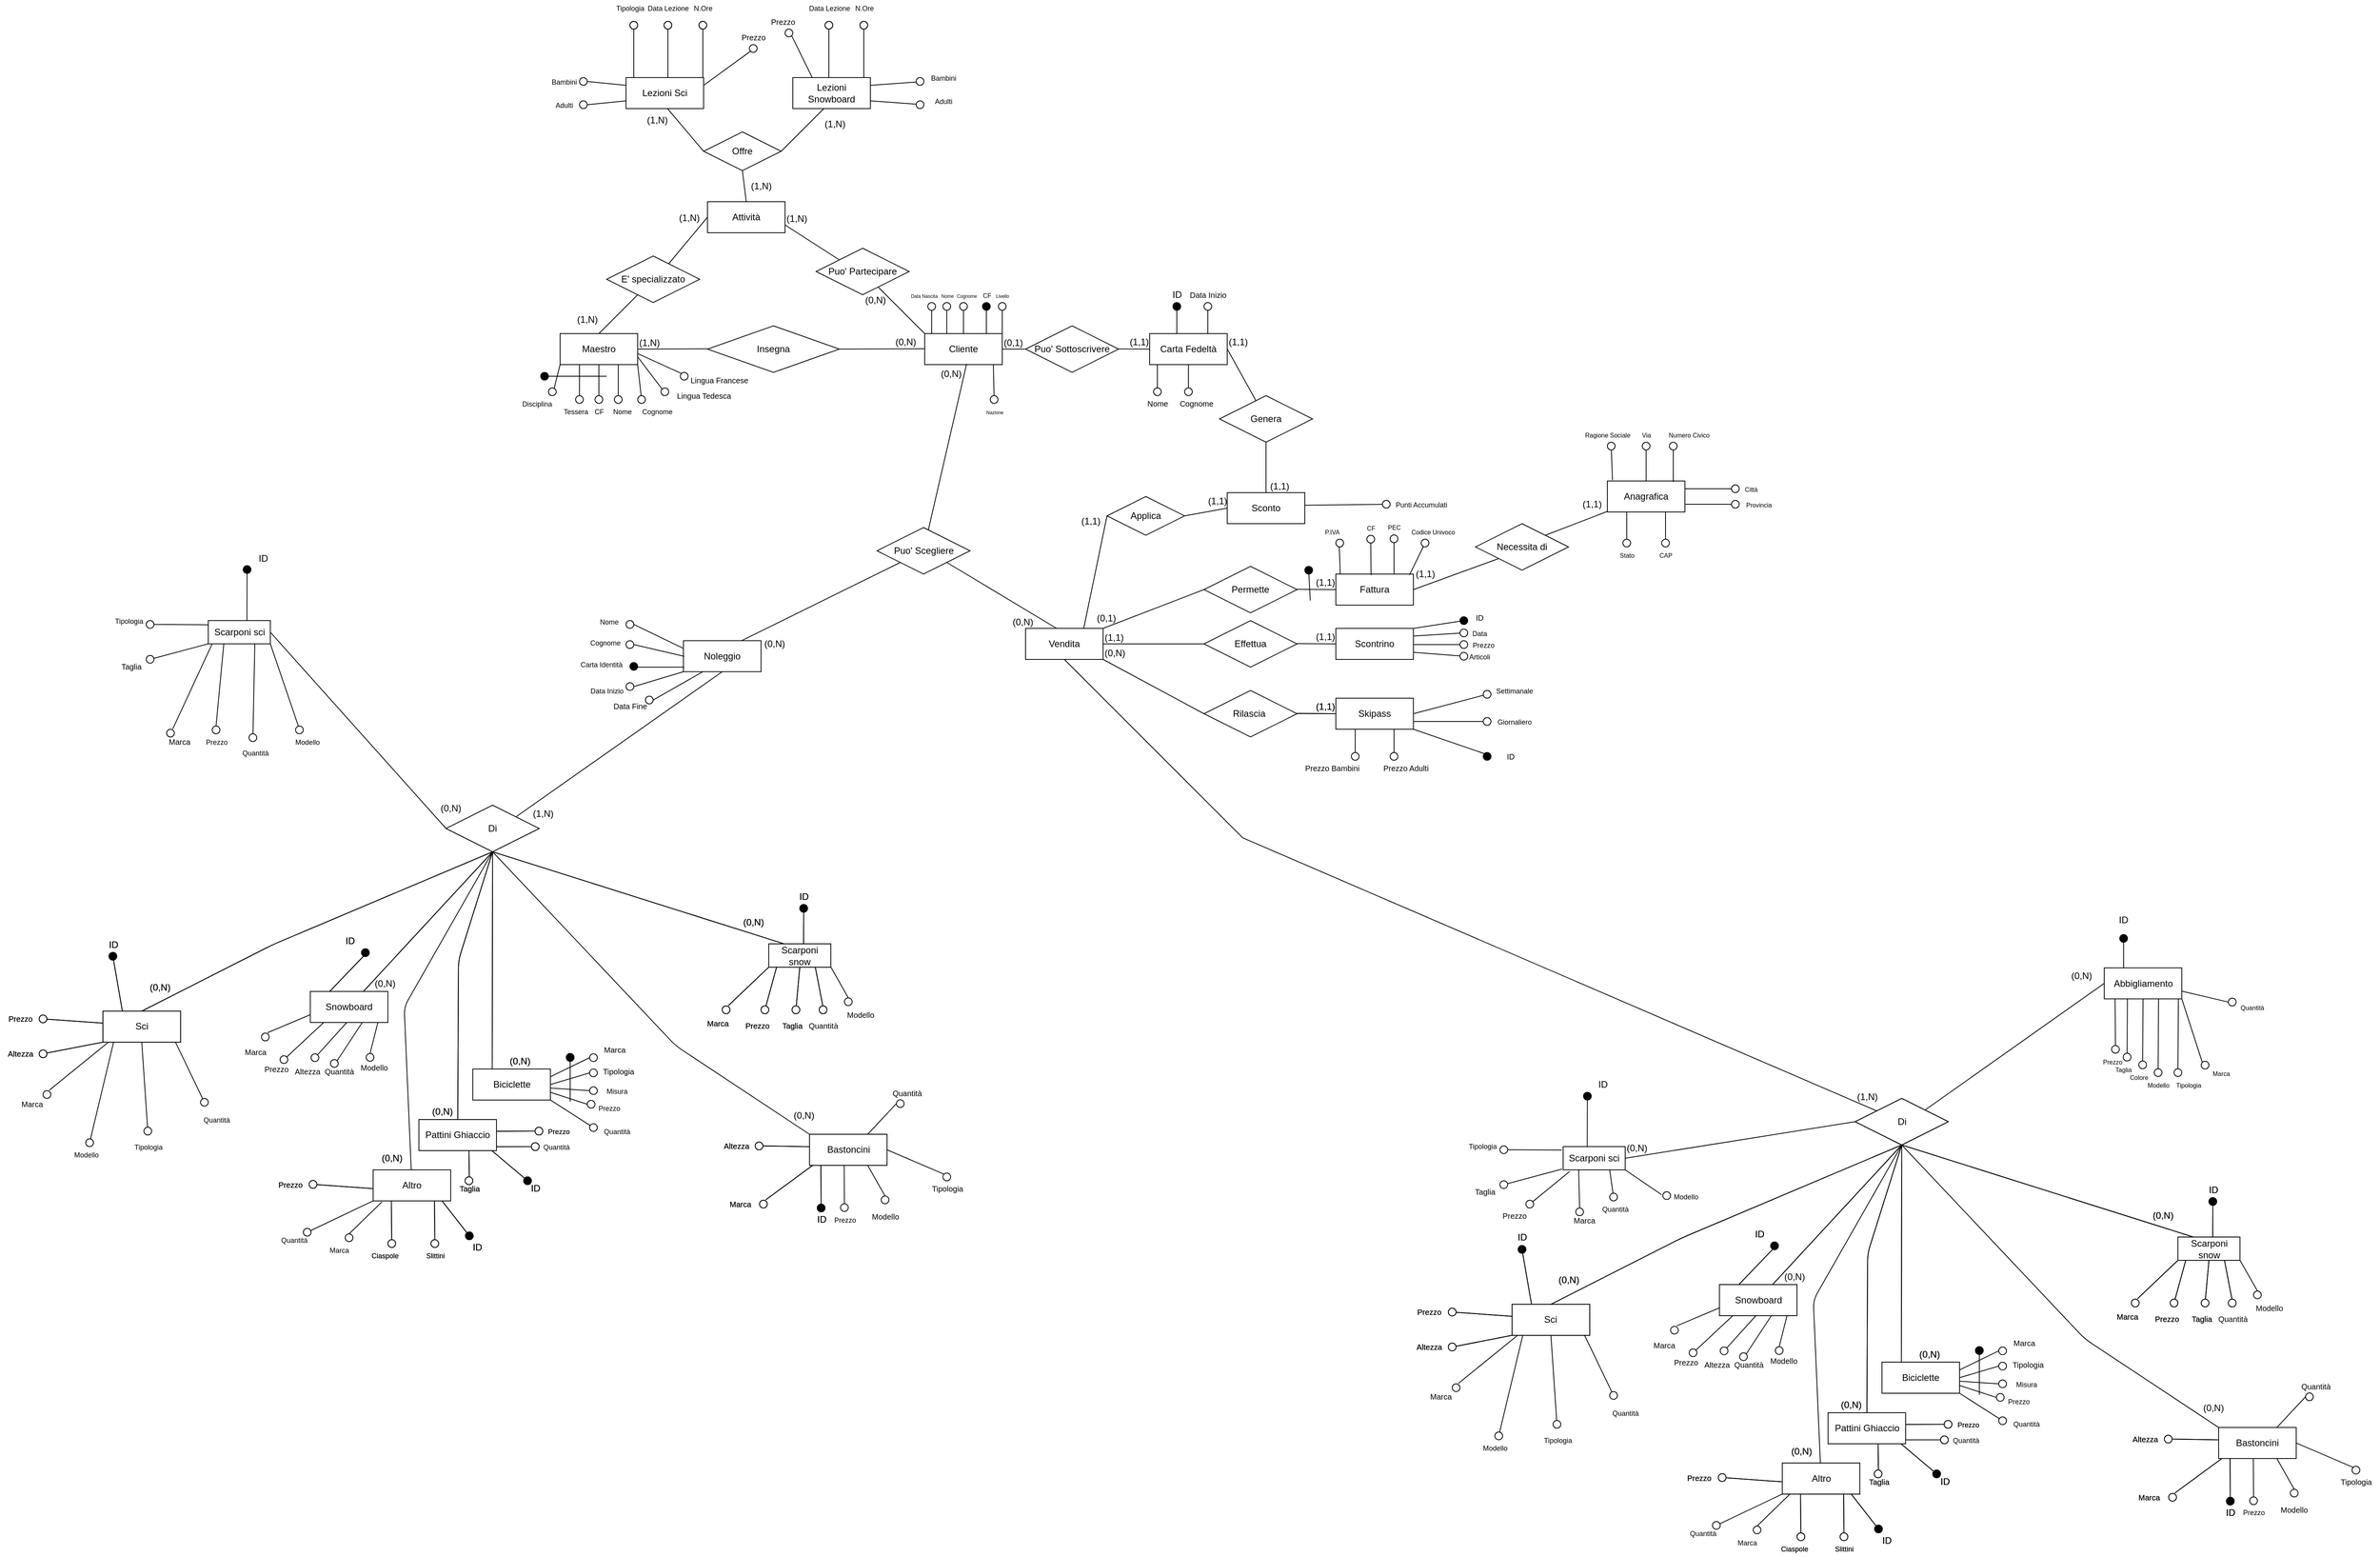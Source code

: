<mxfile version="13.9.9" type="device"><diagram id="wf9xcVux73FIRyJsLam2" name="Pagina-1"><mxGraphModel dx="2678" dy="1761" grid="1" gridSize="10" guides="1" tooltips="1" connect="1" arrows="1" fold="1" page="1" pageScale="1" pageWidth="827" pageHeight="1169" math="0" shadow="0"><root><mxCell id="0"/><mxCell id="1" parent="0"/><mxCell id="1IvID8F-Y9WvDcMJjTcS-2" value="Cliente" style="whiteSpace=wrap;html=1;align=center;" parent="1" vertex="1"><mxGeometry x="360" y="290" width="100" height="40" as="geometry"/></mxCell><mxCell id="1IvID8F-Y9WvDcMJjTcS-3" value="Carta Fedeltà" style="whiteSpace=wrap;html=1;align=center;" parent="1" vertex="1"><mxGeometry x="650" y="290" width="100" height="40" as="geometry"/></mxCell><mxCell id="1IvID8F-Y9WvDcMJjTcS-5" value="Puo' Sottoscrivere" style="shape=rhombus;perimeter=rhombusPerimeter;whiteSpace=wrap;html=1;align=center;" parent="1" vertex="1"><mxGeometry x="490" y="280" width="120" height="60" as="geometry"/></mxCell><mxCell id="1IvID8F-Y9WvDcMJjTcS-7" value="" style="endArrow=none;html=1;rounded=0;entryX=0;entryY=0.5;entryDx=0;entryDy=0;" parent="1" target="1IvID8F-Y9WvDcMJjTcS-5" edge="1"><mxGeometry relative="1" as="geometry"><mxPoint x="460" y="310" as="sourcePoint"/><mxPoint x="620" y="310" as="targetPoint"/></mxGeometry></mxCell><mxCell id="1IvID8F-Y9WvDcMJjTcS-8" value="(0,1)" style="resizable=0;html=1;align=left;verticalAlign=bottom;" parent="1IvID8F-Y9WvDcMJjTcS-7" connectable="0" vertex="1"><mxGeometry x="-1" relative="1" as="geometry"/></mxCell><mxCell id="1IvID8F-Y9WvDcMJjTcS-10" value="" style="endArrow=none;html=1;rounded=0;entryX=0;entryY=0.5;entryDx=0;entryDy=0;" parent="1" target="1IvID8F-Y9WvDcMJjTcS-3" edge="1"><mxGeometry relative="1" as="geometry"><mxPoint x="610" y="309.71" as="sourcePoint"/><mxPoint x="640" y="309.71" as="targetPoint"/></mxGeometry></mxCell><mxCell id="1IvID8F-Y9WvDcMJjTcS-12" value="(1,1)" style="resizable=0;html=1;align=right;verticalAlign=bottom;" parent="1IvID8F-Y9WvDcMJjTcS-10" connectable="0" vertex="1"><mxGeometry x="1" relative="1" as="geometry"/></mxCell><mxCell id="1IvID8F-Y9WvDcMJjTcS-13" value="" style="endArrow=none;html=1;rounded=0;" parent="1" target="1IvID8F-Y9WvDcMJjTcS-16" edge="1"><mxGeometry relative="1" as="geometry"><mxPoint x="750" y="309.71" as="sourcePoint"/><mxPoint x="790" y="310" as="targetPoint"/></mxGeometry></mxCell><mxCell id="1IvID8F-Y9WvDcMJjTcS-14" value="(1,1)" style="resizable=0;html=1;align=left;verticalAlign=bottom;" parent="1IvID8F-Y9WvDcMJjTcS-13" connectable="0" vertex="1"><mxGeometry x="-1" relative="1" as="geometry"/></mxCell><mxCell id="1IvID8F-Y9WvDcMJjTcS-16" value="Genera" style="shape=rhombus;perimeter=rhombusPerimeter;whiteSpace=wrap;html=1;align=center;" parent="1" vertex="1"><mxGeometry x="740" y="370" width="120" height="60" as="geometry"/></mxCell><mxCell id="1IvID8F-Y9WvDcMJjTcS-17" value="" style="endArrow=none;html=1;rounded=0;exitX=0.5;exitY=1;exitDx=0;exitDy=0;entryX=0.5;entryY=0;entryDx=0;entryDy=0;" parent="1" source="1IvID8F-Y9WvDcMJjTcS-16" target="1IvID8F-Y9WvDcMJjTcS-20" edge="1"><mxGeometry relative="1" as="geometry"><mxPoint x="930" y="309.71" as="sourcePoint"/><mxPoint x="980" y="310" as="targetPoint"/></mxGeometry></mxCell><mxCell id="1IvID8F-Y9WvDcMJjTcS-19" value="(1,1)" style="resizable=0;html=1;align=right;verticalAlign=bottom;" parent="1IvID8F-Y9WvDcMJjTcS-17" connectable="0" vertex="1"><mxGeometry x="1" relative="1" as="geometry"><mxPoint x="30" y="0.17" as="offset"/></mxGeometry></mxCell><mxCell id="1IvID8F-Y9WvDcMJjTcS-20" value="Sconto" style="whiteSpace=wrap;html=1;align=center;" parent="1" vertex="1"><mxGeometry x="750" y="495" width="100" height="40" as="geometry"/></mxCell><mxCell id="1IvID8F-Y9WvDcMJjTcS-21" value="" style="endArrow=none;html=1;rounded=0;" parent="1" target="1IvID8F-Y9WvDcMJjTcS-24" edge="1"><mxGeometry relative="1" as="geometry"><mxPoint x="414" y="329.17" as="sourcePoint"/><mxPoint x="414" y="390" as="targetPoint"/></mxGeometry></mxCell><mxCell id="1IvID8F-Y9WvDcMJjTcS-22" value="(0,N)" style="resizable=0;html=1;align=left;verticalAlign=bottom;" parent="1IvID8F-Y9WvDcMJjTcS-21" connectable="0" vertex="1"><mxGeometry x="-1" relative="1" as="geometry"><mxPoint x="-35" y="20.83" as="offset"/></mxGeometry></mxCell><mxCell id="1IvID8F-Y9WvDcMJjTcS-24" value="Puo' Scegliere" style="shape=rhombus;perimeter=rhombusPerimeter;whiteSpace=wrap;html=1;align=center;" parent="1" vertex="1"><mxGeometry x="298.5" y="540" width="120" height="60" as="geometry"/></mxCell><mxCell id="1IvID8F-Y9WvDcMJjTcS-34" value="" style="endArrow=none;html=1;entryX=0;entryY=1;entryDx=0;entryDy=0;exitX=0.75;exitY=0;exitDx=0;exitDy=0;" parent="1" source="1IvID8F-Y9WvDcMJjTcS-36" target="1IvID8F-Y9WvDcMJjTcS-24" edge="1"><mxGeometry width="50" height="50" relative="1" as="geometry"><mxPoint x="320" y="670" as="sourcePoint"/><mxPoint x="398.375" y="610" as="targetPoint"/></mxGeometry></mxCell><mxCell id="1IvID8F-Y9WvDcMJjTcS-35" value="" style="endArrow=none;html=1;entryX=1;entryY=1;entryDx=0;entryDy=0;" parent="1" target="1IvID8F-Y9WvDcMJjTcS-24" edge="1"><mxGeometry width="50" height="50" relative="1" as="geometry"><mxPoint x="530" y="670" as="sourcePoint"/><mxPoint x="441.625" y="610" as="targetPoint"/></mxGeometry></mxCell><mxCell id="1IvID8F-Y9WvDcMJjTcS-36" value="Noleggio" style="whiteSpace=wrap;html=1;align=center;fillColor=#FFFFFF;" parent="1" vertex="1"><mxGeometry x="49" y="685.86" width="100" height="40" as="geometry"/></mxCell><mxCell id="1IvID8F-Y9WvDcMJjTcS-37" value="Vendita" style="whiteSpace=wrap;html=1;align=center;fillColor=#FFFFFF;" parent="1" vertex="1"><mxGeometry x="490" y="670" width="100" height="40" as="geometry"/></mxCell><mxCell id="1IvID8F-Y9WvDcMJjTcS-38" value="Permette" style="shape=rhombus;perimeter=rhombusPerimeter;whiteSpace=wrap;html=1;align=center;fillColor=#FFFFFF;" parent="1" vertex="1"><mxGeometry x="720" y="590" width="120" height="60" as="geometry"/></mxCell><mxCell id="1IvID8F-Y9WvDcMJjTcS-39" value="Effettua" style="shape=rhombus;perimeter=rhombusPerimeter;whiteSpace=wrap;html=1;align=center;fillColor=#FFFFFF;" parent="1" vertex="1"><mxGeometry x="720" y="660" width="120" height="60" as="geometry"/></mxCell><mxCell id="1IvID8F-Y9WvDcMJjTcS-40" value="Rilascia&amp;nbsp;" style="shape=rhombus;perimeter=rhombusPerimeter;whiteSpace=wrap;html=1;align=center;fillColor=#FFFFFF;" parent="1" vertex="1"><mxGeometry x="720" y="750" width="120" height="60" as="geometry"/></mxCell><mxCell id="1IvID8F-Y9WvDcMJjTcS-41" value="" style="endArrow=none;html=1;rounded=0;entryX=0;entryY=0.5;entryDx=0;entryDy=0;exitX=1;exitY=0;exitDx=0;exitDy=0;" parent="1" source="1IvID8F-Y9WvDcMJjTcS-37" target="1IvID8F-Y9WvDcMJjTcS-38" edge="1"><mxGeometry relative="1" as="geometry"><mxPoint x="590" y="690" as="sourcePoint"/><mxPoint x="750" y="690" as="targetPoint"/></mxGeometry></mxCell><mxCell id="1IvID8F-Y9WvDcMJjTcS-42" value="(0,1)" style="resizable=0;html=1;align=left;verticalAlign=bottom;" parent="1IvID8F-Y9WvDcMJjTcS-41" connectable="0" vertex="1"><mxGeometry x="-1" relative="1" as="geometry"><mxPoint x="-10" y="-5" as="offset"/></mxGeometry></mxCell><mxCell id="1IvID8F-Y9WvDcMJjTcS-44" value="" style="endArrow=none;html=1;rounded=0;entryX=0;entryY=0.5;entryDx=0;entryDy=0;exitX=1;exitY=0.5;exitDx=0;exitDy=0;" parent="1" source="1IvID8F-Y9WvDcMJjTcS-37" target="1IvID8F-Y9WvDcMJjTcS-39" edge="1"><mxGeometry relative="1" as="geometry"><mxPoint x="590" y="700" as="sourcePoint"/><mxPoint x="750" y="700" as="targetPoint"/><Array as="points"><mxPoint x="650" y="690"/></Array></mxGeometry></mxCell><mxCell id="1IvID8F-Y9WvDcMJjTcS-45" value="(1,1)" style="resizable=0;html=1;align=left;verticalAlign=bottom;" parent="1IvID8F-Y9WvDcMJjTcS-44" connectable="0" vertex="1"><mxGeometry x="-1" relative="1" as="geometry"/></mxCell><mxCell id="1IvID8F-Y9WvDcMJjTcS-47" value="" style="endArrow=none;html=1;rounded=0;entryX=0;entryY=0.5;entryDx=0;entryDy=0;" parent="1" target="1IvID8F-Y9WvDcMJjTcS-40" edge="1"><mxGeometry relative="1" as="geometry"><mxPoint x="590" y="710" as="sourcePoint"/><mxPoint x="750" y="710" as="targetPoint"/></mxGeometry></mxCell><mxCell id="1IvID8F-Y9WvDcMJjTcS-48" value="(0,N)" style="resizable=0;html=1;align=left;verticalAlign=bottom;" parent="1IvID8F-Y9WvDcMJjTcS-47" connectable="0" vertex="1"><mxGeometry x="-1" relative="1" as="geometry"/></mxCell><mxCell id="1IvID8F-Y9WvDcMJjTcS-50" value="" style="endArrow=none;html=1;rounded=0;entryX=0;entryY=0.5;entryDx=0;entryDy=0;" parent="1" target="1IvID8F-Y9WvDcMJjTcS-59" edge="1"><mxGeometry relative="1" as="geometry"><mxPoint x="840" y="619.58" as="sourcePoint"/><mxPoint x="900" y="620" as="targetPoint"/></mxGeometry></mxCell><mxCell id="1IvID8F-Y9WvDcMJjTcS-52" value="(1,1)" style="resizable=0;html=1;align=right;verticalAlign=bottom;" parent="1IvID8F-Y9WvDcMJjTcS-50" connectable="0" vertex="1"><mxGeometry x="1" relative="1" as="geometry"/></mxCell><mxCell id="1IvID8F-Y9WvDcMJjTcS-53" value="" style="endArrow=none;html=1;rounded=0;" parent="1" edge="1"><mxGeometry relative="1" as="geometry"><mxPoint x="840" y="689.58" as="sourcePoint"/><mxPoint x="890" y="690" as="targetPoint"/></mxGeometry></mxCell><mxCell id="1IvID8F-Y9WvDcMJjTcS-55" value="(1,1)" style="resizable=0;html=1;align=right;verticalAlign=bottom;" parent="1IvID8F-Y9WvDcMJjTcS-53" connectable="0" vertex="1"><mxGeometry x="1" relative="1" as="geometry"/></mxCell><mxCell id="1IvID8F-Y9WvDcMJjTcS-56" value="" style="endArrow=none;html=1;rounded=0;" parent="1" edge="1"><mxGeometry relative="1" as="geometry"><mxPoint x="840" y="779.58" as="sourcePoint"/><mxPoint x="890" y="780" as="targetPoint"/></mxGeometry></mxCell><mxCell id="1IvID8F-Y9WvDcMJjTcS-57" value="" style="resizable=0;html=1;align=left;verticalAlign=bottom;" parent="1IvID8F-Y9WvDcMJjTcS-56" connectable="0" vertex="1"><mxGeometry x="-1" relative="1" as="geometry"><mxPoint x="-491" y="127.98" as="offset"/></mxGeometry></mxCell><mxCell id="1IvID8F-Y9WvDcMJjTcS-58" value="(1,1)" style="resizable=0;html=1;align=right;verticalAlign=bottom;" parent="1IvID8F-Y9WvDcMJjTcS-56" connectable="0" vertex="1"><mxGeometry x="1" relative="1" as="geometry"/></mxCell><mxCell id="1IvID8F-Y9WvDcMJjTcS-59" value="Fattura" style="whiteSpace=wrap;html=1;align=center;fillColor=#FFFFFF;" parent="1" vertex="1"><mxGeometry x="890" y="600" width="100" height="40" as="geometry"/></mxCell><mxCell id="1IvID8F-Y9WvDcMJjTcS-60" value="Scontrino" style="whiteSpace=wrap;html=1;align=center;fillColor=#FFFFFF;" parent="1" vertex="1"><mxGeometry x="890" y="670" width="100" height="40" as="geometry"/></mxCell><mxCell id="1IvID8F-Y9WvDcMJjTcS-61" value="Skipass" style="whiteSpace=wrap;html=1;align=center;fillColor=#FFFFFF;" parent="1" vertex="1"><mxGeometry x="890" y="760" width="100" height="40" as="geometry"/></mxCell><mxCell id="1IvID8F-Y9WvDcMJjTcS-62" value="Applica" style="shape=rhombus;perimeter=rhombusPerimeter;whiteSpace=wrap;html=1;align=center;fillColor=#FFFFFF;" parent="1" vertex="1"><mxGeometry x="595" y="500" width="100" height="50" as="geometry"/></mxCell><mxCell id="1IvID8F-Y9WvDcMJjTcS-63" value="" style="endArrow=none;html=1;rounded=0;entryX=0;entryY=0.5;entryDx=0;entryDy=0;exitX=0.75;exitY=0;exitDx=0;exitDy=0;" parent="1" source="1IvID8F-Y9WvDcMJjTcS-37" target="1IvID8F-Y9WvDcMJjTcS-62" edge="1"><mxGeometry relative="1" as="geometry"><mxPoint x="500" y="530" as="sourcePoint"/><mxPoint x="624" y="529.58" as="targetPoint"/></mxGeometry></mxCell><mxCell id="1IvID8F-Y9WvDcMJjTcS-64" value="(1,1)" style="resizable=0;html=1;align=left;verticalAlign=bottom;" parent="1IvID8F-Y9WvDcMJjTcS-63" connectable="0" vertex="1"><mxGeometry x="-1" relative="1" as="geometry"><mxPoint x="-5" y="-130" as="offset"/></mxGeometry></mxCell><mxCell id="1IvID8F-Y9WvDcMJjTcS-66" value="" style="endArrow=none;html=1;rounded=0;entryX=0;entryY=0.5;entryDx=0;entryDy=0;exitX=1;exitY=0.5;exitDx=0;exitDy=0;" parent="1" source="1IvID8F-Y9WvDcMJjTcS-62" target="1IvID8F-Y9WvDcMJjTcS-20" edge="1"><mxGeometry relative="1" as="geometry"><mxPoint x="610" y="514.58" as="sourcePoint"/><mxPoint x="656" y="500" as="targetPoint"/></mxGeometry></mxCell><mxCell id="1IvID8F-Y9WvDcMJjTcS-68" value="(1,1)" style="resizable=0;html=1;align=right;verticalAlign=bottom;" parent="1IvID8F-Y9WvDcMJjTcS-66" connectable="0" vertex="1"><mxGeometry x="1" relative="1" as="geometry"/></mxCell><mxCell id="1IvID8F-Y9WvDcMJjTcS-69" value="Di" style="shape=rhombus;perimeter=rhombusPerimeter;whiteSpace=wrap;html=1;align=center;fillColor=#FFFFFF;" parent="1" vertex="1"><mxGeometry x="-257" y="897.98" width="120" height="60" as="geometry"/></mxCell><mxCell id="1IvID8F-Y9WvDcMJjTcS-74" value="" style="endArrow=none;html=1;rounded=0;entryX=0.5;entryY=1;entryDx=0;entryDy=0;exitX=1;exitY=0;exitDx=0;exitDy=0;" parent="1" source="-4utleuvNuMfhvV20Cg4-164" target="1IvID8F-Y9WvDcMJjTcS-36" edge="1"><mxGeometry relative="1" as="geometry"><mxPoint x="330" y="740" as="sourcePoint"/><mxPoint x="260" y="690" as="targetPoint"/></mxGeometry></mxCell><mxCell id="1IvID8F-Y9WvDcMJjTcS-80" value="" style="endArrow=none;html=1;rounded=0;exitX=0.5;exitY=1;exitDx=0;exitDy=0;" parent="1" source="1IvID8F-Y9WvDcMJjTcS-37" target="-4utleuvNuMfhvV20Cg4-1272" edge="1"><mxGeometry relative="1" as="geometry"><mxPoint x="-50" y="750" as="sourcePoint"/><mxPoint x="1484" y="1167.98" as="targetPoint"/><Array as="points"><mxPoint x="770" y="940"/></Array></mxGeometry></mxCell><mxCell id="1IvID8F-Y9WvDcMJjTcS-81" value="(1,N)" style="resizable=0;html=1;align=left;verticalAlign=bottom;" parent="1IvID8F-Y9WvDcMJjTcS-80" connectable="0" vertex="1"><mxGeometry x="-1" relative="1" as="geometry"><mxPoint x="-687" y="207.98" as="offset"/></mxGeometry></mxCell><mxCell id="1IvID8F-Y9WvDcMJjTcS-91" value="Snowboard" style="whiteSpace=wrap;html=1;align=center;fillColor=#FFFFFF;" parent="1" vertex="1"><mxGeometry x="-432" y="1137.98" width="100" height="40" as="geometry"/></mxCell><mxCell id="1IvID8F-Y9WvDcMJjTcS-92" value="Sci" style="whiteSpace=wrap;html=1;align=center;fillColor=#FFFFFF;" parent="1" vertex="1"><mxGeometry x="-699.25" y="1163.38" width="100" height="40" as="geometry"/></mxCell><mxCell id="1IvID8F-Y9WvDcMJjTcS-96" value="" style="endArrow=none;html=1;entryX=0.5;entryY=1;entryDx=0;entryDy=0;" parent="1" source="1IvID8F-Y9WvDcMJjTcS-91" target="1IvID8F-Y9WvDcMJjTcS-69" edge="1"><mxGeometry width="50" height="50" relative="1" as="geometry"><mxPoint x="-941" y="1217.98" as="sourcePoint"/><mxPoint x="-721" y="1037.98" as="targetPoint"/></mxGeometry></mxCell><mxCell id="1IvID8F-Y9WvDcMJjTcS-98" value="" style="endArrow=none;html=1;exitX=0.5;exitY=0;exitDx=0;exitDy=0;entryX=0.5;entryY=1;entryDx=0;entryDy=0;" parent="1" source="1IvID8F-Y9WvDcMJjTcS-92" target="1IvID8F-Y9WvDcMJjTcS-69" edge="1"><mxGeometry width="50" height="50" relative="1" as="geometry"><mxPoint x="-651.5" y="1148.38" as="sourcePoint"/><mxPoint x="-642.625" y="1112.18" as="targetPoint"/><Array as="points"><mxPoint x="-481" y="1077.98"/></Array></mxGeometry></mxCell><mxCell id="1IvID8F-Y9WvDcMJjTcS-100" value="Attività" style="whiteSpace=wrap;html=1;align=center;fillColor=#FFFFFF;" parent="1" vertex="1"><mxGeometry x="80" y="120" width="100" height="40" as="geometry"/></mxCell><mxCell id="1IvID8F-Y9WvDcMJjTcS-101" value="Puo' Partecipare" style="shape=rhombus;perimeter=rhombusPerimeter;whiteSpace=wrap;html=1;align=center;fillColor=#FFFFFF;" parent="1" vertex="1"><mxGeometry x="220" y="180" width="120" height="60" as="geometry"/></mxCell><mxCell id="1IvID8F-Y9WvDcMJjTcS-102" value="" style="endArrow=none;html=1;rounded=0;entryX=0;entryY=0;entryDx=0;entryDy=0;" parent="1" source="1IvID8F-Y9WvDcMJjTcS-101" target="1IvID8F-Y9WvDcMJjTcS-2" edge="1"><mxGeometry relative="1" as="geometry"><mxPoint x="314" y="230" as="sourcePoint"/><mxPoint x="474" y="230" as="targetPoint"/></mxGeometry></mxCell><mxCell id="1IvID8F-Y9WvDcMJjTcS-104" value="(0,N)" style="resizable=0;html=1;align=right;verticalAlign=bottom;" parent="1IvID8F-Y9WvDcMJjTcS-102" connectable="0" vertex="1"><mxGeometry x="1" relative="1" as="geometry"><mxPoint x="-50.1" y="-35.1" as="offset"/></mxGeometry></mxCell><mxCell id="1IvID8F-Y9WvDcMJjTcS-105" value="" style="endArrow=none;html=1;rounded=0;entryX=0;entryY=0;entryDx=0;entryDy=0;" parent="1" target="1IvID8F-Y9WvDcMJjTcS-101" edge="1"><mxGeometry relative="1" as="geometry"><mxPoint x="180" y="150" as="sourcePoint"/><mxPoint x="340" y="150" as="targetPoint"/></mxGeometry></mxCell><mxCell id="1IvID8F-Y9WvDcMJjTcS-106" value="(1,N)" style="resizable=0;html=1;align=left;verticalAlign=bottom;" parent="1IvID8F-Y9WvDcMJjTcS-105" connectable="0" vertex="1"><mxGeometry x="-1" relative="1" as="geometry"/></mxCell><mxCell id="1IvID8F-Y9WvDcMJjTcS-114" value="" style="endArrow=none;html=1;rounded=0;exitX=1;exitY=0.5;exitDx=0;exitDy=0;" parent="1" source="1IvID8F-Y9WvDcMJjTcS-117" edge="1"><mxGeometry relative="1" as="geometry"><mxPoint x="200" y="309.5" as="sourcePoint"/><mxPoint x="360" y="309.5" as="targetPoint"/></mxGeometry></mxCell><mxCell id="1IvID8F-Y9WvDcMJjTcS-116" value="(0,N)" style="resizable=0;html=1;align=right;verticalAlign=bottom;" parent="1IvID8F-Y9WvDcMJjTcS-114" connectable="0" vertex="1"><mxGeometry x="1" relative="1" as="geometry"><mxPoint x="-10" as="offset"/></mxGeometry></mxCell><mxCell id="1IvID8F-Y9WvDcMJjTcS-117" value="Insegna" style="shape=rhombus;perimeter=rhombusPerimeter;whiteSpace=wrap;html=1;align=center;fillColor=#FFFFFF;" parent="1" vertex="1"><mxGeometry x="80" y="280" width="170" height="60" as="geometry"/></mxCell><mxCell id="1IvID8F-Y9WvDcMJjTcS-118" value="" style="endArrow=none;html=1;rounded=0;" parent="1" edge="1"><mxGeometry relative="1" as="geometry"><mxPoint x="-10" y="310" as="sourcePoint"/><mxPoint x="80" y="309.66" as="targetPoint"/></mxGeometry></mxCell><mxCell id="1IvID8F-Y9WvDcMJjTcS-119" value="(1,N)" style="resizable=0;html=1;align=left;verticalAlign=bottom;" parent="1IvID8F-Y9WvDcMJjTcS-118" connectable="0" vertex="1"><mxGeometry x="-1" relative="1" as="geometry"/></mxCell><mxCell id="1IvID8F-Y9WvDcMJjTcS-121" value="Maestro" style="whiteSpace=wrap;html=1;align=center;fillColor=#FFFFFF;" parent="1" vertex="1"><mxGeometry x="-110" y="290" width="100" height="40" as="geometry"/></mxCell><mxCell id="1IvID8F-Y9WvDcMJjTcS-122" value="" style="endArrow=none;html=1;rounded=0;exitX=0.5;exitY=0;exitDx=0;exitDy=0;" parent="1" source="1IvID8F-Y9WvDcMJjTcS-121" target="1IvID8F-Y9WvDcMJjTcS-125" edge="1"><mxGeometry relative="1" as="geometry"><mxPoint x="20" y="250" as="sourcePoint"/><mxPoint y="230" as="targetPoint"/></mxGeometry></mxCell><mxCell id="1IvID8F-Y9WvDcMJjTcS-123" value="(1,N)" style="resizable=0;html=1;align=left;verticalAlign=bottom;" parent="1IvID8F-Y9WvDcMJjTcS-122" connectable="0" vertex="1"><mxGeometry x="-1" relative="1" as="geometry"><mxPoint x="-30" y="-10" as="offset"/></mxGeometry></mxCell><mxCell id="1IvID8F-Y9WvDcMJjTcS-125" value="E' specializzato" style="shape=rhombus;perimeter=rhombusPerimeter;whiteSpace=wrap;html=1;align=center;fillColor=#FFFFFF;" parent="1" vertex="1"><mxGeometry x="-50" y="190" width="120" height="60" as="geometry"/></mxCell><mxCell id="1IvID8F-Y9WvDcMJjTcS-126" value="" style="endArrow=none;html=1;rounded=0;entryX=0;entryY=0.5;entryDx=0;entryDy=0;" parent="1" target="1IvID8F-Y9WvDcMJjTcS-100" edge="1"><mxGeometry relative="1" as="geometry"><mxPoint x="30" y="200" as="sourcePoint"/><mxPoint x="190" y="200" as="targetPoint"/></mxGeometry></mxCell><mxCell id="1IvID8F-Y9WvDcMJjTcS-128" value="(1,N)" style="resizable=0;html=1;align=right;verticalAlign=bottom;" parent="1IvID8F-Y9WvDcMJjTcS-126" connectable="0" vertex="1"><mxGeometry x="1" relative="1" as="geometry"><mxPoint x="-9.89" y="9.87" as="offset"/></mxGeometry></mxCell><mxCell id="FNM6wczRLW-ejztTXHmb-5" value="" style="endArrow=none;html=1;" parent="1" target="FNM6wczRLW-ejztTXHmb-6" edge="1"><mxGeometry width="50" height="50" relative="1" as="geometry"><mxPoint x="369" y="290" as="sourcePoint"/><mxPoint x="369" y="250" as="targetPoint"/></mxGeometry></mxCell><mxCell id="FNM6wczRLW-ejztTXHmb-6" value="" style="ellipse;whiteSpace=wrap;html=1;aspect=fixed;fillColor=#FFFFFF;" parent="1" vertex="1"><mxGeometry x="364" y="250" width="10" height="10" as="geometry"/></mxCell><mxCell id="FNM6wczRLW-ejztTXHmb-9" value="" style="endArrow=none;html=1;" parent="1" target="FNM6wczRLW-ejztTXHmb-10" edge="1"><mxGeometry width="50" height="50" relative="1" as="geometry"><mxPoint x="388.5" y="290" as="sourcePoint"/><mxPoint x="388.5" y="250" as="targetPoint"/></mxGeometry></mxCell><mxCell id="FNM6wczRLW-ejztTXHmb-10" value="" style="ellipse;whiteSpace=wrap;html=1;aspect=fixed;fillColor=#FFFFFF;" parent="1" vertex="1"><mxGeometry x="383.5" y="250" width="10" height="10" as="geometry"/></mxCell><mxCell id="FNM6wczRLW-ejztTXHmb-13" value="" style="endArrow=none;html=1;" parent="1" target="FNM6wczRLW-ejztTXHmb-14" edge="1"><mxGeometry width="50" height="50" relative="1" as="geometry"><mxPoint x="410" y="290" as="sourcePoint"/><mxPoint x="410" y="250" as="targetPoint"/></mxGeometry></mxCell><mxCell id="FNM6wczRLW-ejztTXHmb-14" value="" style="ellipse;whiteSpace=wrap;html=1;aspect=fixed;fillColor=#FFFFFF;" parent="1" vertex="1"><mxGeometry x="405" y="250" width="10" height="10" as="geometry"/></mxCell><mxCell id="FNM6wczRLW-ejztTXHmb-15" value="" style="endArrow=none;html=1;" parent="1" target="FNM6wczRLW-ejztTXHmb-16" edge="1"><mxGeometry width="50" height="50" relative="1" as="geometry"><mxPoint x="439.5" y="290" as="sourcePoint"/><mxPoint x="439.5" y="250" as="targetPoint"/></mxGeometry></mxCell><mxCell id="FNM6wczRLW-ejztTXHmb-16" value="" style="ellipse;whiteSpace=wrap;html=1;aspect=fixed;fillColor=#000000;" parent="1" vertex="1"><mxGeometry x="434.5" y="250" width="10" height="10" as="geometry"/></mxCell><mxCell id="FNM6wczRLW-ejztTXHmb-17" value="&lt;font style=&quot;font-size: 6px&quot;&gt;Nome&lt;/font&gt;" style="text;html=1;align=center;verticalAlign=middle;resizable=0;points=[];autosize=1;" parent="1" vertex="1"><mxGeometry x="373.5" y="230" width="30" height="20" as="geometry"/></mxCell><mxCell id="FNM6wczRLW-ejztTXHmb-18" value="&lt;font style=&quot;font-size: 6px&quot;&gt;Cognome&lt;/font&gt;" style="text;html=1;align=center;verticalAlign=middle;resizable=0;points=[];autosize=1;" parent="1" vertex="1"><mxGeometry x="394" y="230" width="40" height="20" as="geometry"/></mxCell><mxCell id="FNM6wczRLW-ejztTXHmb-20" value="&lt;span style=&quot;font-size: 6px&quot;&gt;Data Nascita&lt;/span&gt;" style="text;html=1;align=center;verticalAlign=middle;resizable=0;points=[];autosize=1;" parent="1" vertex="1"><mxGeometry x="333.5" y="230" width="50" height="20" as="geometry"/></mxCell><mxCell id="FNM6wczRLW-ejztTXHmb-21" value="&lt;font style=&quot;font-size: 8px&quot;&gt;CF&lt;/font&gt;" style="text;html=1;align=center;verticalAlign=middle;resizable=0;points=[];autosize=1;" parent="1" vertex="1"><mxGeometry x="425" y="230" width="30" height="20" as="geometry"/></mxCell><mxCell id="FNM6wczRLW-ejztTXHmb-24" value="" style="endArrow=none;html=1;" parent="1" target="FNM6wczRLW-ejztTXHmb-25" edge="1"><mxGeometry width="50" height="50" relative="1" as="geometry"><mxPoint x="460" y="290" as="sourcePoint"/><mxPoint x="460" y="250" as="targetPoint"/></mxGeometry></mxCell><mxCell id="FNM6wczRLW-ejztTXHmb-25" value="" style="ellipse;whiteSpace=wrap;html=1;aspect=fixed;fillColor=#FFFFFF;" parent="1" vertex="1"><mxGeometry x="455" y="250" width="10" height="10" as="geometry"/></mxCell><mxCell id="FNM6wczRLW-ejztTXHmb-26" value="&lt;font style=&quot;font-size: 6px&quot;&gt;Livello&lt;/font&gt;" style="text;html=1;align=center;verticalAlign=middle;resizable=0;points=[];autosize=1;" parent="1" vertex="1"><mxGeometry x="445" y="230" width="30" height="20" as="geometry"/></mxCell><mxCell id="FNM6wczRLW-ejztTXHmb-29" value="&lt;font style=&quot;font-size: 6px&quot;&gt;Nazione&lt;/font&gt;" style="text;html=1;align=center;verticalAlign=middle;resizable=0;points=[];autosize=1;" parent="1" vertex="1"><mxGeometry x="430" y="380" width="40" height="20" as="geometry"/></mxCell><mxCell id="FNM6wczRLW-ejztTXHmb-30" value="" style="endArrow=none;html=1;" parent="1" target="FNM6wczRLW-ejztTXHmb-31" edge="1"><mxGeometry width="50" height="50" relative="1" as="geometry"><mxPoint x="448.5" y="330" as="sourcePoint"/><mxPoint x="449.5" y="370" as="targetPoint"/></mxGeometry></mxCell><mxCell id="FNM6wczRLW-ejztTXHmb-31" value="" style="ellipse;whiteSpace=wrap;html=1;aspect=fixed;fillColor=#FFFFFF;" parent="1" vertex="1"><mxGeometry x="444.5" y="370" width="10" height="10" as="geometry"/></mxCell><mxCell id="FNM6wczRLW-ejztTXHmb-79" value="" style="endArrow=none;html=1;exitX=0.5;exitY=1;exitDx=0;exitDy=0;" parent="1" source="-4utleuvNuMfhvV20Cg4-166" target="FNM6wczRLW-ejztTXHmb-80" edge="1"><mxGeometry width="50" height="50" relative="1" as="geometry"><mxPoint x="-686.5" y="1290.88" as="sourcePoint"/><mxPoint x="-686.5" y="1250.88" as="targetPoint"/></mxGeometry></mxCell><mxCell id="FNM6wczRLW-ejztTXHmb-80" value="" style="ellipse;whiteSpace=wrap;html=1;aspect=fixed;fillColor=#FFFFFF;" parent="1" vertex="1"><mxGeometry x="-646.5" y="1313.06" width="10" height="10" as="geometry"/></mxCell><mxCell id="FNM6wczRLW-ejztTXHmb-81" value="&lt;font style=&quot;font-size: 9px&quot;&gt;Tipologia&lt;/font&gt;" style="text;html=1;align=center;verticalAlign=middle;resizable=0;points=[];autosize=1;" parent="1" vertex="1"><mxGeometry x="-666" y="1328.14" width="50" height="20" as="geometry"/></mxCell><mxCell id="FNM6wczRLW-ejztTXHmb-89" value="" style="endArrow=none;html=1;exitX=0.25;exitY=1;exitDx=0;exitDy=0;" parent="1" target="FNM6wczRLW-ejztTXHmb-90" edge="1"><mxGeometry width="50" height="50" relative="1" as="geometry"><mxPoint x="-327.5" y="1407.98" as="sourcePoint"/><mxPoint x="-357" y="1157.98" as="targetPoint"/></mxGeometry></mxCell><mxCell id="FNM6wczRLW-ejztTXHmb-90" value="" style="ellipse;whiteSpace=wrap;html=1;aspect=fixed;fillColor=#FFFFFF;" parent="1" vertex="1"><mxGeometry x="-332" y="1457.98" width="10" height="10" as="geometry"/></mxCell><mxCell id="FNM6wczRLW-ejztTXHmb-91" value="&lt;font style=&quot;font-size: 9px&quot;&gt;Ciaspole&lt;/font&gt;" style="text;html=1;align=center;verticalAlign=middle;resizable=0;points=[];autosize=1;" parent="1" vertex="1"><mxGeometry x="-361" y="1467.98" width="50" height="20" as="geometry"/></mxCell><mxCell id="FNM6wczRLW-ejztTXHmb-94" value="" style="endArrow=none;html=1;exitX=0.048;exitY=0.02;exitDx=0;exitDy=0;exitPerimeter=0;" parent="1" target="FNM6wczRLW-ejztTXHmb-95" edge="1"><mxGeometry width="50" height="50" relative="1" as="geometry"><mxPoint x="203.8" y="1096.68" as="sourcePoint"/><mxPoint x="204" y="1095.88" as="targetPoint"/></mxGeometry></mxCell><mxCell id="FNM6wczRLW-ejztTXHmb-95" value="" style="ellipse;whiteSpace=wrap;html=1;aspect=fixed;fillColor=#000000;" parent="1" vertex="1"><mxGeometry x="199" y="1025.88" width="10" height="10" as="geometry"/></mxCell><mxCell id="FNM6wczRLW-ejztTXHmb-96" value="ID" style="text;html=1;align=center;verticalAlign=middle;resizable=0;points=[];autosize=1;" parent="1" vertex="1"><mxGeometry x="189" y="1005.88" width="30" height="20" as="geometry"/></mxCell><mxCell id="FNM6wczRLW-ejztTXHmb-97" value="" style="endArrow=none;html=1;exitX=0.25;exitY=0;exitDx=0;exitDy=0;" parent="1" source="1IvID8F-Y9WvDcMJjTcS-92" target="FNM6wczRLW-ejztTXHmb-98" edge="1"><mxGeometry width="50" height="50" relative="1" as="geometry"><mxPoint x="-686.7" y="1158.38" as="sourcePoint"/><mxPoint x="-686.5" y="1157.58" as="targetPoint"/></mxGeometry></mxCell><mxCell id="FNM6wczRLW-ejztTXHmb-98" value="" style="ellipse;whiteSpace=wrap;html=1;aspect=fixed;fillColor=#000000;" parent="1" vertex="1"><mxGeometry x="-691.5" y="1087.58" width="10" height="10" as="geometry"/></mxCell><mxCell id="FNM6wczRLW-ejztTXHmb-99" value="ID" style="text;html=1;align=center;verticalAlign=middle;resizable=0;points=[];autosize=1;" parent="1" vertex="1"><mxGeometry x="-701.5" y="1067.58" width="30" height="20" as="geometry"/></mxCell><mxCell id="FNM6wczRLW-ejztTXHmb-102" value="" style="endArrow=none;html=1;exitX=-0.002;exitY=0.386;exitDx=0;exitDy=0;exitPerimeter=0;" parent="1" source="1IvID8F-Y9WvDcMJjTcS-92" target="FNM6wczRLW-ejztTXHmb-103" edge="1"><mxGeometry width="50" height="50" relative="1" as="geometry"><mxPoint x="-696.5" y="1190.88" as="sourcePoint"/><mxPoint x="-696.5" y="1150.88" as="targetPoint"/></mxGeometry></mxCell><mxCell id="FNM6wczRLW-ejztTXHmb-103" value="" style="ellipse;whiteSpace=wrap;html=1;aspect=fixed;fillColor=#FFFFFF;" parent="1" vertex="1"><mxGeometry x="-781.5" y="1168.38" width="10" height="10" as="geometry"/></mxCell><mxCell id="FNM6wczRLW-ejztTXHmb-104" value="&lt;font style=&quot;font-size: 10px&quot;&gt;Prezzo&lt;/font&gt;" style="text;html=1;align=center;verticalAlign=middle;resizable=0;points=[];autosize=1;" parent="1" vertex="1"><mxGeometry x="-831.5" y="1163.38" width="50" height="20" as="geometry"/></mxCell><mxCell id="FNM6wczRLW-ejztTXHmb-108" value="" style="endArrow=none;html=1;exitX=0;exitY=1;exitDx=0;exitDy=0;" parent="1" source="1IvID8F-Y9WvDcMJjTcS-92" target="FNM6wczRLW-ejztTXHmb-109" edge="1"><mxGeometry width="50" height="50" relative="1" as="geometry"><mxPoint x="-701.7" y="1218.82" as="sourcePoint"/><mxPoint x="-696.5" y="1195.88" as="targetPoint"/></mxGeometry></mxCell><mxCell id="FNM6wczRLW-ejztTXHmb-109" value="" style="ellipse;whiteSpace=wrap;html=1;aspect=fixed;fillColor=#FFFFFF;" parent="1" vertex="1"><mxGeometry x="-781.5" y="1213.38" width="10" height="10" as="geometry"/></mxCell><mxCell id="FNM6wczRLW-ejztTXHmb-110" value="&lt;font style=&quot;font-size: 10px&quot;&gt;Altezza&lt;/font&gt;" style="text;html=1;align=center;verticalAlign=middle;resizable=0;points=[];autosize=1;" parent="1" vertex="1"><mxGeometry x="-831.5" y="1208.38" width="50" height="20" as="geometry"/></mxCell><mxCell id="FNM6wczRLW-ejztTXHmb-125" value="Scarponi snow" style="whiteSpace=wrap;html=1;align=center;strokeColor=#000000;fillColor=#FFFFFF;" parent="1" vertex="1"><mxGeometry x="159" y="1076.68" width="80" height="30" as="geometry"/></mxCell><mxCell id="FNM6wczRLW-ejztTXHmb-128" value="ID" style="text;html=1;align=center;verticalAlign=middle;resizable=0;points=[];autosize=1;" parent="1" vertex="1"><mxGeometry x="-396" y="1062.98" width="30" height="20" as="geometry"/></mxCell><mxCell id="FNM6wczRLW-ejztTXHmb-156" value="Bastoncini" style="whiteSpace=wrap;html=1;align=center;strokeColor=#000000;fillColor=#FFFFFF;" parent="1" vertex="1"><mxGeometry x="211.5" y="1322.12" width="100" height="40" as="geometry"/></mxCell><mxCell id="FNM6wczRLW-ejztTXHmb-173" value="" style="endArrow=none;html=1;exitX=0.147;exitY=1.005;exitDx=0;exitDy=0;exitPerimeter=0;" parent="1" source="FNM6wczRLW-ejztTXHmb-156" target="FNM6wczRLW-ejztTXHmb-174" edge="1"><mxGeometry width="50" height="50" relative="1" as="geometry"><mxPoint x="186.5" y="1422.12" as="sourcePoint"/><mxPoint x="226.5" y="1377.12" as="targetPoint"/></mxGeometry></mxCell><mxCell id="FNM6wczRLW-ejztTXHmb-174" value="" style="ellipse;whiteSpace=wrap;html=1;aspect=fixed;fillColor=#000000;" parent="1" vertex="1"><mxGeometry x="221.5" y="1412.12" width="10" height="10" as="geometry"/></mxCell><mxCell id="FNM6wczRLW-ejztTXHmb-176" value="ID" style="text;html=1;align=center;verticalAlign=middle;resizable=0;points=[];autosize=1;" parent="1" vertex="1"><mxGeometry x="211.5" y="1422.12" width="30" height="20" as="geometry"/></mxCell><mxCell id="FNM6wczRLW-ejztTXHmb-180" value="" style="ellipse;whiteSpace=wrap;html=1;aspect=fixed;fillColor=#FFFFFF;" parent="1" vertex="1"><mxGeometry x="141.5" y="1332.12" width="10" height="10" as="geometry"/></mxCell><mxCell id="FNM6wczRLW-ejztTXHmb-181" value="&lt;font style=&quot;font-size: 10px&quot;&gt;Altezza&lt;/font&gt;" style="text;html=1;align=center;verticalAlign=middle;resizable=0;points=[];autosize=1;" parent="1" vertex="1"><mxGeometry x="91.5" y="1327.12" width="50" height="20" as="geometry"/></mxCell><mxCell id="FNM6wczRLW-ejztTXHmb-183" value="" style="endArrow=none;html=1;strokeColor=#000000;exitX=1;exitY=0.5;exitDx=0;exitDy=0;entryX=0.001;entryY=0.4;entryDx=0;entryDy=0;entryPerimeter=0;" parent="1" source="FNM6wczRLW-ejztTXHmb-180" target="FNM6wczRLW-ejztTXHmb-156" edge="1"><mxGeometry width="50" height="50" relative="1" as="geometry"><mxPoint x="186.5" y="1402.12" as="sourcePoint"/><mxPoint x="236.5" y="1352.12" as="targetPoint"/></mxGeometry></mxCell><mxCell id="bT32QDuZeNqUo1S4T6X8-1" value="" style="endArrow=none;html=1;" parent="1" target="bT32QDuZeNqUo1S4T6X8-2" edge="1"><mxGeometry width="50" height="50" relative="1" as="geometry"><mxPoint x="685" y="290" as="sourcePoint"/><mxPoint x="685" y="250" as="targetPoint"/></mxGeometry></mxCell><mxCell id="bT32QDuZeNqUo1S4T6X8-2" value="" style="ellipse;whiteSpace=wrap;html=1;aspect=fixed;fillColor=#000000;" parent="1" vertex="1"><mxGeometry x="680" y="250" width="10" height="10" as="geometry"/></mxCell><mxCell id="bT32QDuZeNqUo1S4T6X8-3" value="ID" style="text;html=1;align=center;verticalAlign=middle;resizable=0;points=[];autosize=1;" parent="1" vertex="1"><mxGeometry x="670" y="230" width="30" height="20" as="geometry"/></mxCell><mxCell id="bT32QDuZeNqUo1S4T6X8-4" value="" style="endArrow=none;html=1;" parent="1" target="bT32QDuZeNqUo1S4T6X8-5" edge="1"><mxGeometry width="50" height="50" relative="1" as="geometry"><mxPoint x="725" y="290" as="sourcePoint"/><mxPoint x="725" y="250" as="targetPoint"/></mxGeometry></mxCell><mxCell id="bT32QDuZeNqUo1S4T6X8-5" value="" style="ellipse;whiteSpace=wrap;html=1;aspect=fixed;fillColor=#FFFFFF;" parent="1" vertex="1"><mxGeometry x="720" y="250" width="10" height="10" as="geometry"/></mxCell><mxCell id="bT32QDuZeNqUo1S4T6X8-6" value="&lt;font style=&quot;font-size: 10px&quot;&gt;Data Inizio&lt;/font&gt;" style="text;html=1;align=center;verticalAlign=middle;resizable=0;points=[];autosize=1;" parent="1" vertex="1"><mxGeometry x="695" y="230" width="60" height="20" as="geometry"/></mxCell><mxCell id="bT32QDuZeNqUo1S4T6X8-9" value="" style="endArrow=none;html=1;exitX=1.002;exitY=0.406;exitDx=0;exitDy=0;exitPerimeter=0;" parent="1" source="1IvID8F-Y9WvDcMJjTcS-20" target="bT32QDuZeNqUo1S4T6X8-10" edge="1"><mxGeometry width="50" height="50" relative="1" as="geometry"><mxPoint x="905" y="552.5" as="sourcePoint"/><mxPoint x="905" y="512.5" as="targetPoint"/></mxGeometry></mxCell><mxCell id="bT32QDuZeNqUo1S4T6X8-10" value="" style="ellipse;whiteSpace=wrap;html=1;aspect=fixed;fillColor=#FFFFFF;" parent="1" vertex="1"><mxGeometry x="950" y="505" width="10" height="10" as="geometry"/></mxCell><mxCell id="bT32QDuZeNqUo1S4T6X8-16" value="&lt;span style=&quot;font-size: 9px&quot;&gt;Punti Accumulati&lt;br&gt;&lt;/span&gt;" style="text;html=1;align=center;verticalAlign=middle;resizable=0;points=[];autosize=1;" parent="1" vertex="1"><mxGeometry x="960" y="500" width="80" height="20" as="geometry"/></mxCell><mxCell id="bT32QDuZeNqUo1S4T6X8-20" value="" style="endArrow=none;html=1;exitX=0.125;exitY=1.008;exitDx=0;exitDy=0;exitPerimeter=0;" parent="1" source="FNM6wczRLW-ejztTXHmb-125" target="bT32QDuZeNqUo1S4T6X8-21" edge="1"><mxGeometry width="50" height="50" relative="1" as="geometry"><mxPoint x="128.8" y="1137.12" as="sourcePoint"/><mxPoint x="134" y="1114.18" as="targetPoint"/></mxGeometry></mxCell><mxCell id="bT32QDuZeNqUo1S4T6X8-21" value="" style="ellipse;whiteSpace=wrap;html=1;aspect=fixed;fillColor=#FFFFFF;" parent="1" vertex="1"><mxGeometry x="149" y="1156.68" width="10" height="10" as="geometry"/></mxCell><mxCell id="bT32QDuZeNqUo1S4T6X8-22" value="&lt;font style=&quot;font-size: 10px&quot;&gt;Prezzo&lt;/font&gt;" style="text;html=1;align=center;verticalAlign=middle;resizable=0;points=[];autosize=1;" parent="1" vertex="1"><mxGeometry x="119" y="1171.68" width="50" height="20" as="geometry"/></mxCell><mxCell id="bT32QDuZeNqUo1S4T6X8-23" value="" style="endArrow=none;html=1;exitX=0.5;exitY=1;exitDx=0;exitDy=0;" parent="1" source="FNM6wczRLW-ejztTXHmb-125" target="bT32QDuZeNqUo1S4T6X8-24" edge="1"><mxGeometry width="50" height="50" relative="1" as="geometry"><mxPoint x="129.0" y="1161.68" as="sourcePoint"/><mxPoint x="134" y="1159.18" as="targetPoint"/></mxGeometry></mxCell><mxCell id="bT32QDuZeNqUo1S4T6X8-24" value="" style="ellipse;whiteSpace=wrap;html=1;aspect=fixed;fillColor=#FFFFFF;" parent="1" vertex="1"><mxGeometry x="189" y="1156.68" width="10" height="10" as="geometry"/></mxCell><mxCell id="bT32QDuZeNqUo1S4T6X8-25" value="&lt;font style=&quot;font-size: 10px&quot;&gt;Taglia&lt;/font&gt;" style="text;html=1;align=center;verticalAlign=middle;resizable=0;points=[];autosize=1;" parent="1" vertex="1"><mxGeometry x="169" y="1171.68" width="40" height="20" as="geometry"/></mxCell><mxCell id="bT32QDuZeNqUo1S4T6X8-26" value="" style="ellipse;whiteSpace=wrap;html=1;aspect=fixed;fillColor=#FFFFFF;" parent="1" vertex="1"><mxGeometry x="224" y="1156.68" width="10" height="10" as="geometry"/></mxCell><mxCell id="bT32QDuZeNqUo1S4T6X8-27" value="&lt;span style=&quot;font-size: 10px&quot;&gt;Quantità&lt;/span&gt;" style="text;html=1;align=center;verticalAlign=middle;resizable=0;points=[];autosize=1;" parent="1" vertex="1"><mxGeometry x="204" y="1171.68" width="50" height="20" as="geometry"/></mxCell><mxCell id="bT32QDuZeNqUo1S4T6X8-31" value="" style="endArrow=none;html=1;exitX=0.75;exitY=1;exitDx=0;exitDy=0;" parent="1" source="FNM6wczRLW-ejztTXHmb-125" edge="1"><mxGeometry width="50" height="50" relative="1" as="geometry"><mxPoint x="269" y="1131.68" as="sourcePoint"/><mxPoint x="228.66" y="1156.68" as="targetPoint"/></mxGeometry></mxCell><mxCell id="bT32QDuZeNqUo1S4T6X8-38" value="" style="endArrow=none;html=1;exitX=0.137;exitY=0.998;exitDx=0;exitDy=0;exitPerimeter=0;entryX=0.8;entryY=-0.056;entryDx=0;entryDy=0;entryPerimeter=0;" parent="1" target="bT32QDuZeNqUo1S4T6X8-39" edge="1"><mxGeometry width="50" height="50" relative="1" as="geometry"><mxPoint x="215.87" y="1361.96" as="sourcePoint"/><mxPoint x="167.14" y="1472.04" as="targetPoint"/></mxGeometry></mxCell><mxCell id="bT32QDuZeNqUo1S4T6X8-39" value="" style="ellipse;whiteSpace=wrap;html=1;aspect=fixed;fillColor=#FFFFFF;" parent="1" vertex="1"><mxGeometry x="147.14" y="1407.12" width="10" height="10" as="geometry"/></mxCell><mxCell id="bT32QDuZeNqUo1S4T6X8-40" value="&lt;font style=&quot;font-size: 10px&quot;&gt;Marca&lt;/font&gt;" style="text;html=1;align=center;verticalAlign=middle;resizable=0;points=[];autosize=1;" parent="1" vertex="1"><mxGeometry x="101.5" y="1402.12" width="40" height="20" as="geometry"/></mxCell><mxCell id="bT32QDuZeNqUo1S4T6X8-42" value="" style="endArrow=none;html=1;exitX=0;exitY=1;exitDx=0;exitDy=0;entryX=0.8;entryY=-0.056;entryDx=0;entryDy=0;entryPerimeter=0;" parent="1" source="FNM6wczRLW-ejztTXHmb-125" target="bT32QDuZeNqUo1S4T6X8-43" edge="1"><mxGeometry width="50" height="50" relative="1" as="geometry"><mxPoint x="69.0" y="1116.68" as="sourcePoint"/><mxPoint x="20.27" y="1226.76" as="targetPoint"/></mxGeometry></mxCell><mxCell id="bT32QDuZeNqUo1S4T6X8-43" value="" style="ellipse;whiteSpace=wrap;html=1;aspect=fixed;fillColor=#FFFFFF;" parent="1" vertex="1"><mxGeometry x="99" y="1156.68" width="10" height="10" as="geometry"/></mxCell><mxCell id="bT32QDuZeNqUo1S4T6X8-44" value="&lt;font style=&quot;font-size: 10px&quot;&gt;Marca&lt;/font&gt;" style="text;html=1;align=center;verticalAlign=middle;resizable=0;points=[];autosize=1;" parent="1" vertex="1"><mxGeometry x="73" y="1168.78" width="40" height="20" as="geometry"/></mxCell><mxCell id="bT32QDuZeNqUo1S4T6X8-46" value="Altro" style="whiteSpace=wrap;html=1;align=center;" parent="1" vertex="1"><mxGeometry x="-351" y="1367.98" width="100" height="40" as="geometry"/></mxCell><mxCell id="bT32QDuZeNqUo1S4T6X8-47" value="" style="endArrow=none;html=1;exitX=0.25;exitY=1;exitDx=0;exitDy=0;entryX=0.5;entryY=0;entryDx=0;entryDy=0;" parent="1" target="bT32QDuZeNqUo1S4T6X8-48" edge="1"><mxGeometry width="50" height="50" relative="1" as="geometry"><mxPoint x="-271.92" y="1407.98" as="sourcePoint"/><mxPoint x="-271.92" y="1482.98" as="targetPoint"/></mxGeometry></mxCell><mxCell id="bT32QDuZeNqUo1S4T6X8-48" value="" style="ellipse;whiteSpace=wrap;html=1;aspect=fixed;fillColor=#FFFFFF;" parent="1" vertex="1"><mxGeometry x="-276.5" y="1457.98" width="10" height="10" as="geometry"/></mxCell><mxCell id="bT32QDuZeNqUo1S4T6X8-49" value="&lt;font style=&quot;font-size: 9px&quot;&gt;Slittini&lt;/font&gt;" style="text;html=1;align=center;verticalAlign=middle;resizable=0;points=[];autosize=1;" parent="1" vertex="1"><mxGeometry x="-291.5" y="1467.98" width="40" height="20" as="geometry"/></mxCell><mxCell id="bT32QDuZeNqUo1S4T6X8-50" value="" style="endArrow=none;html=1;exitX=0.903;exitY=0.999;exitDx=0;exitDy=0;exitPerimeter=0;" parent="1" target="bT32QDuZeNqUo1S4T6X8-51" edge="1"><mxGeometry width="50" height="50" relative="1" as="geometry"><mxPoint x="-262.2" y="1407.94" as="sourcePoint"/><mxPoint x="-227" y="1272.98" as="targetPoint"/></mxGeometry></mxCell><mxCell id="bT32QDuZeNqUo1S4T6X8-51" value="" style="ellipse;whiteSpace=wrap;html=1;aspect=fixed;fillColor=#000000;" parent="1" vertex="1"><mxGeometry x="-232" y="1447.98" width="10" height="10" as="geometry"/></mxCell><mxCell id="bT32QDuZeNqUo1S4T6X8-52" value="ID" style="text;html=1;align=center;verticalAlign=middle;resizable=0;points=[];autosize=1;" parent="1" vertex="1"><mxGeometry x="-232" y="1457.98" width="30" height="20" as="geometry"/></mxCell><mxCell id="bT32QDuZeNqUo1S4T6X8-54" value="Pattini Ghiaccio" style="whiteSpace=wrap;html=1;align=center;" parent="1" vertex="1"><mxGeometry x="-292" y="1303.14" width="100" height="40" as="geometry"/></mxCell><mxCell id="bT32QDuZeNqUo1S4T6X8-55" value="" style="endArrow=none;html=1;entryX=0.5;entryY=1;entryDx=0;entryDy=0;" parent="1" source="bT32QDuZeNqUo1S4T6X8-54" target="1IvID8F-Y9WvDcMJjTcS-69" edge="1"><mxGeometry width="50" height="50" relative="1" as="geometry"><mxPoint x="-901" y="1197.98" as="sourcePoint"/><mxPoint x="-781" y="1027.98" as="targetPoint"/><Array as="points"><mxPoint x="-241" y="1097.98"/></Array></mxGeometry></mxCell><mxCell id="bT32QDuZeNqUo1S4T6X8-56" value="" style="endArrow=none;html=1;" parent="1" edge="1"><mxGeometry width="50" height="50" relative="1" as="geometry"><mxPoint x="-227" y="1382.9" as="sourcePoint"/><mxPoint x="-227.5" y="1343.06" as="targetPoint"/></mxGeometry></mxCell><mxCell id="bT32QDuZeNqUo1S4T6X8-57" value="" style="ellipse;whiteSpace=wrap;html=1;aspect=fixed;fillColor=#FFFFFF;" parent="1" vertex="1"><mxGeometry x="-232.5" y="1376.98" width="10" height="10" as="geometry"/></mxCell><mxCell id="bT32QDuZeNqUo1S4T6X8-58" value="&lt;font style=&quot;font-size: 10px&quot;&gt;Taglia&lt;/font&gt;" style="text;html=1;align=center;verticalAlign=middle;resizable=0;points=[];autosize=1;" parent="1" vertex="1"><mxGeometry x="-247" y="1382.1" width="40" height="20" as="geometry"/></mxCell><mxCell id="bT32QDuZeNqUo1S4T6X8-59" value="" style="endArrow=none;html=1;exitX=0;exitY=0.5;exitDx=0;exitDy=0;" parent="1" source="bT32QDuZeNqUo1S4T6X8-60" edge="1"><mxGeometry width="50" height="50" relative="1" as="geometry"><mxPoint x="-167" y="1368.02" as="sourcePoint"/><mxPoint x="-192.5" y="1338.1" as="targetPoint"/></mxGeometry></mxCell><mxCell id="bT32QDuZeNqUo1S4T6X8-60" value="" style="ellipse;whiteSpace=wrap;html=1;aspect=fixed;fillColor=#FFFFFF;" parent="1" vertex="1"><mxGeometry x="-147" y="1333.06" width="10" height="10" as="geometry"/></mxCell><mxCell id="bT32QDuZeNqUo1S4T6X8-65" value="" style="endArrow=none;html=1;exitX=0.943;exitY=1.006;exitDx=0;exitDy=0;exitPerimeter=0;" parent="1" source="bT32QDuZeNqUo1S4T6X8-54" target="bT32QDuZeNqUo1S4T6X8-66" edge="1"><mxGeometry width="50" height="50" relative="1" as="geometry"><mxPoint x="-192.5" y="1352.06" as="sourcePoint"/><mxPoint x="-157.3" y="1217.1" as="targetPoint"/></mxGeometry></mxCell><mxCell id="bT32QDuZeNqUo1S4T6X8-66" value="" style="ellipse;whiteSpace=wrap;html=1;aspect=fixed;fillColor=#000000;" parent="1" vertex="1"><mxGeometry x="-157" y="1376.98" width="10" height="10" as="geometry"/></mxCell><mxCell id="bT32QDuZeNqUo1S4T6X8-67" value="ID" style="text;html=1;align=center;verticalAlign=middle;resizable=0;points=[];autosize=1;" parent="1" vertex="1"><mxGeometry x="-157" y="1382.1" width="30" height="20" as="geometry"/></mxCell><mxCell id="bT32QDuZeNqUo1S4T6X8-68" value="" style="endArrow=none;html=1;" parent="1" edge="1"><mxGeometry width="50" height="50" relative="1" as="geometry"><mxPoint x="-142" y="1318.06" as="sourcePoint"/><mxPoint x="-192.5" y="1318.22" as="targetPoint"/></mxGeometry></mxCell><mxCell id="bT32QDuZeNqUo1S4T6X8-69" value="" style="ellipse;whiteSpace=wrap;html=1;aspect=fixed;fillColor=#FFFFFF;" parent="1" vertex="1"><mxGeometry x="-142.3" y="1313.06" width="10" height="10" as="geometry"/></mxCell><mxCell id="bT32QDuZeNqUo1S4T6X8-71" value="&lt;font style=&quot;font-size: 9px&quot;&gt;Prezzo&lt;/font&gt;" style="text;html=1;align=center;verticalAlign=middle;resizable=0;points=[];autosize=1;" parent="1" vertex="1"><mxGeometry x="-132" y="1307.98" width="40" height="20" as="geometry"/></mxCell><mxCell id="SqewmczJ2POYf_qc3jLD-1" value="" style="endArrow=none;html=1;exitX=0.25;exitY=1;exitDx=0;exitDy=0;" parent="1" source="1IvID8F-Y9WvDcMJjTcS-121" target="SqewmczJ2POYf_qc3jLD-2" edge="1"><mxGeometry width="50" height="50" relative="1" as="geometry"><mxPoint x="35" y="505" as="sourcePoint"/><mxPoint x="35" y="465" as="targetPoint"/></mxGeometry></mxCell><mxCell id="SqewmczJ2POYf_qc3jLD-2" value="" style="ellipse;whiteSpace=wrap;html=1;aspect=fixed;fillColor=#FFFFFF;" parent="1" vertex="1"><mxGeometry x="-90" y="370" width="10" height="10" as="geometry"/></mxCell><mxCell id="SqewmczJ2POYf_qc3jLD-4" value="&lt;font style=&quot;font-size: 9px&quot;&gt;Tessera&lt;/font&gt;" style="text;html=1;align=center;verticalAlign=middle;resizable=0;points=[];autosize=1;" parent="1" vertex="1"><mxGeometry x="-115" y="380" width="50" height="20" as="geometry"/></mxCell><mxCell id="SqewmczJ2POYf_qc3jLD-5" value="" style="endArrow=none;html=1;exitX=0.75;exitY=1;exitDx=0;exitDy=0;" parent="1" source="1IvID8F-Y9WvDcMJjTcS-121" target="SqewmczJ2POYf_qc3jLD-6" edge="1"><mxGeometry width="50" height="50" relative="1" as="geometry"><mxPoint x="-135" y="492.5" as="sourcePoint"/><mxPoint x="-135" y="452.5" as="targetPoint"/></mxGeometry></mxCell><mxCell id="SqewmczJ2POYf_qc3jLD-6" value="" style="ellipse;whiteSpace=wrap;html=1;aspect=fixed;fillColor=#FFFFFF;" parent="1" vertex="1"><mxGeometry x="-40" y="370" width="10" height="10" as="geometry"/></mxCell><mxCell id="SqewmczJ2POYf_qc3jLD-7" value="" style="endArrow=none;html=1;exitX=0.5;exitY=1;exitDx=0;exitDy=0;" parent="1" source="1IvID8F-Y9WvDcMJjTcS-121" target="SqewmczJ2POYf_qc3jLD-8" edge="1"><mxGeometry width="50" height="50" relative="1" as="geometry"><mxPoint x="-125" y="502.5" as="sourcePoint"/><mxPoint x="-125" y="462.5" as="targetPoint"/></mxGeometry></mxCell><mxCell id="SqewmczJ2POYf_qc3jLD-8" value="" style="ellipse;whiteSpace=wrap;html=1;aspect=fixed;fillColor=#FFFFFF;" parent="1" vertex="1"><mxGeometry x="-65" y="370" width="10" height="10" as="geometry"/></mxCell><mxCell id="SqewmczJ2POYf_qc3jLD-9" value="&lt;font style=&quot;font-size: 9px&quot;&gt;CF&lt;/font&gt;" style="text;html=1;align=center;verticalAlign=middle;resizable=0;points=[];autosize=1;" parent="1" vertex="1"><mxGeometry x="-75" y="380" width="30" height="20" as="geometry"/></mxCell><mxCell id="SqewmczJ2POYf_qc3jLD-10" value="&lt;font style=&quot;font-size: 9px&quot;&gt;Nome&lt;/font&gt;" style="text;html=1;align=center;verticalAlign=middle;resizable=0;points=[];autosize=1;" parent="1" vertex="1"><mxGeometry x="-50" y="380" width="40" height="20" as="geometry"/></mxCell><mxCell id="SqewmczJ2POYf_qc3jLD-11" value="" style="endArrow=none;html=1;exitX=1;exitY=1;exitDx=0;exitDy=0;" parent="1" source="1IvID8F-Y9WvDcMJjTcS-121" target="SqewmczJ2POYf_qc3jLD-12" edge="1"><mxGeometry width="50" height="50" relative="1" as="geometry"><mxPoint x="-10" y="340" as="sourcePoint"/><mxPoint x="-5" y="402.5" as="targetPoint"/></mxGeometry></mxCell><mxCell id="SqewmczJ2POYf_qc3jLD-12" value="" style="ellipse;whiteSpace=wrap;html=1;aspect=fixed;fillColor=#FFFFFF;" parent="1" vertex="1"><mxGeometry x="-10" y="370" width="10" height="10" as="geometry"/></mxCell><mxCell id="SqewmczJ2POYf_qc3jLD-13" value="" style="endArrow=none;html=1;exitX=0;exitY=1;exitDx=0;exitDy=0;" parent="1" source="1IvID8F-Y9WvDcMJjTcS-121" edge="1"><mxGeometry width="50" height="50" relative="1" as="geometry"><mxPoint x="-135" y="402.5" as="sourcePoint"/><mxPoint x="-120" y="370" as="targetPoint"/></mxGeometry></mxCell><mxCell id="SqewmczJ2POYf_qc3jLD-14" value="" style="ellipse;whiteSpace=wrap;html=1;aspect=fixed;fillColor=#FFFFFF;" parent="1" vertex="1"><mxGeometry x="-125" y="360" width="10" height="10" as="geometry"/></mxCell><mxCell id="SqewmczJ2POYf_qc3jLD-15" value="&lt;font style=&quot;font-size: 9px&quot;&gt;Disciplina&lt;/font&gt;" style="text;html=1;align=center;verticalAlign=middle;resizable=0;points=[];autosize=1;" parent="1" vertex="1"><mxGeometry x="-165" y="370" width="50" height="20" as="geometry"/></mxCell><mxCell id="SqewmczJ2POYf_qc3jLD-16" value="" style="endArrow=none;html=1;" parent="1" target="SqewmczJ2POYf_qc3jLD-17" edge="1"><mxGeometry width="50" height="50" relative="1" as="geometry"><mxPoint x="-50" y="345" as="sourcePoint"/><mxPoint x="-130" y="340" as="targetPoint"/></mxGeometry></mxCell><mxCell id="SqewmczJ2POYf_qc3jLD-17" value="" style="ellipse;whiteSpace=wrap;html=1;aspect=fixed;fillColor=#000000;" parent="1" vertex="1"><mxGeometry x="-135" y="340" width="10" height="10" as="geometry"/></mxCell><mxCell id="SqewmczJ2POYf_qc3jLD-18" value="&lt;font style=&quot;font-size: 9px&quot;&gt;Cognome&lt;/font&gt;" style="text;html=1;align=center;verticalAlign=middle;resizable=0;points=[];autosize=1;" parent="1" vertex="1"><mxGeometry x="-10" y="380" width="50" height="20" as="geometry"/></mxCell><mxCell id="SqewmczJ2POYf_qc3jLD-21" value="" style="endArrow=none;html=1;exitX=0;exitY=0.5;exitDx=0;exitDy=0;" parent="1" source="PulI8gGjdwgQK-HGEIEQ-30" edge="1"><mxGeometry width="50" height="50" relative="1" as="geometry"><mxPoint x="20" y="50" as="sourcePoint"/><mxPoint x="20" y="-10" as="targetPoint"/></mxGeometry></mxCell><mxCell id="SqewmczJ2POYf_qc3jLD-22" value="" style="endArrow=none;html=1;exitX=1;exitY=0.5;exitDx=0;exitDy=0;" parent="1" source="PulI8gGjdwgQK-HGEIEQ-30" edge="1"><mxGeometry width="50" height="50" relative="1" as="geometry"><mxPoint x="240" y="50" as="sourcePoint"/><mxPoint x="240" y="-10" as="targetPoint"/></mxGeometry></mxCell><mxCell id="SqewmczJ2POYf_qc3jLD-23" value="Lezioni Sci" style="whiteSpace=wrap;html=1;align=center;fillColor=#FFFFFF;" parent="1" vertex="1"><mxGeometry x="-25" y="-40" width="100" height="40" as="geometry"/></mxCell><mxCell id="SqewmczJ2POYf_qc3jLD-24" value="Lezioni Snowboard" style="whiteSpace=wrap;html=1;align=center;fillColor=#FFFFFF;" parent="1" vertex="1"><mxGeometry x="190" y="-40" width="100" height="40" as="geometry"/></mxCell><mxCell id="SqewmczJ2POYf_qc3jLD-29" value="" style="endArrow=none;html=1;" parent="1" target="SqewmczJ2POYf_qc3jLD-30" edge="1"><mxGeometry width="50" height="50" relative="1" as="geometry"><mxPoint x="-15" y="-40" as="sourcePoint"/><mxPoint x="-15" y="-80" as="targetPoint"/></mxGeometry></mxCell><mxCell id="SqewmczJ2POYf_qc3jLD-30" value="" style="ellipse;whiteSpace=wrap;html=1;aspect=fixed;fillColor=#FFFFFF;" parent="1" vertex="1"><mxGeometry x="-20" y="-112.5" width="10" height="10" as="geometry"/></mxCell><mxCell id="SqewmczJ2POYf_qc3jLD-33" value="&lt;font style=&quot;font-size: 9px&quot;&gt;Tipologia&lt;/font&gt;" style="text;html=1;align=center;verticalAlign=middle;resizable=0;points=[];autosize=1;" parent="1" vertex="1"><mxGeometry x="-45" y="-140" width="50" height="20" as="geometry"/></mxCell><mxCell id="SqewmczJ2POYf_qc3jLD-37" value="" style="endArrow=none;html=1;exitX=1;exitY=0.75;exitDx=0;exitDy=0;" parent="1" source="1IvID8F-Y9WvDcMJjTcS-61" target="SqewmczJ2POYf_qc3jLD-38" edge="1"><mxGeometry width="50" height="50" relative="1" as="geometry"><mxPoint x="1085" y="782.5" as="sourcePoint"/><mxPoint x="1085" y="742.5" as="targetPoint"/></mxGeometry></mxCell><mxCell id="SqewmczJ2POYf_qc3jLD-38" value="" style="ellipse;whiteSpace=wrap;html=1;aspect=fixed;fillColor=#FFFFFF;" parent="1" vertex="1"><mxGeometry x="1080" y="785" width="10" height="10" as="geometry"/></mxCell><mxCell id="SqewmczJ2POYf_qc3jLD-39" value="" style="endArrow=none;html=1;exitX=1;exitY=0.5;exitDx=0;exitDy=0;" parent="1" source="1IvID8F-Y9WvDcMJjTcS-61" target="SqewmczJ2POYf_qc3jLD-40" edge="1"><mxGeometry width="50" height="50" relative="1" as="geometry"><mxPoint x="1095" y="792.5" as="sourcePoint"/><mxPoint x="1095" y="752.5" as="targetPoint"/></mxGeometry></mxCell><mxCell id="SqewmczJ2POYf_qc3jLD-40" value="" style="ellipse;whiteSpace=wrap;html=1;aspect=fixed;fillColor=#FFFFFF;" parent="1" vertex="1"><mxGeometry x="1080" y="750" width="10" height="10" as="geometry"/></mxCell><mxCell id="SqewmczJ2POYf_qc3jLD-43" value="&lt;font style=&quot;font-size: 9px&quot;&gt;Settimanale&lt;/font&gt;" style="text;html=1;align=center;verticalAlign=middle;resizable=0;points=[];autosize=1;" parent="1" vertex="1"><mxGeometry x="1090" y="740" width="60" height="20" as="geometry"/></mxCell><mxCell id="SqewmczJ2POYf_qc3jLD-44" value="&lt;font style=&quot;font-size: 9px&quot;&gt;Giornaliero&lt;/font&gt;" style="text;html=1;align=center;verticalAlign=middle;resizable=0;points=[];autosize=1;" parent="1" vertex="1"><mxGeometry x="1090" y="780" width="60" height="20" as="geometry"/></mxCell><mxCell id="SqewmczJ2POYf_qc3jLD-45" value="" style="endArrow=none;html=1;exitX=1;exitY=1;exitDx=0;exitDy=0;entryX=0;entryY=0;entryDx=0;entryDy=0;" parent="1" source="1IvID8F-Y9WvDcMJjTcS-61" target="SqewmczJ2POYf_qc3jLD-46" edge="1"><mxGeometry width="50" height="50" relative="1" as="geometry"><mxPoint x="1000" y="800" as="sourcePoint"/><mxPoint x="1070" y="830" as="targetPoint"/></mxGeometry></mxCell><mxCell id="SqewmczJ2POYf_qc3jLD-46" value="" style="ellipse;whiteSpace=wrap;html=1;aspect=fixed;fillColor=#000000;" parent="1" vertex="1"><mxGeometry x="1080" y="830" width="10" height="10" as="geometry"/></mxCell><mxCell id="SqewmczJ2POYf_qc3jLD-47" value="&lt;font style=&quot;font-size: 10px&quot;&gt;ID&lt;/font&gt;" style="text;html=1;align=center;verticalAlign=middle;resizable=0;points=[];autosize=1;" parent="1" vertex="1"><mxGeometry x="1100" y="825" width="30" height="20" as="geometry"/></mxCell><mxCell id="SqewmczJ2POYf_qc3jLD-48" value="" style="endArrow=none;html=1;" parent="1" target="SqewmczJ2POYf_qc3jLD-49" edge="1"><mxGeometry width="50" height="50" relative="1" as="geometry"><mxPoint x="990" y="679.86" as="sourcePoint"/><mxPoint x="1075" y="665.86" as="targetPoint"/></mxGeometry></mxCell><mxCell id="SqewmczJ2POYf_qc3jLD-49" value="" style="ellipse;whiteSpace=wrap;html=1;aspect=fixed;fillColor=#FFFFFF;" parent="1" vertex="1"><mxGeometry x="1050" y="670.86" width="10" height="10" as="geometry"/></mxCell><mxCell id="SqewmczJ2POYf_qc3jLD-50" value="" style="endArrow=none;html=1;exitX=1;exitY=0.5;exitDx=0;exitDy=0;" parent="1" target="SqewmczJ2POYf_qc3jLD-51" edge="1"><mxGeometry width="50" height="50" relative="1" as="geometry"><mxPoint x="990" y="690.86" as="sourcePoint"/><mxPoint x="1085" y="675.86" as="targetPoint"/></mxGeometry></mxCell><mxCell id="SqewmczJ2POYf_qc3jLD-51" value="" style="ellipse;whiteSpace=wrap;html=1;aspect=fixed;fillColor=#FFFFFF;" parent="1" vertex="1"><mxGeometry x="1050" y="685.86" width="10" height="10" as="geometry"/></mxCell><mxCell id="SqewmczJ2POYf_qc3jLD-52" value="" style="endArrow=none;html=1;exitX=1;exitY=0.75;exitDx=0;exitDy=0;" parent="1" target="SqewmczJ2POYf_qc3jLD-53" edge="1"><mxGeometry width="50" height="50" relative="1" as="geometry"><mxPoint x="990" y="700.86" as="sourcePoint"/><mxPoint x="1095" y="685.86" as="targetPoint"/></mxGeometry></mxCell><mxCell id="SqewmczJ2POYf_qc3jLD-53" value="" style="ellipse;whiteSpace=wrap;html=1;aspect=fixed;fillColor=#FFFFFF;" parent="1" vertex="1"><mxGeometry x="1050" y="700.86" width="10" height="10" as="geometry"/></mxCell><mxCell id="SqewmczJ2POYf_qc3jLD-54" value="" style="endArrow=none;html=1;exitX=1;exitY=0;exitDx=0;exitDy=0;" parent="1" source="1IvID8F-Y9WvDcMJjTcS-60" target="SqewmczJ2POYf_qc3jLD-55" edge="1"><mxGeometry width="50" height="50" relative="1" as="geometry"><mxPoint x="995" y="675" as="sourcePoint"/><mxPoint x="995" y="635" as="targetPoint"/></mxGeometry></mxCell><mxCell id="SqewmczJ2POYf_qc3jLD-55" value="" style="ellipse;whiteSpace=wrap;html=1;aspect=fixed;fillColor=#000000;" parent="1" vertex="1"><mxGeometry x="1050" y="655" width="10" height="10" as="geometry"/></mxCell><mxCell id="SqewmczJ2POYf_qc3jLD-56" value="&lt;font style=&quot;font-size: 10px&quot;&gt;ID&lt;/font&gt;" style="text;html=1;align=center;verticalAlign=middle;resizable=0;points=[];autosize=1;" parent="1" vertex="1"><mxGeometry x="1060" y="645.86" width="30" height="20" as="geometry"/></mxCell><mxCell id="SqewmczJ2POYf_qc3jLD-58" value="&lt;font style=&quot;font-size: 9px&quot;&gt;Data&lt;/font&gt;" style="text;html=1;align=center;verticalAlign=middle;resizable=0;points=[];autosize=1;" parent="1" vertex="1"><mxGeometry x="1060" y="665.86" width="30" height="20" as="geometry"/></mxCell><mxCell id="SqewmczJ2POYf_qc3jLD-59" value="&lt;font style=&quot;font-size: 9px&quot;&gt;Prezzo&lt;/font&gt;" style="text;html=1;align=center;verticalAlign=middle;resizable=0;points=[];autosize=1;" parent="1" vertex="1"><mxGeometry x="1060" y="680.86" width="40" height="20" as="geometry"/></mxCell><mxCell id="SqewmczJ2POYf_qc3jLD-60" value="&lt;font style=&quot;font-size: 9px&quot;&gt;Articoli&lt;/font&gt;" style="text;html=1;align=center;verticalAlign=middle;resizable=0;points=[];autosize=1;" parent="1" vertex="1"><mxGeometry x="1055" y="695.86" width="40" height="20" as="geometry"/></mxCell><mxCell id="SqewmczJ2POYf_qc3jLD-93" value="" style="endArrow=none;html=1;" parent="1" target="SqewmczJ2POYf_qc3jLD-94" edge="1"><mxGeometry width="50" height="50" relative="1" as="geometry"><mxPoint x="857" y="634" as="sourcePoint"/><mxPoint x="865" y="594.14" as="targetPoint"/></mxGeometry></mxCell><mxCell id="SqewmczJ2POYf_qc3jLD-94" value="" style="ellipse;whiteSpace=wrap;html=1;aspect=fixed;fillColor=#000000;rotation=-60;" parent="1" vertex="1"><mxGeometry x="850" y="590" width="10" height="10" as="geometry"/></mxCell><mxCell id="SqewmczJ2POYf_qc3jLD-95" value="" style="endArrow=none;html=1;entryX=0.5;entryY=1;entryDx=0;entryDy=0;exitX=0.25;exitY=0;exitDx=0;exitDy=0;" parent="1" source="SqewmczJ2POYf_qc3jLD-97" target="1IvID8F-Y9WvDcMJjTcS-69" edge="1"><mxGeometry width="50" height="50" relative="1" as="geometry"><mxPoint x="-717" y="1157.98" as="sourcePoint"/><mxPoint x="-671" y="1037.98" as="targetPoint"/></mxGeometry></mxCell><mxCell id="SqewmczJ2POYf_qc3jLD-97" value="Biciclette" style="whiteSpace=wrap;html=1;align=center;fillColor=#FFFFFF;" parent="1" vertex="1"><mxGeometry x="-222.5" y="1237.98" width="100" height="40" as="geometry"/></mxCell><mxCell id="SqewmczJ2POYf_qc3jLD-98" value="" style="endArrow=none;html=1;exitX=1;exitY=0.25;exitDx=0;exitDy=0;entryX=0;entryY=0.5;entryDx=0;entryDy=0;" parent="1" source="SqewmczJ2POYf_qc3jLD-97" target="SqewmczJ2POYf_qc3jLD-100" edge="1"><mxGeometry width="50" height="50" relative="1" as="geometry"><mxPoint x="-92" y="1287.98" as="sourcePoint"/><mxPoint x="-90" y="1248" as="targetPoint"/></mxGeometry></mxCell><mxCell id="SqewmczJ2POYf_qc3jLD-100" value="" style="ellipse;whiteSpace=wrap;html=1;aspect=fixed;fillColor=#FFFFFF;" parent="1" vertex="1"><mxGeometry x="-72" y="1218.38" width="10" height="10" as="geometry"/></mxCell><mxCell id="SqewmczJ2POYf_qc3jLD-106" value="&lt;font size=&quot;1&quot;&gt;Tipologia&lt;/font&gt;" style="text;html=1;align=center;verticalAlign=middle;resizable=0;points=[];autosize=1;" parent="1" vertex="1"><mxGeometry x="-65" y="1230.88" width="60" height="20" as="geometry"/></mxCell><mxCell id="SqewmczJ2POYf_qc3jLD-113" value="" style="ellipse;whiteSpace=wrap;html=1;aspect=fixed;fillColor=#000000;" parent="1" vertex="1"><mxGeometry x="-102" y="1217.98" width="10" height="10" as="geometry"/></mxCell><mxCell id="SqewmczJ2POYf_qc3jLD-116" value="" style="ellipse;whiteSpace=wrap;html=1;aspect=fixed;fillColor=#FFFFFF;" parent="1" vertex="1"><mxGeometry x="-72" y="1260.88" width="10" height="10" as="geometry"/></mxCell><mxCell id="KkowoUxmnVFSDj-aULrz-4" value="Necessita di" style="shape=rhombus;perimeter=rhombusPerimeter;whiteSpace=wrap;html=1;align=center;" parent="1" vertex="1"><mxGeometry x="1070" y="535" width="120" height="60" as="geometry"/></mxCell><mxCell id="KkowoUxmnVFSDj-aULrz-5" value="" style="endArrow=none;html=1;entryX=0;entryY=1;entryDx=0;entryDy=0;" parent="1" target="KkowoUxmnVFSDj-aULrz-4" edge="1"><mxGeometry width="50" height="50" relative="1" as="geometry"><mxPoint x="990" y="620" as="sourcePoint"/><mxPoint x="1040" y="570" as="targetPoint"/></mxGeometry></mxCell><mxCell id="KkowoUxmnVFSDj-aULrz-6" value="" style="endArrow=none;html=1;" parent="1" target="KkowoUxmnVFSDj-aULrz-7" edge="1"><mxGeometry width="50" height="50" relative="1" as="geometry"><mxPoint x="1160" y="550" as="sourcePoint"/><mxPoint x="1240" y="510" as="targetPoint"/></mxGeometry></mxCell><mxCell id="KkowoUxmnVFSDj-aULrz-7" value="Anagrafica" style="whiteSpace=wrap;html=1;align=center;" parent="1" vertex="1"><mxGeometry x="1240" y="480" width="100" height="40" as="geometry"/></mxCell><mxCell id="KkowoUxmnVFSDj-aULrz-8" value="" style="endArrow=none;html=1;exitX=0.066;exitY=-0.028;exitDx=0;exitDy=0;exitPerimeter=0;" parent="1" source="KkowoUxmnVFSDj-aULrz-7" target="KkowoUxmnVFSDj-aULrz-9" edge="1"><mxGeometry width="50" height="50" relative="1" as="geometry"><mxPoint x="1255" y="480" as="sourcePoint"/><mxPoint x="1265" y="482.5" as="targetPoint"/></mxGeometry></mxCell><mxCell id="KkowoUxmnVFSDj-aULrz-9" value="" style="ellipse;whiteSpace=wrap;html=1;aspect=fixed;fillColor=#FFFFFF;" parent="1" vertex="1"><mxGeometry x="1240" y="430" width="10" height="10" as="geometry"/></mxCell><mxCell id="KkowoUxmnVFSDj-aULrz-11" value="" style="endArrow=none;html=1;exitX=0.5;exitY=0;exitDx=0;exitDy=0;" parent="1" source="KkowoUxmnVFSDj-aULrz-7" target="KkowoUxmnVFSDj-aULrz-12" edge="1"><mxGeometry width="50" height="50" relative="1" as="geometry"><mxPoint x="1275" y="480" as="sourcePoint"/><mxPoint x="1275" y="492.5" as="targetPoint"/></mxGeometry></mxCell><mxCell id="KkowoUxmnVFSDj-aULrz-12" value="" style="ellipse;whiteSpace=wrap;html=1;aspect=fixed;fillColor=#FFFFFF;" parent="1" vertex="1"><mxGeometry x="1285" y="430" width="10" height="10" as="geometry"/></mxCell><mxCell id="KkowoUxmnVFSDj-aULrz-13" value="" style="endArrow=none;html=1;exitX=0.25;exitY=1;exitDx=0;exitDy=0;" parent="1" source="KkowoUxmnVFSDj-aULrz-7" edge="1"><mxGeometry width="50" height="50" relative="1" as="geometry"><mxPoint x="1275" y="500" as="sourcePoint"/><mxPoint x="1265" y="555" as="targetPoint"/></mxGeometry></mxCell><mxCell id="KkowoUxmnVFSDj-aULrz-14" value="" style="ellipse;whiteSpace=wrap;html=1;aspect=fixed;fillColor=#FFFFFF;" parent="1" vertex="1"><mxGeometry x="1260" y="555" width="10" height="10" as="geometry"/></mxCell><mxCell id="KkowoUxmnVFSDj-aULrz-15" value="" style="endArrow=none;html=1;" parent="1" target="KkowoUxmnVFSDj-aULrz-16" edge="1"><mxGeometry width="50" height="50" relative="1" as="geometry"><mxPoint x="1315" y="520" as="sourcePoint"/><mxPoint x="1325" y="482.5" as="targetPoint"/></mxGeometry></mxCell><mxCell id="KkowoUxmnVFSDj-aULrz-16" value="" style="ellipse;whiteSpace=wrap;html=1;aspect=fixed;fillColor=#FFFFFF;" parent="1" vertex="1"><mxGeometry x="1310" y="555" width="10" height="10" as="geometry"/></mxCell><mxCell id="KkowoUxmnVFSDj-aULrz-17" value="" style="endArrow=none;html=1;exitX=0.85;exitY=0.027;exitDx=0;exitDy=0;exitPerimeter=0;" parent="1" source="KkowoUxmnVFSDj-aULrz-7" target="KkowoUxmnVFSDj-aULrz-18" edge="1"><mxGeometry width="50" height="50" relative="1" as="geometry"><mxPoint x="1335" y="480" as="sourcePoint"/><mxPoint x="1345" y="482.5" as="targetPoint"/></mxGeometry></mxCell><mxCell id="KkowoUxmnVFSDj-aULrz-18" value="" style="ellipse;whiteSpace=wrap;html=1;aspect=fixed;fillColor=#FFFFFF;" parent="1" vertex="1"><mxGeometry x="1320" y="430" width="10" height="10" as="geometry"/></mxCell><mxCell id="KkowoUxmnVFSDj-aULrz-19" value="" style="endArrow=none;html=1;exitX=1;exitY=0.25;exitDx=0;exitDy=0;" parent="1" source="KkowoUxmnVFSDj-aULrz-7" target="KkowoUxmnVFSDj-aULrz-20" edge="1"><mxGeometry width="50" height="50" relative="1" as="geometry"><mxPoint x="1375" y="520" as="sourcePoint"/><mxPoint x="1385" y="522.5" as="targetPoint"/></mxGeometry></mxCell><mxCell id="KkowoUxmnVFSDj-aULrz-20" value="" style="ellipse;whiteSpace=wrap;html=1;aspect=fixed;fillColor=#FFFFFF;" parent="1" vertex="1"><mxGeometry x="1400" y="485" width="10" height="10" as="geometry"/></mxCell><mxCell id="KkowoUxmnVFSDj-aULrz-21" value="" style="endArrow=none;html=1;exitX=1;exitY=0.75;exitDx=0;exitDy=0;" parent="1" source="KkowoUxmnVFSDj-aULrz-7" target="KkowoUxmnVFSDj-aULrz-22" edge="1"><mxGeometry width="50" height="50" relative="1" as="geometry"><mxPoint x="1315" y="540" as="sourcePoint"/><mxPoint x="1325" y="542.5" as="targetPoint"/></mxGeometry></mxCell><mxCell id="KkowoUxmnVFSDj-aULrz-22" value="" style="ellipse;whiteSpace=wrap;html=1;aspect=fixed;fillColor=#FFFFFF;" parent="1" vertex="1"><mxGeometry x="1400" y="505" width="10" height="10" as="geometry"/></mxCell><mxCell id="KkowoUxmnVFSDj-aULrz-23" value="&lt;font style=&quot;font-size: 8px&quot;&gt;Ragione Sociale&lt;/font&gt;" style="text;html=1;align=center;verticalAlign=middle;resizable=0;points=[];autosize=1;" parent="1" vertex="1"><mxGeometry x="1205" y="410" width="70" height="20" as="geometry"/></mxCell><mxCell id="KkowoUxmnVFSDj-aULrz-26" value="&lt;span style=&quot;font-size: 8px&quot;&gt;Via&lt;/span&gt;" style="text;html=1;align=center;verticalAlign=middle;resizable=0;points=[];autosize=1;" parent="1" vertex="1"><mxGeometry x="1275" y="410" width="30" height="20" as="geometry"/></mxCell><mxCell id="KkowoUxmnVFSDj-aULrz-27" value="&lt;font style=&quot;font-size: 8px&quot;&gt;Numero Civico&lt;/font&gt;" style="text;html=1;align=center;verticalAlign=middle;resizable=0;points=[];autosize=1;" parent="1" vertex="1"><mxGeometry x="1310" y="410" width="70" height="20" as="geometry"/></mxCell><mxCell id="KkowoUxmnVFSDj-aULrz-28" value="&lt;font style=&quot;font-size: 8px&quot;&gt;Città&lt;/font&gt;" style="text;html=1;align=center;verticalAlign=middle;resizable=0;points=[];autosize=1;" parent="1" vertex="1"><mxGeometry x="1410" y="480" width="30" height="20" as="geometry"/></mxCell><mxCell id="KkowoUxmnVFSDj-aULrz-29" value="&lt;font style=&quot;font-size: 8px&quot;&gt;Provincia&lt;/font&gt;" style="text;html=1;align=center;verticalAlign=middle;resizable=0;points=[];autosize=1;" parent="1" vertex="1"><mxGeometry x="1410" y="500" width="50" height="20" as="geometry"/></mxCell><mxCell id="KkowoUxmnVFSDj-aULrz-30" value="&lt;font style=&quot;font-size: 8px&quot;&gt;CAP&lt;/font&gt;" style="text;html=1;align=center;verticalAlign=middle;resizable=0;points=[];autosize=1;" parent="1" vertex="1"><mxGeometry x="1300" y="565" width="30" height="20" as="geometry"/></mxCell><mxCell id="KkowoUxmnVFSDj-aULrz-32" value="&lt;font style=&quot;font-size: 8px&quot;&gt;Stato&lt;/font&gt;" style="text;html=1;align=center;verticalAlign=middle;resizable=0;points=[];autosize=1;" parent="1" vertex="1"><mxGeometry x="1250" y="565" width="30" height="20" as="geometry"/></mxCell><mxCell id="KkowoUxmnVFSDj-aULrz-39" value="" style="endArrow=none;html=1;exitX=0.066;exitY=-0.028;exitDx=0;exitDy=0;exitPerimeter=0;" parent="1" edge="1"><mxGeometry width="50" height="50" relative="1" as="geometry"><mxPoint x="895.72" y="600" as="sourcePoint"/><mxPoint x="894.279" y="561.117" as="targetPoint"/></mxGeometry></mxCell><mxCell id="KkowoUxmnVFSDj-aULrz-40" value="&lt;font style=&quot;font-size: 8px&quot;&gt;P.IVA&lt;/font&gt;" style="text;html=1;align=center;verticalAlign=middle;resizable=0;points=[];autosize=1;" parent="1" vertex="1"><mxGeometry x="870" y="535" width="30" height="20" as="geometry"/></mxCell><mxCell id="KkowoUxmnVFSDj-aULrz-44" value="" style="ellipse;whiteSpace=wrap;html=1;aspect=fixed;fillColor=#FFFFFF;" parent="1" vertex="1"><mxGeometry x="890" y="555" width="10" height="10" as="geometry"/></mxCell><mxCell id="KkowoUxmnVFSDj-aULrz-47" value="" style="endArrow=none;html=1;exitX=0.454;exitY=0.034;exitDx=0;exitDy=0;exitPerimeter=0;" parent="1" source="1IvID8F-Y9WvDcMJjTcS-59" target="KkowoUxmnVFSDj-aULrz-48" edge="1"><mxGeometry width="50" height="50" relative="1" as="geometry"><mxPoint x="965" y="600" as="sourcePoint"/><mxPoint x="950" y="612.5" as="targetPoint"/></mxGeometry></mxCell><mxCell id="KkowoUxmnVFSDj-aULrz-48" value="" style="ellipse;whiteSpace=wrap;html=1;aspect=fixed;fillColor=#FFFFFF;" parent="1" vertex="1"><mxGeometry x="930" y="550" width="10" height="10" as="geometry"/></mxCell><mxCell id="KkowoUxmnVFSDj-aULrz-49" value="" style="endArrow=none;html=1;exitX=0.85;exitY=0.027;exitDx=0;exitDy=0;exitPerimeter=0;" parent="1" target="KkowoUxmnVFSDj-aULrz-50" edge="1"><mxGeometry width="50" height="50" relative="1" as="geometry"><mxPoint x="965" y="600.54" as="sourcePoint"/><mxPoint x="985" y="601.96" as="targetPoint"/></mxGeometry></mxCell><mxCell id="KkowoUxmnVFSDj-aULrz-50" value="" style="ellipse;whiteSpace=wrap;html=1;aspect=fixed;fillColor=#FFFFFF;" parent="1" vertex="1"><mxGeometry x="960" y="549.46" width="10" height="10" as="geometry"/></mxCell><mxCell id="KkowoUxmnVFSDj-aULrz-51" value="&lt;span style=&quot;font-size: 8px&quot;&gt;CF&lt;/span&gt;" style="text;html=1;align=center;verticalAlign=middle;resizable=0;points=[];autosize=1;" parent="1" vertex="1"><mxGeometry x="920" y="530" width="30" height="20" as="geometry"/></mxCell><mxCell id="KkowoUxmnVFSDj-aULrz-53" value="" style="endArrow=none;html=1;exitX=0.85;exitY=0.027;exitDx=0;exitDy=0;exitPerimeter=0;" parent="1" target="KkowoUxmnVFSDj-aULrz-54" edge="1"><mxGeometry width="50" height="50" relative="1" as="geometry"><mxPoint x="985" y="601.08" as="sourcePoint"/><mxPoint x="1005" y="602.5" as="targetPoint"/></mxGeometry></mxCell><mxCell id="KkowoUxmnVFSDj-aULrz-54" value="" style="ellipse;whiteSpace=wrap;html=1;aspect=fixed;fillColor=#FFFFFF;" parent="1" vertex="1"><mxGeometry x="1000" y="555" width="10" height="10" as="geometry"/></mxCell><mxCell id="KkowoUxmnVFSDj-aULrz-56" value="&lt;span style=&quot;font-size: 8px&quot;&gt;PEC&lt;/span&gt;" style="text;html=1;align=center;verticalAlign=middle;resizable=0;points=[];autosize=1;" parent="1" vertex="1"><mxGeometry x="950" y="529.46" width="30" height="20" as="geometry"/></mxCell><mxCell id="KkowoUxmnVFSDj-aULrz-57" value="&lt;span style=&quot;font-size: 8px&quot;&gt;Codice Univoco&lt;/span&gt;" style="text;html=1;align=center;verticalAlign=middle;resizable=0;points=[];autosize=1;" parent="1" vertex="1"><mxGeometry x="980" y="535" width="70" height="20" as="geometry"/></mxCell><mxCell id="KkowoUxmnVFSDj-aULrz-64" value="" style="ellipse;whiteSpace=wrap;html=1;aspect=fixed;fillColor=#FFFFFF;" parent="1" vertex="1"><mxGeometry x="-20" y="-112.5" width="10" height="10" as="geometry"/></mxCell><mxCell id="KkowoUxmnVFSDj-aULrz-65" value="" style="endArrow=none;html=1;exitX=0;exitY=0.75;exitDx=0;exitDy=0;entryX=1;entryY=0.5;entryDx=0;entryDy=0;" parent="1" source="SqewmczJ2POYf_qc3jLD-23" target="KkowoUxmnVFSDj-aULrz-66" edge="1"><mxGeometry width="50" height="50" relative="1" as="geometry"><mxPoint x="-85" y="12.5" as="sourcePoint"/><mxPoint x="-80" y="-10" as="targetPoint"/></mxGeometry></mxCell><mxCell id="KkowoUxmnVFSDj-aULrz-66" value="" style="ellipse;whiteSpace=wrap;html=1;aspect=fixed;fillColor=#FFFFFF;" parent="1" vertex="1"><mxGeometry x="-85" y="-10" width="10" height="10" as="geometry"/></mxCell><mxCell id="KkowoUxmnVFSDj-aULrz-71" value="" style="endArrow=none;html=1;exitX=0;exitY=0.75;exitDx=0;exitDy=0;entryX=1;entryY=0.5;entryDx=0;entryDy=0;" parent="1" target="KkowoUxmnVFSDj-aULrz-72" edge="1"><mxGeometry width="50" height="50" relative="1" as="geometry"><mxPoint x="-25" y="-30" as="sourcePoint"/><mxPoint x="-75" y="-40" as="targetPoint"/></mxGeometry></mxCell><mxCell id="KkowoUxmnVFSDj-aULrz-72" value="" style="ellipse;whiteSpace=wrap;html=1;aspect=fixed;fillColor=#FFFFFF;" parent="1" vertex="1"><mxGeometry x="-85" y="-40" width="10" height="10" as="geometry"/></mxCell><mxCell id="KkowoUxmnVFSDj-aULrz-73" value="&lt;font style=&quot;font-size: 9px&quot;&gt;Bambini&lt;/font&gt;" style="text;html=1;align=center;verticalAlign=middle;resizable=0;points=[];autosize=1;" parent="1" vertex="1"><mxGeometry x="-130" y="-45" width="50" height="20" as="geometry"/></mxCell><mxCell id="KkowoUxmnVFSDj-aULrz-74" value="&lt;font style=&quot;font-size: 9px&quot;&gt;Adulti&lt;/font&gt;" style="text;html=1;align=center;verticalAlign=middle;resizable=0;points=[];autosize=1;" parent="1" vertex="1"><mxGeometry x="-125" y="-15" width="40" height="20" as="geometry"/></mxCell><mxCell id="KkowoUxmnVFSDj-aULrz-81" value="" style="endArrow=none;html=1;exitX=1;exitY=0.75;exitDx=0;exitDy=0;entryX=1;entryY=0.5;entryDx=0;entryDy=0;" parent="1" source="SqewmczJ2POYf_qc3jLD-24" target="KkowoUxmnVFSDj-aULrz-82" edge="1"><mxGeometry width="50" height="50" relative="1" as="geometry"><mxPoint x="469" y="-15" as="sourcePoint"/><mxPoint x="414" y="-15" as="targetPoint"/></mxGeometry></mxCell><mxCell id="KkowoUxmnVFSDj-aULrz-82" value="" style="ellipse;whiteSpace=wrap;html=1;aspect=fixed;fillColor=#FFFFFF;" parent="1" vertex="1"><mxGeometry x="349" y="-10" width="10" height="10" as="geometry"/></mxCell><mxCell id="KkowoUxmnVFSDj-aULrz-83" value="" style="endArrow=none;html=1;exitX=1;exitY=0.25;exitDx=0;exitDy=0;entryX=1;entryY=0.5;entryDx=0;entryDy=0;" parent="1" source="SqewmczJ2POYf_qc3jLD-24" target="KkowoUxmnVFSDj-aULrz-84" edge="1"><mxGeometry width="50" height="50" relative="1" as="geometry"><mxPoint x="469" y="-35" as="sourcePoint"/><mxPoint x="419" y="-45" as="targetPoint"/></mxGeometry></mxCell><mxCell id="KkowoUxmnVFSDj-aULrz-84" value="" style="ellipse;whiteSpace=wrap;html=1;aspect=fixed;fillColor=#FFFFFF;" parent="1" vertex="1"><mxGeometry x="349" y="-40" width="10" height="10" as="geometry"/></mxCell><mxCell id="KkowoUxmnVFSDj-aULrz-85" value="&lt;font style=&quot;font-size: 9px&quot;&gt;Bambini&lt;/font&gt;" style="text;html=1;align=center;verticalAlign=middle;resizable=0;points=[];autosize=1;" parent="1" vertex="1"><mxGeometry x="359" y="-50" width="50" height="20" as="geometry"/></mxCell><mxCell id="KkowoUxmnVFSDj-aULrz-86" value="&lt;font style=&quot;font-size: 9px&quot;&gt;Adulti&lt;/font&gt;" style="text;html=1;align=center;verticalAlign=middle;resizable=0;points=[];autosize=1;" parent="1" vertex="1"><mxGeometry x="363.5" y="-20" width="40" height="20" as="geometry"/></mxCell><mxCell id="PulI8gGjdwgQK-HGEIEQ-13" value="" style="endArrow=none;html=1;exitX=0.5;exitY=1;exitDx=0;exitDy=0;" parent="1" source="1IvID8F-Y9WvDcMJjTcS-3" edge="1"><mxGeometry width="50" height="50" relative="1" as="geometry"><mxPoint x="685" y="395.0" as="sourcePoint"/><mxPoint x="700" y="360" as="targetPoint"/></mxGeometry></mxCell><mxCell id="PulI8gGjdwgQK-HGEIEQ-14" value="" style="ellipse;whiteSpace=wrap;html=1;aspect=fixed;fillColor=#FFFFFF;" parent="1" vertex="1"><mxGeometry x="695" y="360" width="10" height="10" as="geometry"/></mxCell><mxCell id="PulI8gGjdwgQK-HGEIEQ-15" value="&lt;font style=&quot;font-size: 10px&quot;&gt;Cognome&lt;/font&gt;" style="text;html=1;align=center;verticalAlign=middle;resizable=0;points=[];autosize=1;" parent="1" vertex="1"><mxGeometry x="680" y="370" width="60" height="20" as="geometry"/></mxCell><mxCell id="PulI8gGjdwgQK-HGEIEQ-19" value="" style="endArrow=none;html=1;exitX=0.5;exitY=1;exitDx=0;exitDy=0;" parent="1" edge="1"><mxGeometry width="50" height="50" relative="1" as="geometry"><mxPoint x="660" y="330.0" as="sourcePoint"/><mxPoint x="660" y="360.0" as="targetPoint"/></mxGeometry></mxCell><mxCell id="PulI8gGjdwgQK-HGEIEQ-20" value="" style="ellipse;whiteSpace=wrap;html=1;aspect=fixed;fillColor=#FFFFFF;" parent="1" vertex="1"><mxGeometry x="655" y="360" width="10" height="10" as="geometry"/></mxCell><mxCell id="PulI8gGjdwgQK-HGEIEQ-21" value="&lt;font style=&quot;font-size: 10px&quot;&gt;Nome&lt;/font&gt;" style="text;html=1;align=center;verticalAlign=middle;resizable=0;points=[];autosize=1;" parent="1" vertex="1"><mxGeometry x="640" y="370" width="40" height="20" as="geometry"/></mxCell><mxCell id="PulI8gGjdwgQK-HGEIEQ-30" value="Offre" style="shape=rhombus;perimeter=rhombusPerimeter;whiteSpace=wrap;html=1;align=center;" parent="1" vertex="1"><mxGeometry x="75" y="30" width="100" height="50" as="geometry"/></mxCell><mxCell id="PulI8gGjdwgQK-HGEIEQ-34" value="" style="endArrow=none;html=1;entryX=0.5;entryY=0;entryDx=0;entryDy=0;exitX=0.5;exitY=1;exitDx=0;exitDy=0;" parent="1" source="PulI8gGjdwgQK-HGEIEQ-30" target="1IvID8F-Y9WvDcMJjTcS-100" edge="1"><mxGeometry width="50" height="50" relative="1" as="geometry"><mxPoint x="30" y="60" as="sourcePoint"/><mxPoint x="30" as="targetPoint"/></mxGeometry></mxCell><mxCell id="PulI8gGjdwgQK-HGEIEQ-51" value="(0,N)" style="resizable=0;html=1;align=right;verticalAlign=bottom;" parent="1" connectable="0" vertex="1"><mxGeometry x="180" y="698.343" as="geometry"/></mxCell><mxCell id="PulI8gGjdwgQK-HGEIEQ-52" value="(0,N)" style="resizable=0;html=1;align=right;verticalAlign=bottom;" parent="1" connectable="0" vertex="1"><mxGeometry x="500" y="670.003" as="geometry"/></mxCell><mxCell id="PulI8gGjdwgQK-HGEIEQ-53" value="(1,1)" style="text;html=1;align=center;verticalAlign=middle;resizable=0;points=[];autosize=1;" parent="1" vertex="1"><mxGeometry x="985" y="590" width="40" height="20" as="geometry"/></mxCell><mxCell id="PulI8gGjdwgQK-HGEIEQ-54" value="(1,1)" style="text;html=1;align=center;verticalAlign=middle;resizable=0;points=[];autosize=1;" parent="1" vertex="1"><mxGeometry x="1200" y="500" width="40" height="20" as="geometry"/></mxCell><mxCell id="PulI8gGjdwgQK-HGEIEQ-55" value="(0,N)" style="resizable=0;html=1;align=left;verticalAlign=bottom;direction=north;" parent="1" connectable="0" vertex="1"><mxGeometry x="-266.5" y="910" as="geometry"/></mxCell><mxCell id="PulI8gGjdwgQK-HGEIEQ-67" value="(0,N)" style="text;html=1;align=center;verticalAlign=middle;resizable=0;points=[];autosize=1;" parent="1" vertex="1"><mxGeometry x="-182" y="1217.98" width="40" height="20" as="geometry"/></mxCell><mxCell id="PulI8gGjdwgQK-HGEIEQ-68" value="(0,N)" style="text;html=1;align=center;verticalAlign=middle;resizable=0;points=[];autosize=1;" parent="1" vertex="1"><mxGeometry x="-282.5" y="1282.98" width="40" height="20" as="geometry"/></mxCell><mxCell id="PulI8gGjdwgQK-HGEIEQ-69" value="(0,N)" style="text;html=1;align=center;verticalAlign=middle;resizable=0;points=[];autosize=1;" parent="1" vertex="1"><mxGeometry x="-347" y="1343.06" width="40" height="20" as="geometry"/></mxCell><mxCell id="PulI8gGjdwgQK-HGEIEQ-70" value="(0,N)" style="text;html=1;align=center;verticalAlign=middle;resizable=0;points=[];autosize=1;" parent="1" vertex="1"><mxGeometry x="-646.5" y="1122.58" width="40" height="20" as="geometry"/></mxCell><mxCell id="PulI8gGjdwgQK-HGEIEQ-80" value="" style="endArrow=none;html=1;entryX=0.25;entryY=1;entryDx=0;entryDy=0;" parent="1" target="1IvID8F-Y9WvDcMJjTcS-61" edge="1"><mxGeometry width="50" height="50" relative="1" as="geometry"><mxPoint x="915" y="830" as="sourcePoint"/><mxPoint x="960" y="670" as="targetPoint"/></mxGeometry></mxCell><mxCell id="PulI8gGjdwgQK-HGEIEQ-81" value="" style="endArrow=none;html=1;entryX=0.75;entryY=1;entryDx=0;entryDy=0;" parent="1" target="1IvID8F-Y9WvDcMJjTcS-61" edge="1"><mxGeometry width="50" height="50" relative="1" as="geometry"><mxPoint x="965" y="830" as="sourcePoint"/><mxPoint x="925" y="810" as="targetPoint"/></mxGeometry></mxCell><mxCell id="PulI8gGjdwgQK-HGEIEQ-83" value="" style="ellipse;whiteSpace=wrap;html=1;aspect=fixed;fillColor=#FFFFFF;" parent="1" vertex="1"><mxGeometry x="910" y="830" width="10" height="10" as="geometry"/></mxCell><mxCell id="PulI8gGjdwgQK-HGEIEQ-84" value="" style="ellipse;whiteSpace=wrap;html=1;aspect=fixed;fillColor=#FFFFFF;" parent="1" vertex="1"><mxGeometry x="960" y="830" width="10" height="10" as="geometry"/></mxCell><mxCell id="PulI8gGjdwgQK-HGEIEQ-85" value="&lt;font size=&quot;1&quot;&gt;Prezzo Bambini&lt;/font&gt;" style="text;html=1;align=center;verticalAlign=middle;resizable=0;points=[];autosize=1;" parent="1" vertex="1"><mxGeometry x="840" y="840" width="90" height="20" as="geometry"/></mxCell><mxCell id="PulI8gGjdwgQK-HGEIEQ-86" value="&lt;font style=&quot;font-size: 10px&quot;&gt;Prezzo Adulti&lt;/font&gt;" style="text;html=1;align=center;verticalAlign=middle;resizable=0;points=[];autosize=1;" parent="1" vertex="1"><mxGeometry x="945" y="840" width="70" height="20" as="geometry"/></mxCell><mxCell id="PulI8gGjdwgQK-HGEIEQ-87" value="(1,N)" style="text;html=1;align=center;verticalAlign=middle;resizable=0;points=[];autosize=1;" parent="1" vertex="1"><mxGeometry x="129" y="90" width="40" height="20" as="geometry"/></mxCell><mxCell id="PulI8gGjdwgQK-HGEIEQ-89" value="(1,N)" style="text;html=1;align=center;verticalAlign=middle;resizable=0;points=[];autosize=1;" parent="1" vertex="1"><mxGeometry x="-5" y="5" width="40" height="20" as="geometry"/></mxCell><mxCell id="PulI8gGjdwgQK-HGEIEQ-94" value="(1,N)" style="text;html=1;align=center;verticalAlign=middle;resizable=0;points=[];autosize=1;" parent="1" vertex="1"><mxGeometry x="224" y="10" width="40" height="20" as="geometry"/></mxCell><mxCell id="kEeigWKYO_tFuuge-CaP-1" value="" style="endArrow=none;html=1;entryX=1;entryY=0.75;entryDx=0;entryDy=0;exitX=0;exitY=0;exitDx=0;exitDy=0;" parent="1" source="kEeigWKYO_tFuuge-CaP-3" target="1IvID8F-Y9WvDcMJjTcS-121" edge="1"><mxGeometry width="50" height="50" relative="1" as="geometry"><mxPoint x="20" y="360" as="sourcePoint"/><mxPoint x="90" y="370" as="targetPoint"/></mxGeometry></mxCell><mxCell id="kEeigWKYO_tFuuge-CaP-3" value="" style="ellipse;whiteSpace=wrap;html=1;aspect=fixed;fillColor=#FFFFFF;" parent="1" vertex="1"><mxGeometry x="20" y="360" width="10" height="10" as="geometry"/></mxCell><mxCell id="kEeigWKYO_tFuuge-CaP-4" value="&lt;font size=&quot;1&quot;&gt;Lingua Tedesca&lt;/font&gt;" style="text;html=1;align=center;verticalAlign=middle;resizable=0;points=[];autosize=1;" parent="1" vertex="1"><mxGeometry x="30" y="360" width="90" height="20" as="geometry"/></mxCell><mxCell id="kEeigWKYO_tFuuge-CaP-6" value="" style="endArrow=none;html=1;entryX=0.998;entryY=0.642;entryDx=0;entryDy=0;entryPerimeter=0;exitX=0;exitY=0;exitDx=0;exitDy=0;" parent="1" source="kEeigWKYO_tFuuge-CaP-7" target="1IvID8F-Y9WvDcMJjTcS-121" edge="1"><mxGeometry width="50" height="50" relative="1" as="geometry"><mxPoint x="40" y="340" as="sourcePoint"/><mxPoint y="330.0" as="targetPoint"/></mxGeometry></mxCell><mxCell id="kEeigWKYO_tFuuge-CaP-7" value="" style="ellipse;whiteSpace=wrap;html=1;aspect=fixed;fillColor=#FFFFFF;" parent="1" vertex="1"><mxGeometry x="45" y="340" width="10" height="10" as="geometry"/></mxCell><mxCell id="kEeigWKYO_tFuuge-CaP-10" value="&lt;font size=&quot;1&quot;&gt;Lingua Francese&lt;/font&gt;" style="text;html=1;align=center;verticalAlign=middle;resizable=0;points=[];autosize=1;" parent="1" vertex="1"><mxGeometry x="50" y="340" width="90" height="20" as="geometry"/></mxCell><mxCell id="3d0h0IeGWHnqFrdBha8s-3" value="Scarponi sci" style="whiteSpace=wrap;html=1;align=center;strokeColor=#000000;fillColor=#FFFFFF;" parent="1" vertex="1"><mxGeometry x="-563.5" y="659.92" width="80" height="30" as="geometry"/></mxCell><mxCell id="3d0h0IeGWHnqFrdBha8s-10" value="&lt;font style=&quot;font-size: 9px&quot;&gt;Tipologia&lt;/font&gt;" style="text;html=1;align=center;verticalAlign=middle;resizable=0;points=[];autosize=1;" parent="1" vertex="1"><mxGeometry x="-691.5" y="650" width="50" height="20" as="geometry"/></mxCell><mxCell id="3d0h0IeGWHnqFrdBha8s-16" value="" style="endArrow=none;html=1;exitX=0.048;exitY=0.02;exitDx=0;exitDy=0;exitPerimeter=0;" parent="1" target="3d0h0IeGWHnqFrdBha8s-17" edge="1"><mxGeometry width="50" height="50" relative="1" as="geometry"><mxPoint x="-513.7" y="659.92" as="sourcePoint"/><mxPoint x="-513.5" y="659.12" as="targetPoint"/></mxGeometry></mxCell><mxCell id="3d0h0IeGWHnqFrdBha8s-17" value="" style="ellipse;whiteSpace=wrap;html=1;aspect=fixed;fillColor=#000000;" parent="1" vertex="1"><mxGeometry x="-518.5" y="589.12" width="10" height="10" as="geometry"/></mxCell><mxCell id="3d0h0IeGWHnqFrdBha8s-19" value="" style="endArrow=none;html=1;exitX=-0.002;exitY=0.386;exitDx=0;exitDy=0;exitPerimeter=0;" parent="1" target="3d0h0IeGWHnqFrdBha8s-20" edge="1"><mxGeometry width="50" height="50" relative="1" as="geometry"><mxPoint x="-563.7" y="665.36" as="sourcePoint"/><mxPoint x="-558.5" y="642.42" as="targetPoint"/></mxGeometry></mxCell><mxCell id="3d0h0IeGWHnqFrdBha8s-20" value="" style="ellipse;whiteSpace=wrap;html=1;aspect=fixed;fillColor=#FFFFFF;" parent="1" vertex="1"><mxGeometry x="-643.5" y="659.92" width="10" height="10" as="geometry"/></mxCell><mxCell id="3d0h0IeGWHnqFrdBha8s-21" value="" style="endArrow=none;html=1;exitX=0;exitY=1;exitDx=0;exitDy=0;" parent="1" target="3d0h0IeGWHnqFrdBha8s-22" edge="1"><mxGeometry width="50" height="50" relative="1" as="geometry"><mxPoint x="-563.5" y="689.92" as="sourcePoint"/><mxPoint x="-558.5" y="687.42" as="targetPoint"/></mxGeometry></mxCell><mxCell id="3d0h0IeGWHnqFrdBha8s-22" value="" style="ellipse;whiteSpace=wrap;html=1;aspect=fixed;fillColor=#FFFFFF;" parent="1" vertex="1"><mxGeometry x="-643.5" y="704.92" width="10" height="10" as="geometry"/></mxCell><mxCell id="3d0h0IeGWHnqFrdBha8s-23" value="&lt;font style=&quot;font-size: 10px&quot;&gt;Taglia&lt;/font&gt;" style="text;html=1;align=center;verticalAlign=middle;resizable=0;points=[];autosize=1;" parent="1" vertex="1"><mxGeometry x="-683.5" y="709.02" width="40" height="20" as="geometry"/></mxCell><mxCell id="3d0h0IeGWHnqFrdBha8s-27" value="" style="endArrow=none;html=1;exitX=0.137;exitY=0.998;exitDx=0;exitDy=0;exitPerimeter=0;entryX=0.8;entryY=-0.056;entryDx=0;entryDy=0;entryPerimeter=0;" parent="1" target="3d0h0IeGWHnqFrdBha8s-28" edge="1"><mxGeometry width="50" height="50" relative="1" as="geometry"><mxPoint x="-558.5" y="689.92" as="sourcePoint"/><mxPoint x="-607.23" y="800.0" as="targetPoint"/></mxGeometry></mxCell><mxCell id="3d0h0IeGWHnqFrdBha8s-28" value="" style="ellipse;whiteSpace=wrap;html=1;aspect=fixed;fillColor=#FFFFFF;" parent="1" vertex="1"><mxGeometry x="-617.23" y="800.0" width="10" height="10" as="geometry"/></mxCell><mxCell id="3d0h0IeGWHnqFrdBha8s-29" value="&lt;font style=&quot;font-size: 10px&quot;&gt;Marca&lt;/font&gt;" style="text;html=1;align=center;verticalAlign=middle;resizable=0;points=[];autosize=1;" parent="1" vertex="1"><mxGeometry x="-621" y="805.86" width="40" height="20" as="geometry"/></mxCell><mxCell id="3d0h0IeGWHnqFrdBha8s-33" value="(0,N)" style="text;html=1;align=center;verticalAlign=middle;resizable=0;points=[];autosize=1;" parent="1" vertex="1"><mxGeometry x="119" y="1038.78" width="40" height="20" as="geometry"/></mxCell><mxCell id="3d0h0IeGWHnqFrdBha8s-36" value="" style="endArrow=none;html=1;exitX=0.25;exitY=0;exitDx=0;exitDy=0;entryX=0.5;entryY=1;entryDx=0;entryDy=0;" parent="1" source="FNM6wczRLW-ejztTXHmb-125" target="1IvID8F-Y9WvDcMJjTcS-69" edge="1"><mxGeometry width="50" height="50" relative="1" as="geometry"><mxPoint x="-424.322" y="966.865" as="sourcePoint"/><mxPoint x="-261" y="957.98" as="targetPoint"/></mxGeometry></mxCell><mxCell id="3d0h0IeGWHnqFrdBha8s-38" value="ID" style="text;html=1;align=center;verticalAlign=middle;resizable=0;points=[];autosize=1;" parent="1" vertex="1"><mxGeometry x="-508.5" y="569.56" width="30" height="20" as="geometry"/></mxCell><mxCell id="FNM6wczRLW-ejztTXHmb-127" value="" style="ellipse;whiteSpace=wrap;html=1;aspect=fixed;fillColor=#000000;" parent="1" vertex="1"><mxGeometry x="-366" y="1082.98" width="10" height="10" as="geometry"/></mxCell><mxCell id="3d0h0IeGWHnqFrdBha8s-40" value="" style="endArrow=none;html=1;exitX=0.25;exitY=0;exitDx=0;exitDy=0;" parent="1" source="1IvID8F-Y9WvDcMJjTcS-91" edge="1"><mxGeometry width="50" height="50" relative="1" as="geometry"><mxPoint x="-346" y="1157.98" as="sourcePoint"/><mxPoint x="-361" y="1089.98" as="targetPoint"/></mxGeometry></mxCell><mxCell id="3d0h0IeGWHnqFrdBha8s-41" value="" style="endArrow=none;html=1;entryX=0.5;entryY=1;entryDx=0;entryDy=0;exitX=0;exitY=0;exitDx=0;exitDy=0;" parent="1" source="FNM6wczRLW-ejztTXHmb-156" target="1IvID8F-Y9WvDcMJjTcS-69" edge="1"><mxGeometry width="50" height="50" relative="1" as="geometry"><mxPoint x="29" y="1237.98" as="sourcePoint"/><mxPoint x="-167" y="982.98" as="targetPoint"/><Array as="points"><mxPoint x="39" y="1207.98"/></Array></mxGeometry></mxCell><mxCell id="-4utleuvNuMfhvV20Cg4-1" value="&lt;font style=&quot;font-size: 9px&quot;&gt;Quantità&lt;/font&gt;" style="text;html=1;align=center;verticalAlign=middle;resizable=0;points=[];autosize=1;" parent="1" vertex="1"><mxGeometry x="-528.5" y="820" width="50" height="20" as="geometry"/></mxCell><mxCell id="-4utleuvNuMfhvV20Cg4-2" value="" style="endArrow=none;html=1;exitX=0.75;exitY=1;exitDx=0;exitDy=0;" parent="1" source="3d0h0IeGWHnqFrdBha8s-3" target="-4utleuvNuMfhvV20Cg4-3" edge="1"><mxGeometry width="50" height="50" relative="1" as="geometry"><mxPoint x="-407" y="735" as="sourcePoint"/><mxPoint x="-401.9" y="712.42" as="targetPoint"/></mxGeometry></mxCell><mxCell id="-4utleuvNuMfhvV20Cg4-3" value="" style="ellipse;whiteSpace=wrap;html=1;aspect=fixed;fillColor=#FFFFFF;" parent="1" vertex="1"><mxGeometry x="-511" y="805.86" width="10" height="10" as="geometry"/></mxCell><mxCell id="-4utleuvNuMfhvV20Cg4-4" value="" style="endArrow=none;html=1;exitX=1;exitY=1;exitDx=0;exitDy=0;" parent="1" source="3d0h0IeGWHnqFrdBha8s-3" edge="1"><mxGeometry width="50" height="50" relative="1" as="geometry"><mxPoint x="-493.5" y="699.92" as="sourcePoint"/><mxPoint x="-446" y="800" as="targetPoint"/></mxGeometry></mxCell><mxCell id="-4utleuvNuMfhvV20Cg4-5" value="" style="ellipse;whiteSpace=wrap;html=1;aspect=fixed;fillColor=#FFFFFF;" parent="1" vertex="1"><mxGeometry x="-451" y="795.86" width="10" height="10" as="geometry"/></mxCell><mxCell id="-4utleuvNuMfhvV20Cg4-9" value="&lt;font style=&quot;font-size: 9px&quot;&gt;Modello&lt;/font&gt;" style="text;html=1;align=center;verticalAlign=middle;resizable=0;points=[];autosize=1;" parent="1" vertex="1"><mxGeometry x="-461" y="805.86" width="50" height="20" as="geometry"/></mxCell><mxCell id="-4utleuvNuMfhvV20Cg4-161" value="" style="endArrow=none;html=1;rounded=0;" parent="1" edge="1"><mxGeometry relative="1" as="geometry"><mxPoint x="840" y="779.58" as="sourcePoint"/><mxPoint x="890.0" y="780" as="targetPoint"/></mxGeometry></mxCell><mxCell id="-4utleuvNuMfhvV20Cg4-162" value="" style="resizable=0;html=1;align=left;verticalAlign=bottom;" parent="-4utleuvNuMfhvV20Cg4-161" connectable="0" vertex="1"><mxGeometry x="-1" relative="1" as="geometry"><mxPoint x="-491" y="127.98" as="offset"/></mxGeometry></mxCell><mxCell id="-4utleuvNuMfhvV20Cg4-163" value="(1,1)" style="resizable=0;html=1;align=right;verticalAlign=bottom;" parent="-4utleuvNuMfhvV20Cg4-161" connectable="0" vertex="1"><mxGeometry x="1" relative="1" as="geometry"/></mxCell><mxCell id="-4utleuvNuMfhvV20Cg4-164" value="Di" style="shape=rhombus;perimeter=rhombusPerimeter;whiteSpace=wrap;html=1;align=center;fillColor=#FFFFFF;" parent="1" vertex="1"><mxGeometry x="-257" y="897.98" width="120" height="60" as="geometry"/></mxCell><mxCell id="-4utleuvNuMfhvV20Cg4-165" value="Snowboard" style="whiteSpace=wrap;html=1;align=center;fillColor=#FFFFFF;" parent="1" vertex="1"><mxGeometry x="-432" y="1137.98" width="100" height="40" as="geometry"/></mxCell><mxCell id="-4utleuvNuMfhvV20Cg4-166" value="Sci" style="whiteSpace=wrap;html=1;align=center;fillColor=#FFFFFF;" parent="1" vertex="1"><mxGeometry x="-699.25" y="1163.38" width="100" height="40" as="geometry"/></mxCell><mxCell id="-4utleuvNuMfhvV20Cg4-167" value="" style="endArrow=none;html=1;entryX=0.5;entryY=1;entryDx=0;entryDy=0;" parent="1" source="-4utleuvNuMfhvV20Cg4-165" target="-4utleuvNuMfhvV20Cg4-164" edge="1"><mxGeometry width="50" height="50" relative="1" as="geometry"><mxPoint x="-941" y="1217.98" as="sourcePoint"/><mxPoint x="-721" y="1037.98" as="targetPoint"/></mxGeometry></mxCell><mxCell id="-4utleuvNuMfhvV20Cg4-168" value="" style="endArrow=none;html=1;exitX=0.5;exitY=0;exitDx=0;exitDy=0;entryX=0.5;entryY=1;entryDx=0;entryDy=0;" parent="1" source="-4utleuvNuMfhvV20Cg4-166" target="-4utleuvNuMfhvV20Cg4-164" edge="1"><mxGeometry width="50" height="50" relative="1" as="geometry"><mxPoint x="-651.5" y="1148.38" as="sourcePoint"/><mxPoint x="-642.625" y="1112.18" as="targetPoint"/><Array as="points"><mxPoint x="-481" y="1077.98"/></Array></mxGeometry></mxCell><mxCell id="-4utleuvNuMfhvV20Cg4-189" value="" style="endArrow=none;html=1;exitX=0.137;exitY=0.998;exitDx=0;exitDy=0;exitPerimeter=0;" parent="1" source="-4utleuvNuMfhvV20Cg4-166" target="-4utleuvNuMfhvV20Cg4-190" edge="1"><mxGeometry width="50" height="50" relative="1" as="geometry"><mxPoint x="-686.5" y="1290.88" as="sourcePoint"/><mxPoint x="-686.5" y="1250.88" as="targetPoint"/></mxGeometry></mxCell><mxCell id="-4utleuvNuMfhvV20Cg4-190" value="" style="ellipse;whiteSpace=wrap;html=1;aspect=fixed;fillColor=#FFFFFF;" parent="1" vertex="1"><mxGeometry x="-721.5" y="1327.98" width="10" height="10" as="geometry"/></mxCell><mxCell id="-4utleuvNuMfhvV20Cg4-191" value="&lt;font style=&quot;font-size: 9px&quot;&gt;Modello&lt;/font&gt;" style="text;html=1;align=center;verticalAlign=middle;resizable=0;points=[];autosize=1;" parent="1" vertex="1"><mxGeometry x="-746.5" y="1337.98" width="50" height="20" as="geometry"/></mxCell><mxCell id="-4utleuvNuMfhvV20Cg4-197" value="" style="endArrow=none;html=1;exitX=0.25;exitY=1;exitDx=0;exitDy=0;" parent="1" target="-4utleuvNuMfhvV20Cg4-198" edge="1"><mxGeometry width="50" height="50" relative="1" as="geometry"><mxPoint x="-327.5" y="1407.98" as="sourcePoint"/><mxPoint x="-357" y="1157.98" as="targetPoint"/></mxGeometry></mxCell><mxCell id="-4utleuvNuMfhvV20Cg4-198" value="" style="ellipse;whiteSpace=wrap;html=1;aspect=fixed;fillColor=#FFFFFF;" parent="1" vertex="1"><mxGeometry x="-332" y="1457.98" width="10" height="10" as="geometry"/></mxCell><mxCell id="-4utleuvNuMfhvV20Cg4-199" value="&lt;font style=&quot;font-size: 9px&quot;&gt;Ciaspole&lt;/font&gt;" style="text;html=1;align=center;verticalAlign=middle;resizable=0;points=[];autosize=1;" parent="1" vertex="1"><mxGeometry x="-361" y="1467.98" width="50" height="20" as="geometry"/></mxCell><mxCell id="-4utleuvNuMfhvV20Cg4-200" value="" style="endArrow=none;html=1;exitX=0.048;exitY=0.02;exitDx=0;exitDy=0;exitPerimeter=0;" parent="1" target="-4utleuvNuMfhvV20Cg4-201" edge="1"><mxGeometry width="50" height="50" relative="1" as="geometry"><mxPoint x="203.8" y="1096.68" as="sourcePoint"/><mxPoint x="204" y="1095.88" as="targetPoint"/></mxGeometry></mxCell><mxCell id="-4utleuvNuMfhvV20Cg4-201" value="" style="ellipse;whiteSpace=wrap;html=1;aspect=fixed;fillColor=#000000;" parent="1" vertex="1"><mxGeometry x="199" y="1025.88" width="10" height="10" as="geometry"/></mxCell><mxCell id="-4utleuvNuMfhvV20Cg4-202" value="ID" style="text;html=1;align=center;verticalAlign=middle;resizable=0;points=[];autosize=1;" parent="1" vertex="1"><mxGeometry x="189" y="1005.88" width="30" height="20" as="geometry"/></mxCell><mxCell id="-4utleuvNuMfhvV20Cg4-203" value="" style="endArrow=none;html=1;exitX=0.25;exitY=0;exitDx=0;exitDy=0;" parent="1" source="-4utleuvNuMfhvV20Cg4-166" target="-4utleuvNuMfhvV20Cg4-204" edge="1"><mxGeometry width="50" height="50" relative="1" as="geometry"><mxPoint x="-686.7" y="1158.38" as="sourcePoint"/><mxPoint x="-686.5" y="1157.58" as="targetPoint"/></mxGeometry></mxCell><mxCell id="-4utleuvNuMfhvV20Cg4-204" value="" style="ellipse;whiteSpace=wrap;html=1;aspect=fixed;fillColor=#000000;" parent="1" vertex="1"><mxGeometry x="-691.5" y="1087.58" width="10" height="10" as="geometry"/></mxCell><mxCell id="-4utleuvNuMfhvV20Cg4-205" value="ID" style="text;html=1;align=center;verticalAlign=middle;resizable=0;points=[];autosize=1;" parent="1" vertex="1"><mxGeometry x="-701.5" y="1067.58" width="30" height="20" as="geometry"/></mxCell><mxCell id="-4utleuvNuMfhvV20Cg4-206" value="" style="endArrow=none;html=1;exitX=-0.002;exitY=0.386;exitDx=0;exitDy=0;exitPerimeter=0;" parent="1" source="-4utleuvNuMfhvV20Cg4-166" target="-4utleuvNuMfhvV20Cg4-207" edge="1"><mxGeometry width="50" height="50" relative="1" as="geometry"><mxPoint x="-696.5" y="1190.88" as="sourcePoint"/><mxPoint x="-696.5" y="1150.88" as="targetPoint"/></mxGeometry></mxCell><mxCell id="-4utleuvNuMfhvV20Cg4-207" value="" style="ellipse;whiteSpace=wrap;html=1;aspect=fixed;fillColor=#FFFFFF;" parent="1" vertex="1"><mxGeometry x="-781.5" y="1168.38" width="10" height="10" as="geometry"/></mxCell><mxCell id="-4utleuvNuMfhvV20Cg4-208" value="&lt;font style=&quot;font-size: 10px&quot;&gt;Prezzo&lt;/font&gt;" style="text;html=1;align=center;verticalAlign=middle;resizable=0;points=[];autosize=1;" parent="1" vertex="1"><mxGeometry x="-831.5" y="1163.38" width="50" height="20" as="geometry"/></mxCell><mxCell id="-4utleuvNuMfhvV20Cg4-209" value="" style="endArrow=none;html=1;exitX=0;exitY=1;exitDx=0;exitDy=0;" parent="1" source="-4utleuvNuMfhvV20Cg4-166" target="-4utleuvNuMfhvV20Cg4-210" edge="1"><mxGeometry width="50" height="50" relative="1" as="geometry"><mxPoint x="-701.7" y="1218.82" as="sourcePoint"/><mxPoint x="-696.5" y="1195.88" as="targetPoint"/></mxGeometry></mxCell><mxCell id="-4utleuvNuMfhvV20Cg4-210" value="" style="ellipse;whiteSpace=wrap;html=1;aspect=fixed;fillColor=#FFFFFF;" parent="1" vertex="1"><mxGeometry x="-781.5" y="1213.38" width="10" height="10" as="geometry"/></mxCell><mxCell id="-4utleuvNuMfhvV20Cg4-211" value="&lt;font style=&quot;font-size: 10px&quot;&gt;Altezza&lt;/font&gt;" style="text;html=1;align=center;verticalAlign=middle;resizable=0;points=[];autosize=1;" parent="1" vertex="1"><mxGeometry x="-831.5" y="1208.38" width="50" height="20" as="geometry"/></mxCell><mxCell id="-4utleuvNuMfhvV20Cg4-215" value="Scarponi snow" style="whiteSpace=wrap;html=1;align=center;strokeColor=#000000;fillColor=#FFFFFF;" parent="1" vertex="1"><mxGeometry x="159" y="1076.68" width="80" height="30" as="geometry"/></mxCell><mxCell id="-4utleuvNuMfhvV20Cg4-216" value="ID" style="text;html=1;align=center;verticalAlign=middle;resizable=0;points=[];autosize=1;" parent="1" vertex="1"><mxGeometry x="-396" y="1062.98" width="30" height="20" as="geometry"/></mxCell><mxCell id="-4utleuvNuMfhvV20Cg4-217" value="Bastoncini" style="whiteSpace=wrap;html=1;align=center;strokeColor=#000000;fillColor=#FFFFFF;" parent="1" vertex="1"><mxGeometry x="211.5" y="1322.12" width="100" height="40" as="geometry"/></mxCell><mxCell id="-4utleuvNuMfhvV20Cg4-227" value="" style="endArrow=none;html=1;exitX=0.147;exitY=1.005;exitDx=0;exitDy=0;exitPerimeter=0;" parent="1" source="-4utleuvNuMfhvV20Cg4-217" target="-4utleuvNuMfhvV20Cg4-228" edge="1"><mxGeometry width="50" height="50" relative="1" as="geometry"><mxPoint x="186.5" y="1422.12" as="sourcePoint"/><mxPoint x="226.5" y="1377.12" as="targetPoint"/></mxGeometry></mxCell><mxCell id="-4utleuvNuMfhvV20Cg4-228" value="" style="ellipse;whiteSpace=wrap;html=1;aspect=fixed;fillColor=#000000;" parent="1" vertex="1"><mxGeometry x="221.5" y="1412.12" width="10" height="10" as="geometry"/></mxCell><mxCell id="-4utleuvNuMfhvV20Cg4-229" value="ID" style="text;html=1;align=center;verticalAlign=middle;resizable=0;points=[];autosize=1;" parent="1" vertex="1"><mxGeometry x="211.5" y="1422.12" width="30" height="20" as="geometry"/></mxCell><mxCell id="-4utleuvNuMfhvV20Cg4-230" value="" style="ellipse;whiteSpace=wrap;html=1;aspect=fixed;fillColor=#FFFFFF;" parent="1" vertex="1"><mxGeometry x="141.5" y="1332.12" width="10" height="10" as="geometry"/></mxCell><mxCell id="-4utleuvNuMfhvV20Cg4-231" value="&lt;font style=&quot;font-size: 10px&quot;&gt;Altezza&lt;/font&gt;" style="text;html=1;align=center;verticalAlign=middle;resizable=0;points=[];autosize=1;" parent="1" vertex="1"><mxGeometry x="91.5" y="1327.12" width="50" height="20" as="geometry"/></mxCell><mxCell id="-4utleuvNuMfhvV20Cg4-232" value="" style="endArrow=none;html=1;strokeColor=#000000;exitX=1;exitY=0.5;exitDx=0;exitDy=0;entryX=0.001;entryY=0.4;entryDx=0;entryDy=0;entryPerimeter=0;" parent="1" source="-4utleuvNuMfhvV20Cg4-230" target="-4utleuvNuMfhvV20Cg4-217" edge="1"><mxGeometry width="50" height="50" relative="1" as="geometry"><mxPoint x="186.5" y="1402.12" as="sourcePoint"/><mxPoint x="236.5" y="1352.12" as="targetPoint"/></mxGeometry></mxCell><mxCell id="-4utleuvNuMfhvV20Cg4-233" value="" style="endArrow=none;html=1;exitX=0.125;exitY=1.008;exitDx=0;exitDy=0;exitPerimeter=0;" parent="1" source="-4utleuvNuMfhvV20Cg4-215" target="-4utleuvNuMfhvV20Cg4-234" edge="1"><mxGeometry width="50" height="50" relative="1" as="geometry"><mxPoint x="128.8" y="1137.12" as="sourcePoint"/><mxPoint x="134" y="1114.18" as="targetPoint"/></mxGeometry></mxCell><mxCell id="-4utleuvNuMfhvV20Cg4-234" value="" style="ellipse;whiteSpace=wrap;html=1;aspect=fixed;fillColor=#FFFFFF;" parent="1" vertex="1"><mxGeometry x="149" y="1156.68" width="10" height="10" as="geometry"/></mxCell><mxCell id="-4utleuvNuMfhvV20Cg4-235" value="&lt;font style=&quot;font-size: 10px&quot;&gt;Prezzo&lt;/font&gt;" style="text;html=1;align=center;verticalAlign=middle;resizable=0;points=[];autosize=1;" parent="1" vertex="1"><mxGeometry x="119" y="1171.68" width="50" height="20" as="geometry"/></mxCell><mxCell id="-4utleuvNuMfhvV20Cg4-236" value="" style="endArrow=none;html=1;exitX=0.5;exitY=1;exitDx=0;exitDy=0;" parent="1" source="-4utleuvNuMfhvV20Cg4-215" target="-4utleuvNuMfhvV20Cg4-237" edge="1"><mxGeometry width="50" height="50" relative="1" as="geometry"><mxPoint x="129.0" y="1161.68" as="sourcePoint"/><mxPoint x="134" y="1159.18" as="targetPoint"/></mxGeometry></mxCell><mxCell id="-4utleuvNuMfhvV20Cg4-237" value="" style="ellipse;whiteSpace=wrap;html=1;aspect=fixed;fillColor=#FFFFFF;" parent="1" vertex="1"><mxGeometry x="189" y="1156.68" width="10" height="10" as="geometry"/></mxCell><mxCell id="-4utleuvNuMfhvV20Cg4-238" value="&lt;font style=&quot;font-size: 10px&quot;&gt;Taglia&lt;/font&gt;" style="text;html=1;align=center;verticalAlign=middle;resizable=0;points=[];autosize=1;" parent="1" vertex="1"><mxGeometry x="169" y="1171.68" width="40" height="20" as="geometry"/></mxCell><mxCell id="-4utleuvNuMfhvV20Cg4-239" value="" style="ellipse;whiteSpace=wrap;html=1;aspect=fixed;fillColor=#FFFFFF;" parent="1" vertex="1"><mxGeometry x="224" y="1156.68" width="10" height="10" as="geometry"/></mxCell><mxCell id="-4utleuvNuMfhvV20Cg4-241" value="" style="endArrow=none;html=1;exitX=0.75;exitY=1;exitDx=0;exitDy=0;" parent="1" source="-4utleuvNuMfhvV20Cg4-215" edge="1"><mxGeometry width="50" height="50" relative="1" as="geometry"><mxPoint x="269" y="1131.68" as="sourcePoint"/><mxPoint x="228.66" y="1156.68" as="targetPoint"/></mxGeometry></mxCell><mxCell id="-4utleuvNuMfhvV20Cg4-242" value="" style="endArrow=none;html=1;exitX=0.063;exitY=1.015;exitDx=0;exitDy=0;entryX=0.8;entryY=-0.056;entryDx=0;entryDy=0;entryPerimeter=0;exitPerimeter=0;" parent="1" source="-4utleuvNuMfhvV20Cg4-166" target="-4utleuvNuMfhvV20Cg4-243" edge="1"><mxGeometry width="50" height="50" relative="1" as="geometry"><mxPoint x="-692.77" y="1198.3" as="sourcePoint"/><mxPoint x="-741.5" y="1308.38" as="targetPoint"/></mxGeometry></mxCell><mxCell id="-4utleuvNuMfhvV20Cg4-243" value="" style="ellipse;whiteSpace=wrap;html=1;aspect=fixed;fillColor=#FFFFFF;" parent="1" vertex="1"><mxGeometry x="-776.5" y="1265.88" width="10" height="10" as="geometry"/></mxCell><mxCell id="-4utleuvNuMfhvV20Cg4-244" value="&lt;font style=&quot;font-size: 10px&quot;&gt;Marca&lt;/font&gt;" style="text;html=1;align=center;verticalAlign=middle;resizable=0;points=[];autosize=1;" parent="1" vertex="1"><mxGeometry x="-811.5" y="1272.58" width="40" height="20" as="geometry"/></mxCell><mxCell id="-4utleuvNuMfhvV20Cg4-245" value="" style="endArrow=none;html=1;exitX=0.137;exitY=0.998;exitDx=0;exitDy=0;exitPerimeter=0;entryX=0.8;entryY=-0.056;entryDx=0;entryDy=0;entryPerimeter=0;" parent="1" target="-4utleuvNuMfhvV20Cg4-246" edge="1"><mxGeometry width="50" height="50" relative="1" as="geometry"><mxPoint x="215.87" y="1361.96" as="sourcePoint"/><mxPoint x="167.14" y="1472.04" as="targetPoint"/></mxGeometry></mxCell><mxCell id="-4utleuvNuMfhvV20Cg4-246" value="" style="ellipse;whiteSpace=wrap;html=1;aspect=fixed;fillColor=#FFFFFF;" parent="1" vertex="1"><mxGeometry x="147.14" y="1407.12" width="10" height="10" as="geometry"/></mxCell><mxCell id="-4utleuvNuMfhvV20Cg4-247" value="&lt;font style=&quot;font-size: 10px&quot;&gt;Marca&lt;/font&gt;" style="text;html=1;align=center;verticalAlign=middle;resizable=0;points=[];autosize=1;" parent="1" vertex="1"><mxGeometry x="101.5" y="1402.12" width="40" height="20" as="geometry"/></mxCell><mxCell id="-4utleuvNuMfhvV20Cg4-248" value="" style="endArrow=none;html=1;exitX=0;exitY=1;exitDx=0;exitDy=0;entryX=0.8;entryY=-0.056;entryDx=0;entryDy=0;entryPerimeter=0;" parent="1" source="-4utleuvNuMfhvV20Cg4-215" target="-4utleuvNuMfhvV20Cg4-249" edge="1"><mxGeometry width="50" height="50" relative="1" as="geometry"><mxPoint x="69.0" y="1116.68" as="sourcePoint"/><mxPoint x="20.27" y="1226.76" as="targetPoint"/></mxGeometry></mxCell><mxCell id="-4utleuvNuMfhvV20Cg4-249" value="" style="ellipse;whiteSpace=wrap;html=1;aspect=fixed;fillColor=#FFFFFF;" parent="1" vertex="1"><mxGeometry x="99" y="1156.68" width="10" height="10" as="geometry"/></mxCell><mxCell id="-4utleuvNuMfhvV20Cg4-250" value="&lt;font style=&quot;font-size: 10px&quot;&gt;Marca&lt;/font&gt;" style="text;html=1;align=center;verticalAlign=middle;resizable=0;points=[];autosize=1;" parent="1" vertex="1"><mxGeometry x="73" y="1168.78" width="40" height="20" as="geometry"/></mxCell><mxCell id="-4utleuvNuMfhvV20Cg4-251" value="" style="endArrow=none;html=1;entryX=0.5;entryY=1;entryDx=0;entryDy=0;" parent="1" source="-4utleuvNuMfhvV20Cg4-252" target="-4utleuvNuMfhvV20Cg4-164" edge="1"><mxGeometry width="50" height="50" relative="1" as="geometry"><mxPoint x="-851" y="1077.98" as="sourcePoint"/><mxPoint x="-201" y="958" as="targetPoint"/><Array as="points"><mxPoint x="-311" y="1157.98"/></Array></mxGeometry></mxCell><mxCell id="-4utleuvNuMfhvV20Cg4-252" value="Altro" style="whiteSpace=wrap;html=1;align=center;" parent="1" vertex="1"><mxGeometry x="-351" y="1367.98" width="100" height="40" as="geometry"/></mxCell><mxCell id="-4utleuvNuMfhvV20Cg4-253" value="" style="endArrow=none;html=1;exitX=0.25;exitY=1;exitDx=0;exitDy=0;entryX=0.5;entryY=0;entryDx=0;entryDy=0;" parent="1" target="-4utleuvNuMfhvV20Cg4-254" edge="1"><mxGeometry width="50" height="50" relative="1" as="geometry"><mxPoint x="-271.92" y="1407.98" as="sourcePoint"/><mxPoint x="-271.92" y="1482.98" as="targetPoint"/></mxGeometry></mxCell><mxCell id="-4utleuvNuMfhvV20Cg4-254" value="" style="ellipse;whiteSpace=wrap;html=1;aspect=fixed;fillColor=#FFFFFF;" parent="1" vertex="1"><mxGeometry x="-276.5" y="1457.98" width="10" height="10" as="geometry"/></mxCell><mxCell id="-4utleuvNuMfhvV20Cg4-255" value="&lt;font style=&quot;font-size: 9px&quot;&gt;Slittini&lt;/font&gt;" style="text;html=1;align=center;verticalAlign=middle;resizable=0;points=[];autosize=1;" parent="1" vertex="1"><mxGeometry x="-291.5" y="1467.98" width="40" height="20" as="geometry"/></mxCell><mxCell id="-4utleuvNuMfhvV20Cg4-256" value="" style="endArrow=none;html=1;exitX=0.903;exitY=0.999;exitDx=0;exitDy=0;exitPerimeter=0;" parent="1" target="-4utleuvNuMfhvV20Cg4-257" edge="1"><mxGeometry width="50" height="50" relative="1" as="geometry"><mxPoint x="-262.2" y="1407.94" as="sourcePoint"/><mxPoint x="-227" y="1272.98" as="targetPoint"/></mxGeometry></mxCell><mxCell id="-4utleuvNuMfhvV20Cg4-257" value="" style="ellipse;whiteSpace=wrap;html=1;aspect=fixed;fillColor=#000000;" parent="1" vertex="1"><mxGeometry x="-232" y="1447.98" width="10" height="10" as="geometry"/></mxCell><mxCell id="-4utleuvNuMfhvV20Cg4-258" value="ID" style="text;html=1;align=center;verticalAlign=middle;resizable=0;points=[];autosize=1;" parent="1" vertex="1"><mxGeometry x="-232" y="1457.98" width="30" height="20" as="geometry"/></mxCell><mxCell id="-4utleuvNuMfhvV20Cg4-259" value="Pattini Ghiaccio" style="whiteSpace=wrap;html=1;align=center;" parent="1" vertex="1"><mxGeometry x="-292" y="1303.14" width="100" height="40" as="geometry"/></mxCell><mxCell id="-4utleuvNuMfhvV20Cg4-260" value="" style="endArrow=none;html=1;entryX=0.5;entryY=1;entryDx=0;entryDy=0;" parent="1" source="-4utleuvNuMfhvV20Cg4-259" target="-4utleuvNuMfhvV20Cg4-164" edge="1"><mxGeometry width="50" height="50" relative="1" as="geometry"><mxPoint x="-901" y="1197.98" as="sourcePoint"/><mxPoint x="-781" y="1027.98" as="targetPoint"/><Array as="points"><mxPoint x="-241" y="1097.98"/></Array></mxGeometry></mxCell><mxCell id="-4utleuvNuMfhvV20Cg4-261" value="" style="endArrow=none;html=1;" parent="1" edge="1"><mxGeometry width="50" height="50" relative="1" as="geometry"><mxPoint x="-227" y="1382.9" as="sourcePoint"/><mxPoint x="-227.5" y="1343.06" as="targetPoint"/></mxGeometry></mxCell><mxCell id="-4utleuvNuMfhvV20Cg4-262" value="" style="ellipse;whiteSpace=wrap;html=1;aspect=fixed;fillColor=#FFFFFF;" parent="1" vertex="1"><mxGeometry x="-232.5" y="1376.98" width="10" height="10" as="geometry"/></mxCell><mxCell id="-4utleuvNuMfhvV20Cg4-263" value="&lt;font style=&quot;font-size: 10px&quot;&gt;Taglia&lt;/font&gt;" style="text;html=1;align=center;verticalAlign=middle;resizable=0;points=[];autosize=1;" parent="1" vertex="1"><mxGeometry x="-247" y="1382.1" width="40" height="20" as="geometry"/></mxCell><mxCell id="-4utleuvNuMfhvV20Cg4-264" value="" style="endArrow=none;html=1;exitX=0;exitY=0.5;exitDx=0;exitDy=0;" parent="1" source="-4utleuvNuMfhvV20Cg4-265" edge="1"><mxGeometry width="50" height="50" relative="1" as="geometry"><mxPoint x="-167" y="1368.02" as="sourcePoint"/><mxPoint x="-192.5" y="1338.1" as="targetPoint"/></mxGeometry></mxCell><mxCell id="-4utleuvNuMfhvV20Cg4-265" value="" style="ellipse;whiteSpace=wrap;html=1;aspect=fixed;fillColor=#FFFFFF;" parent="1" vertex="1"><mxGeometry x="-147" y="1333.06" width="10" height="10" as="geometry"/></mxCell><mxCell id="-4utleuvNuMfhvV20Cg4-267" value="" style="endArrow=none;html=1;exitX=0.943;exitY=1.006;exitDx=0;exitDy=0;exitPerimeter=0;" parent="1" source="-4utleuvNuMfhvV20Cg4-259" target="-4utleuvNuMfhvV20Cg4-268" edge="1"><mxGeometry width="50" height="50" relative="1" as="geometry"><mxPoint x="-192.5" y="1352.06" as="sourcePoint"/><mxPoint x="-157.3" y="1217.1" as="targetPoint"/></mxGeometry></mxCell><mxCell id="-4utleuvNuMfhvV20Cg4-268" value="" style="ellipse;whiteSpace=wrap;html=1;aspect=fixed;fillColor=#000000;" parent="1" vertex="1"><mxGeometry x="-157" y="1376.98" width="10" height="10" as="geometry"/></mxCell><mxCell id="-4utleuvNuMfhvV20Cg4-269" value="ID" style="text;html=1;align=center;verticalAlign=middle;resizable=0;points=[];autosize=1;" parent="1" vertex="1"><mxGeometry x="-157" y="1382.1" width="30" height="20" as="geometry"/></mxCell><mxCell id="-4utleuvNuMfhvV20Cg4-270" value="" style="endArrow=none;html=1;" parent="1" edge="1"><mxGeometry width="50" height="50" relative="1" as="geometry"><mxPoint x="-142" y="1318.06" as="sourcePoint"/><mxPoint x="-192.5" y="1318.22" as="targetPoint"/></mxGeometry></mxCell><mxCell id="-4utleuvNuMfhvV20Cg4-271" value="" style="ellipse;whiteSpace=wrap;html=1;aspect=fixed;fillColor=#FFFFFF;" parent="1" vertex="1"><mxGeometry x="-142.3" y="1313.06" width="10" height="10" as="geometry"/></mxCell><mxCell id="-4utleuvNuMfhvV20Cg4-272" value="&lt;font style=&quot;font-size: 9px&quot;&gt;Prezzo&lt;/font&gt;" style="text;html=1;align=center;verticalAlign=middle;resizable=0;points=[];autosize=1;" parent="1" vertex="1"><mxGeometry x="-132" y="1307.98" width="40" height="20" as="geometry"/></mxCell><mxCell id="-4utleuvNuMfhvV20Cg4-273" value="" style="endArrow=none;html=1;entryX=0.5;entryY=1;entryDx=0;entryDy=0;exitX=0.25;exitY=0;exitDx=0;exitDy=0;" parent="1" source="-4utleuvNuMfhvV20Cg4-274" target="-4utleuvNuMfhvV20Cg4-164" edge="1"><mxGeometry width="50" height="50" relative="1" as="geometry"><mxPoint x="-717" y="1157.98" as="sourcePoint"/><mxPoint x="-671" y="1037.98" as="targetPoint"/></mxGeometry></mxCell><mxCell id="-4utleuvNuMfhvV20Cg4-274" value="Biciclette" style="whiteSpace=wrap;html=1;align=center;fillColor=#FFFFFF;" parent="1" vertex="1"><mxGeometry x="-222.5" y="1237.98" width="100" height="40" as="geometry"/></mxCell><mxCell id="-4utleuvNuMfhvV20Cg4-277" value="&lt;font style=&quot;font-size: 10px&quot;&gt;Marca&lt;/font&gt;" style="text;html=1;align=center;verticalAlign=middle;resizable=0;points=[];autosize=1;" parent="1" vertex="1"><mxGeometry x="-60" y="1203.38" width="40" height="20" as="geometry"/></mxCell><mxCell id="-4utleuvNuMfhvV20Cg4-278" value="" style="endArrow=none;html=1;exitX=1;exitY=0.5;exitDx=0;exitDy=0;entryX=0;entryY=0.5;entryDx=0;entryDy=0;" parent="1" source="-4utleuvNuMfhvV20Cg4-274" target="-4utleuvNuMfhvV20Cg4-279" edge="1"><mxGeometry width="50" height="50" relative="1" as="geometry"><mxPoint x="-112.5" y="1257.98" as="sourcePoint"/><mxPoint x="-62" y="1247.98" as="targetPoint"/></mxGeometry></mxCell><mxCell id="-4utleuvNuMfhvV20Cg4-279" value="" style="ellipse;whiteSpace=wrap;html=1;aspect=fixed;fillColor=#FFFFFF;" parent="1" vertex="1"><mxGeometry x="-72" y="1237.98" width="10" height="10" as="geometry"/></mxCell><mxCell id="-4utleuvNuMfhvV20Cg4-281" value="" style="endArrow=none;html=1;exitX=1;exitY=0.75;exitDx=0;exitDy=0;entryX=0;entryY=0.5;entryDx=0;entryDy=0;" parent="1" source="-4utleuvNuMfhvV20Cg4-274" target="-4utleuvNuMfhvV20Cg4-282" edge="1"><mxGeometry width="50" height="50" relative="1" as="geometry"><mxPoint x="-112.5" y="1267.98" as="sourcePoint"/><mxPoint x="-52" y="1257.98" as="targetPoint"/></mxGeometry></mxCell><mxCell id="-4utleuvNuMfhvV20Cg4-282" value="" style="ellipse;whiteSpace=wrap;html=1;aspect=fixed;fillColor=#FFFFFF;" parent="1" vertex="1"><mxGeometry x="-75" y="1278.38" width="10" height="10" as="geometry"/></mxCell><mxCell id="-4utleuvNuMfhvV20Cg4-283" value="&lt;font style=&quot;font-size: 9px&quot;&gt;Prezzo&lt;/font&gt;" style="text;html=1;align=center;verticalAlign=middle;resizable=0;points=[];autosize=1;" parent="1" vertex="1"><mxGeometry x="-67" y="1277.98" width="40" height="20" as="geometry"/></mxCell><mxCell id="-4utleuvNuMfhvV20Cg4-284" value="" style="endArrow=none;html=1;" parent="1" target="-4utleuvNuMfhvV20Cg4-285" edge="1"><mxGeometry width="50" height="50" relative="1" as="geometry"><mxPoint x="-97" y="1280" as="sourcePoint"/><mxPoint x="-97" y="1217.98" as="targetPoint"/></mxGeometry></mxCell><mxCell id="-4utleuvNuMfhvV20Cg4-285" value="" style="ellipse;whiteSpace=wrap;html=1;aspect=fixed;fillColor=#000000;" parent="1" vertex="1"><mxGeometry x="-102" y="1217.98" width="10" height="10" as="geometry"/></mxCell><mxCell id="-4utleuvNuMfhvV20Cg4-287" value="" style="endArrow=none;html=1;exitX=0.998;exitY=0.612;exitDx=0;exitDy=0;entryX=0;entryY=0.5;entryDx=0;entryDy=0;exitPerimeter=0;" parent="1" source="-4utleuvNuMfhvV20Cg4-274" target="SqewmczJ2POYf_qc3jLD-116" edge="1"><mxGeometry width="50" height="50" relative="1" as="geometry"><mxPoint x="-122.5" y="1277.98" as="sourcePoint"/><mxPoint x="-72" y="1277.98" as="targetPoint"/></mxGeometry></mxCell><mxCell id="-4utleuvNuMfhvV20Cg4-289" value="&lt;font style=&quot;font-size: 9px&quot;&gt;Misura&lt;/font&gt;" style="text;html=1;align=center;verticalAlign=middle;resizable=0;points=[];autosize=1;" parent="1" vertex="1"><mxGeometry x="-57" y="1255.88" width="40" height="20" as="geometry"/></mxCell><mxCell id="-4utleuvNuMfhvV20Cg4-291" value="(0,N)" style="text;html=1;align=center;verticalAlign=middle;resizable=0;points=[];autosize=1;" parent="1" vertex="1"><mxGeometry x="-182" y="1217.98" width="40" height="20" as="geometry"/></mxCell><mxCell id="-4utleuvNuMfhvV20Cg4-292" value="(0,N)" style="text;html=1;align=center;verticalAlign=middle;resizable=0;points=[];autosize=1;" parent="1" vertex="1"><mxGeometry x="-282.5" y="1282.98" width="40" height="20" as="geometry"/></mxCell><mxCell id="-4utleuvNuMfhvV20Cg4-293" value="(0,N)" style="text;html=1;align=center;verticalAlign=middle;resizable=0;points=[];autosize=1;" parent="1" vertex="1"><mxGeometry x="-347" y="1343.06" width="40" height="20" as="geometry"/></mxCell><mxCell id="-4utleuvNuMfhvV20Cg4-294" value="(0,N)" style="text;html=1;align=center;verticalAlign=middle;resizable=0;points=[];autosize=1;" parent="1" vertex="1"><mxGeometry x="-646.5" y="1122.58" width="40" height="20" as="geometry"/></mxCell><mxCell id="-4utleuvNuMfhvV20Cg4-297" value="(0,N)" style="text;html=1;align=center;verticalAlign=middle;resizable=0;points=[];autosize=1;" parent="1" vertex="1"><mxGeometry x="119" y="1038.78" width="40" height="20" as="geometry"/></mxCell><mxCell id="-4utleuvNuMfhvV20Cg4-298" value="" style="endArrow=none;html=1;exitX=0.25;exitY=0;exitDx=0;exitDy=0;entryX=0.5;entryY=1;entryDx=0;entryDy=0;" parent="1" source="-4utleuvNuMfhvV20Cg4-215" target="-4utleuvNuMfhvV20Cg4-164" edge="1"><mxGeometry width="50" height="50" relative="1" as="geometry"><mxPoint x="-424.322" y="966.865" as="sourcePoint"/><mxPoint x="-261" y="957.98" as="targetPoint"/></mxGeometry></mxCell><mxCell id="-4utleuvNuMfhvV20Cg4-299" value="" style="ellipse;whiteSpace=wrap;html=1;aspect=fixed;fillColor=#000000;" parent="1" vertex="1"><mxGeometry x="-366" y="1082.98" width="10" height="10" as="geometry"/></mxCell><mxCell id="-4utleuvNuMfhvV20Cg4-300" value="" style="endArrow=none;html=1;exitX=0.25;exitY=0;exitDx=0;exitDy=0;" parent="1" source="-4utleuvNuMfhvV20Cg4-165" edge="1"><mxGeometry width="50" height="50" relative="1" as="geometry"><mxPoint x="-346" y="1157.98" as="sourcePoint"/><mxPoint x="-361" y="1089.98" as="targetPoint"/></mxGeometry></mxCell><mxCell id="-4utleuvNuMfhvV20Cg4-302" value="(0,N)" style="text;html=1;align=center;verticalAlign=middle;resizable=0;points=[];autosize=1;" parent="1" vertex="1"><mxGeometry x="-356" y="1117.98" width="40" height="20" as="geometry"/></mxCell><mxCell id="-4utleuvNuMfhvV20Cg4-312" value="" style="endArrow=none;html=1;" parent="1" source="-4utleuvNuMfhvV20Cg4-318" edge="1"><mxGeometry width="50" height="50" relative="1" as="geometry"><mxPoint x="1894.52" y="1147.58" as="sourcePoint"/><mxPoint x="1894.52" y="1215.08" as="targetPoint"/></mxGeometry></mxCell><mxCell id="-4utleuvNuMfhvV20Cg4-313" value="" style="ellipse;whiteSpace=wrap;html=1;aspect=fixed;fillColor=#FFFFFF;" parent="1" vertex="1"><mxGeometry x="1905" y="1217.58" width="10" height="10" as="geometry"/></mxCell><mxCell id="-4utleuvNuMfhvV20Cg4-314" value="" style="endArrow=none;html=1;exitX=0.5;exitY=1;exitDx=0;exitDy=0;" parent="1" target="-4utleuvNuMfhvV20Cg4-315" edge="1"><mxGeometry width="50" height="50" relative="1" as="geometry"><mxPoint x="1930.5" y="1147.58" as="sourcePoint"/><mxPoint x="1934.5" y="1234.58" as="targetPoint"/></mxGeometry></mxCell><mxCell id="-4utleuvNuMfhvV20Cg4-315" value="" style="ellipse;whiteSpace=wrap;html=1;aspect=fixed;fillColor=#FFFFFF;" parent="1" vertex="1"><mxGeometry x="1925" y="1227.58" width="10" height="10" as="geometry"/></mxCell><mxCell id="-4utleuvNuMfhvV20Cg4-316" value="" style="endArrow=none;html=1;" parent="1" target="-4utleuvNuMfhvV20Cg4-317" edge="1"><mxGeometry width="50" height="50" relative="1" as="geometry"><mxPoint x="1950.5" y="1147.58" as="sourcePoint"/><mxPoint x="1935" y="1245.08" as="targetPoint"/></mxGeometry></mxCell><mxCell id="-4utleuvNuMfhvV20Cg4-317" value="" style="ellipse;whiteSpace=wrap;html=1;aspect=fixed;fillColor=#FFFFFF;" parent="1" vertex="1"><mxGeometry x="1945" y="1237.58" width="10" height="10" as="geometry"/></mxCell><mxCell id="-4utleuvNuMfhvV20Cg4-318" value="" style="ellipse;whiteSpace=wrap;html=1;aspect=fixed;fillColor=#FFFFFF;" parent="1" vertex="1"><mxGeometry x="1890" y="1207.58" width="10" height="10" as="geometry"/></mxCell><mxCell id="-4utleuvNuMfhvV20Cg4-319" value="" style="endArrow=none;html=1;" parent="1" target="-4utleuvNuMfhvV20Cg4-318" edge="1"><mxGeometry width="50" height="50" relative="1" as="geometry"><mxPoint x="1894.52" y="1147.58" as="sourcePoint"/><mxPoint x="1894.52" y="1215.08" as="targetPoint"/></mxGeometry></mxCell><mxCell id="-4utleuvNuMfhvV20Cg4-320" value="" style="endArrow=none;html=1;strokeColor=#000000;entryX=0.299;entryY=1.009;entryDx=0;entryDy=0;entryPerimeter=0;exitX=0.5;exitY=0;exitDx=0;exitDy=0;" parent="1" source="-4utleuvNuMfhvV20Cg4-313" edge="1"><mxGeometry width="50" height="50" relative="1" as="geometry"><mxPoint x="1880.5" y="1207.58" as="sourcePoint"/><mxPoint x="1910.4" y="1147.94" as="targetPoint"/></mxGeometry></mxCell><mxCell id="-4utleuvNuMfhvV20Cg4-321" value="&lt;font style=&quot;font-size: 8px&quot;&gt;Prezzo&lt;/font&gt;" style="text;html=1;align=center;verticalAlign=middle;resizable=0;points=[];autosize=1;" parent="1" vertex="1"><mxGeometry x="1870.5" y="1217.58" width="40" height="20" as="geometry"/></mxCell><mxCell id="-4utleuvNuMfhvV20Cg4-322" value="&lt;font style=&quot;font-size: 8px&quot;&gt;Taglia&lt;/font&gt;" style="text;html=1;align=center;verticalAlign=middle;resizable=0;points=[];autosize=1;" parent="1" vertex="1"><mxGeometry x="1885" y="1227.58" width="40" height="20" as="geometry"/></mxCell><mxCell id="-4utleuvNuMfhvV20Cg4-323" value="&lt;font style=&quot;font-size: 8px&quot;&gt;Colore&lt;/font&gt;" style="text;html=1;align=center;verticalAlign=middle;resizable=0;points=[];autosize=1;" parent="1" vertex="1"><mxGeometry x="1905" y="1237.58" width="40" height="20" as="geometry"/></mxCell><mxCell id="-4utleuvNuMfhvV20Cg4-324" value="&lt;font style=&quot;font-size: 8px&quot;&gt;Modello&lt;/font&gt;" style="text;html=1;align=center;verticalAlign=middle;resizable=0;points=[];autosize=1;" parent="1" vertex="1"><mxGeometry x="1930" y="1247.58" width="40" height="20" as="geometry"/></mxCell><mxCell id="-4utleuvNuMfhvV20Cg4-325" value="" style="endArrow=none;html=1;exitX=0.956;exitY=1.003;exitDx=0;exitDy=0;exitPerimeter=0;" parent="1" target="-4utleuvNuMfhvV20Cg4-326" edge="1"><mxGeometry width="50" height="50" relative="1" as="geometry"><mxPoint x="1976.1" y="1147.7" as="sourcePoint"/><mxPoint x="1975.5" y="1152.58" as="targetPoint"/></mxGeometry></mxCell><mxCell id="-4utleuvNuMfhvV20Cg4-326" value="" style="ellipse;whiteSpace=wrap;html=1;aspect=fixed;fillColor=#FFFFFF;" parent="1" vertex="1"><mxGeometry x="1970.5" y="1237.58" width="10" height="10" as="geometry"/></mxCell><mxCell id="-4utleuvNuMfhvV20Cg4-327" value="&lt;span style=&quot;font-size: 8px&quot;&gt;Tipologia&lt;/span&gt;" style="text;html=1;align=center;verticalAlign=middle;resizable=0;points=[];autosize=1;" parent="1" vertex="1"><mxGeometry x="1963.64" y="1248.38" width="50" height="20" as="geometry"/></mxCell><mxCell id="-4utleuvNuMfhvV20Cg4-439" value="(0,N)" style="text;html=1;align=center;verticalAlign=middle;resizable=0;points=[];autosize=1;" parent="1" vertex="1"><mxGeometry x="1830.5" y="1107.58" width="40" height="20" as="geometry"/></mxCell><mxCell id="-4utleuvNuMfhvV20Cg4-447" value="Abbigliamento" style="whiteSpace=wrap;html=1;align=center;fillColor=#FFFFFF;" parent="1" vertex="1"><mxGeometry x="1880.5" y="1107.58" width="100" height="40" as="geometry"/></mxCell><mxCell id="-4utleuvNuMfhvV20Cg4-448" value="" style="endArrow=none;html=1;exitX=0.25;exitY=0;exitDx=0;exitDy=0;" parent="1" source="-4utleuvNuMfhvV20Cg4-447" target="-4utleuvNuMfhvV20Cg4-449" edge="1"><mxGeometry width="50" height="50" relative="1" as="geometry"><mxPoint x="1975" y="1107.58" as="sourcePoint"/><mxPoint x="1975" y="1067.58" as="targetPoint"/></mxGeometry></mxCell><mxCell id="-4utleuvNuMfhvV20Cg4-449" value="" style="ellipse;whiteSpace=wrap;html=1;aspect=fixed;fillColor=#000000;" parent="1" vertex="1"><mxGeometry x="1900.5" y="1064.6" width="10" height="10" as="geometry"/></mxCell><mxCell id="-4utleuvNuMfhvV20Cg4-450" value="ID" style="text;html=1;align=center;verticalAlign=middle;resizable=0;points=[];autosize=1;" parent="1" vertex="1"><mxGeometry x="1890" y="1035.54" width="30" height="20" as="geometry"/></mxCell><mxCell id="-4utleuvNuMfhvV20Cg4-458" value="" style="endArrow=none;html=1;entryX=1;entryY=0.5;entryDx=0;entryDy=0;exitX=0;exitY=0.5;exitDx=0;exitDy=0;" parent="1" source="-4utleuvNuMfhvV20Cg4-164" target="3d0h0IeGWHnqFrdBha8s-3" edge="1"><mxGeometry width="50" height="50" relative="1" as="geometry"><mxPoint x="-230" y="870" as="sourcePoint"/><mxPoint x="-180" y="820" as="targetPoint"/></mxGeometry></mxCell><mxCell id="-4utleuvNuMfhvV20Cg4-459" value="(0,N)" style="text;html=1;align=center;verticalAlign=middle;resizable=0;points=[];autosize=1;" parent="1" vertex="1"><mxGeometry x="184" y="1287.58" width="40" height="20" as="geometry"/></mxCell><mxCell id="-4utleuvNuMfhvV20Cg4-461" value="" style="ellipse;whiteSpace=wrap;html=1;aspect=fixed;fillColor=#FFFFFF;" parent="1" vertex="1"><mxGeometry x="303.9" y="1401.68" width="10" height="10" as="geometry"/></mxCell><mxCell id="-4utleuvNuMfhvV20Cg4-462" value="&lt;font style=&quot;font-size: 10px&quot;&gt;Modello&lt;/font&gt;" style="text;html=1;align=center;verticalAlign=middle;resizable=0;points=[];autosize=1;" parent="1" vertex="1"><mxGeometry x="283.9" y="1417.98" width="50" height="20" as="geometry"/></mxCell><mxCell id="-4utleuvNuMfhvV20Cg4-463" value="" style="endArrow=none;html=1;strokeColor=#000000;exitX=0.5;exitY=0;exitDx=0;exitDy=0;entryX=0.75;entryY=1;entryDx=0;entryDy=0;" parent="1" source="-4utleuvNuMfhvV20Cg4-461" target="-4utleuvNuMfhvV20Cg4-217" edge="1"><mxGeometry width="50" height="50" relative="1" as="geometry"><mxPoint x="348.9" y="1471.68" as="sourcePoint"/><mxPoint x="374.0" y="1407.68" as="targetPoint"/></mxGeometry></mxCell><mxCell id="-4utleuvNuMfhvV20Cg4-464" value="" style="ellipse;whiteSpace=wrap;html=1;aspect=fixed;fillColor=#FFFFFF;" parent="1" vertex="1"><mxGeometry x="383.5" y="1372.1" width="10" height="10" as="geometry"/></mxCell><mxCell id="-4utleuvNuMfhvV20Cg4-465" value="&lt;font style=&quot;font-size: 10px&quot;&gt;Tipologia&lt;/font&gt;" style="text;html=1;align=center;verticalAlign=middle;resizable=0;points=[];autosize=1;" parent="1" vertex="1"><mxGeometry x="358.5" y="1382.12" width="60" height="20" as="geometry"/></mxCell><mxCell id="-4utleuvNuMfhvV20Cg4-466" value="" style="endArrow=none;html=1;strokeColor=#000000;entryX=1;entryY=0.5;entryDx=0;entryDy=0;exitX=0;exitY=0;exitDx=0;exitDy=0;" parent="1" source="-4utleuvNuMfhvV20Cg4-464" target="-4utleuvNuMfhvV20Cg4-217" edge="1"><mxGeometry width="50" height="50" relative="1" as="geometry"><mxPoint x="400" y="1360" as="sourcePoint"/><mxPoint x="494.1" y="1367.98" as="targetPoint"/></mxGeometry></mxCell><mxCell id="-4utleuvNuMfhvV20Cg4-467" value="" style="endArrow=none;html=1;exitX=0.147;exitY=1.005;exitDx=0;exitDy=0;exitPerimeter=0;" parent="1" target="-4utleuvNuMfhvV20Cg4-468" edge="1"><mxGeometry width="50" height="50" relative="1" as="geometry"><mxPoint x="256.2" y="1361.78" as="sourcePoint"/><mxPoint x="256.5" y="1376.58" as="targetPoint"/></mxGeometry></mxCell><mxCell id="-4utleuvNuMfhvV20Cg4-468" value="" style="ellipse;whiteSpace=wrap;html=1;aspect=fixed;fillColor=#FFFFFF;" parent="1" vertex="1"><mxGeometry x="251.5" y="1411.58" width="10" height="10" as="geometry"/></mxCell><mxCell id="-4utleuvNuMfhvV20Cg4-469" value="&lt;font style=&quot;font-size: 9px&quot;&gt;Prezzo&lt;/font&gt;" style="text;html=1;align=center;verticalAlign=middle;resizable=0;points=[];autosize=1;" parent="1" vertex="1"><mxGeometry x="236.5" y="1421.58" width="40" height="20" as="geometry"/></mxCell><mxCell id="-4utleuvNuMfhvV20Cg4-473" value="" style="endArrow=none;html=1;exitX=-0.002;exitY=0.386;exitDx=0;exitDy=0;exitPerimeter=0;" parent="1" target="-4utleuvNuMfhvV20Cg4-474" edge="1"><mxGeometry width="50" height="50" relative="1" as="geometry"><mxPoint x="-351.45" y="1392.12" as="sourcePoint"/><mxPoint x="-348.5" y="1364.18" as="targetPoint"/></mxGeometry></mxCell><mxCell id="-4utleuvNuMfhvV20Cg4-474" value="" style="ellipse;whiteSpace=wrap;html=1;aspect=fixed;fillColor=#FFFFFF;" parent="1" vertex="1"><mxGeometry x="-433.5" y="1381.68" width="10" height="10" as="geometry"/></mxCell><mxCell id="-4utleuvNuMfhvV20Cg4-475" value="&lt;font style=&quot;font-size: 10px&quot;&gt;Prezzo&lt;/font&gt;" style="text;html=1;align=center;verticalAlign=middle;resizable=0;points=[];autosize=1;" parent="1" vertex="1"><mxGeometry x="-483.5" y="1376.68" width="50" height="20" as="geometry"/></mxCell><mxCell id="-4utleuvNuMfhvV20Cg4-476" value="" style="endArrow=none;html=1;exitX=-0.002;exitY=0.386;exitDx=0;exitDy=0;exitPerimeter=0;" parent="1" target="-4utleuvNuMfhvV20Cg4-477" edge="1"><mxGeometry width="50" height="50" relative="1" as="geometry"><mxPoint x="-351.45" y="1392.12" as="sourcePoint"/><mxPoint x="-348.5" y="1364.18" as="targetPoint"/></mxGeometry></mxCell><mxCell id="-4utleuvNuMfhvV20Cg4-477" value="" style="ellipse;whiteSpace=wrap;html=1;aspect=fixed;fillColor=#FFFFFF;" parent="1" vertex="1"><mxGeometry x="-433.5" y="1381.68" width="10" height="10" as="geometry"/></mxCell><mxCell id="-4utleuvNuMfhvV20Cg4-478" value="&lt;font style=&quot;font-size: 10px&quot;&gt;Prezzo&lt;/font&gt;" style="text;html=1;align=center;verticalAlign=middle;resizable=0;points=[];autosize=1;" parent="1" vertex="1"><mxGeometry x="-483.5" y="1376.68" width="50" height="20" as="geometry"/></mxCell><mxCell id="-4utleuvNuMfhvV20Cg4-479" value="&lt;font style=&quot;font-size: 9px&quot;&gt;Quantità&lt;/font&gt;" style="text;html=1;align=center;verticalAlign=middle;resizable=0;points=[];autosize=1;" parent="1" vertex="1"><mxGeometry x="-578.5" y="1292.98" width="50" height="20" as="geometry"/></mxCell><mxCell id="-4utleuvNuMfhvV20Cg4-480" value="" style="endArrow=none;html=1;exitX=0.75;exitY=1;exitDx=0;exitDy=0;" parent="1" target="-4utleuvNuMfhvV20Cg4-481" edge="1"><mxGeometry width="50" height="50" relative="1" as="geometry"><mxPoint x="-606" y="1202.94" as="sourcePoint"/><mxPoint x="-504.4" y="1225.44" as="targetPoint"/></mxGeometry></mxCell><mxCell id="-4utleuvNuMfhvV20Cg4-481" value="" style="ellipse;whiteSpace=wrap;html=1;aspect=fixed;fillColor=#FFFFFF;" parent="1" vertex="1"><mxGeometry x="-573.5" y="1275.88" width="10" height="10" as="geometry"/></mxCell><mxCell id="-4utleuvNuMfhvV20Cg4-482" value="&lt;font style=&quot;font-size: 9px&quot;&gt;Quantità&lt;/font&gt;" style="text;html=1;align=center;verticalAlign=middle;resizable=0;points=[];autosize=1;" parent="1" vertex="1"><mxGeometry x="-478.5" y="1448.38" width="50" height="20" as="geometry"/></mxCell><mxCell id="-4utleuvNuMfhvV20Cg4-483" value="" style="endArrow=none;html=1;exitX=0;exitY=1;exitDx=0;exitDy=0;" parent="1" source="-4utleuvNuMfhvV20Cg4-252" target="-4utleuvNuMfhvV20Cg4-484" edge="1"><mxGeometry width="50" height="50" relative="1" as="geometry"><mxPoint x="-416" y="1377.98" as="sourcePoint"/><mxPoint x="-314.4" y="1400.48" as="targetPoint"/></mxGeometry></mxCell><mxCell id="-4utleuvNuMfhvV20Cg4-484" value="" style="ellipse;whiteSpace=wrap;html=1;aspect=fixed;fillColor=#FFFFFF;" parent="1" vertex="1"><mxGeometry x="-441" y="1443.38" width="10" height="10" as="geometry"/></mxCell><mxCell id="-4utleuvNuMfhvV20Cg4-485" value="&lt;font style=&quot;font-size: 9px&quot;&gt;Quantità&lt;/font&gt;" style="text;html=1;align=center;verticalAlign=middle;resizable=0;points=[];autosize=1;" parent="1" vertex="1"><mxGeometry x="-140" y="1327.98" width="50" height="20" as="geometry"/></mxCell><mxCell id="-4utleuvNuMfhvV20Cg4-488" value="&lt;font style=&quot;font-size: 9px&quot;&gt;Quantità&lt;/font&gt;" style="text;html=1;align=center;verticalAlign=middle;resizable=0;points=[];autosize=1;" parent="1" vertex="1"><mxGeometry x="-62" y="1307.58" width="50" height="20" as="geometry"/></mxCell><mxCell id="-4utleuvNuMfhvV20Cg4-489" value="" style="endArrow=none;html=1;exitX=1;exitY=1;exitDx=0;exitDy=0;" parent="1" source="-4utleuvNuMfhvV20Cg4-274" target="-4utleuvNuMfhvV20Cg4-490" edge="1"><mxGeometry width="50" height="50" relative="1" as="geometry"><mxPoint x="-75" y="1231.6" as="sourcePoint"/><mxPoint x="26.6" y="1254.1" as="targetPoint"/></mxGeometry></mxCell><mxCell id="-4utleuvNuMfhvV20Cg4-490" value="" style="ellipse;whiteSpace=wrap;html=1;aspect=fixed;fillColor=#FFFFFF;" parent="1" vertex="1"><mxGeometry x="-72" y="1308.46" width="10" height="10" as="geometry"/></mxCell><mxCell id="-4utleuvNuMfhvV20Cg4-495" value="" style="ellipse;whiteSpace=wrap;html=1;aspect=fixed;fillColor=#FFFFFF;" parent="1" vertex="1"><mxGeometry x="256.5" y="1146.24" width="10" height="10" as="geometry"/></mxCell><mxCell id="-4utleuvNuMfhvV20Cg4-496" value="&lt;font style=&quot;font-size: 10px&quot;&gt;Modello&lt;/font&gt;" style="text;html=1;align=center;verticalAlign=middle;resizable=0;points=[];autosize=1;" parent="1" vertex="1"><mxGeometry x="251.5" y="1158.38" width="50" height="20" as="geometry"/></mxCell><mxCell id="-4utleuvNuMfhvV20Cg4-497" value="" style="endArrow=none;html=1;strokeColor=#000000;exitX=0.5;exitY=0;exitDx=0;exitDy=0;entryX=0.75;entryY=1;entryDx=0;entryDy=0;" parent="1" source="-4utleuvNuMfhvV20Cg4-495" edge="1"><mxGeometry width="50" height="50" relative="1" as="geometry"><mxPoint x="301.5" y="1216.24" as="sourcePoint"/><mxPoint x="239.1" y="1106.68" as="targetPoint"/></mxGeometry></mxCell><mxCell id="-4utleuvNuMfhvV20Cg4-504" value="" style="ellipse;whiteSpace=wrap;html=1;aspect=fixed;fillColor=#FFFFFF;" parent="1" vertex="1"><mxGeometry x="-406" y="1225.88" width="10" height="10" as="geometry"/></mxCell><mxCell id="-4utleuvNuMfhvV20Cg4-510" value="" style="endArrow=none;html=1;exitX=0.125;exitY=1.008;exitDx=0;exitDy=0;exitPerimeter=0;" parent="1" target="-4utleuvNuMfhvV20Cg4-511" edge="1"><mxGeometry width="50" height="50" relative="1" as="geometry"><mxPoint x="-415" y="1178.22" as="sourcePoint"/><mxPoint x="-450" y="1185.48" as="targetPoint"/></mxGeometry></mxCell><mxCell id="-4utleuvNuMfhvV20Cg4-511" value="" style="ellipse;whiteSpace=wrap;html=1;aspect=fixed;fillColor=#FFFFFF;" parent="1" vertex="1"><mxGeometry x="-471" y="1220.88" width="10" height="10" as="geometry"/></mxCell><mxCell id="-4utleuvNuMfhvV20Cg4-512" value="&lt;font style=&quot;font-size: 10px&quot;&gt;Prezzo&lt;/font&gt;" style="text;html=1;align=center;verticalAlign=middle;resizable=0;points=[];autosize=1;" parent="1" vertex="1"><mxGeometry x="-501" y="1228.38" width="50" height="20" as="geometry"/></mxCell><mxCell id="-4utleuvNuMfhvV20Cg4-513" value="" style="endArrow=none;html=1;exitX=0.5;exitY=1;exitDx=0;exitDy=0;" parent="1" target="-4utleuvNuMfhvV20Cg4-514" edge="1"><mxGeometry width="50" height="50" relative="1" as="geometry"><mxPoint x="-385" y="1177.98" as="sourcePoint"/><mxPoint x="-450" y="1230.48" as="targetPoint"/></mxGeometry></mxCell><mxCell id="-4utleuvNuMfhvV20Cg4-514" value="" style="ellipse;whiteSpace=wrap;html=1;aspect=fixed;fillColor=#FFFFFF;" parent="1" vertex="1"><mxGeometry x="-431" y="1218.38" width="10" height="10" as="geometry"/></mxCell><mxCell id="-4utleuvNuMfhvV20Cg4-515" value="&lt;font style=&quot;font-size: 10px&quot;&gt;Altezza&lt;/font&gt;" style="text;html=1;align=center;verticalAlign=middle;resizable=0;points=[];autosize=1;" parent="1" vertex="1"><mxGeometry x="-461" y="1230.88" width="50" height="20" as="geometry"/></mxCell><mxCell id="-4utleuvNuMfhvV20Cg4-517" value="&lt;span style=&quot;font-size: 10px&quot;&gt;Quantità&lt;/span&gt;" style="text;html=1;align=center;verticalAlign=middle;resizable=0;points=[];autosize=1;" parent="1" vertex="1"><mxGeometry x="-420" y="1230.88" width="50" height="20" as="geometry"/></mxCell><mxCell id="-4utleuvNuMfhvV20Cg4-518" value="" style="endArrow=none;html=1;exitX=0.75;exitY=1;exitDx=0;exitDy=0;entryX=1;entryY=0;entryDx=0;entryDy=0;" parent="1" target="-4utleuvNuMfhvV20Cg4-504" edge="1"><mxGeometry width="50" height="50" relative="1" as="geometry"><mxPoint x="-365" y="1177.98" as="sourcePoint"/><mxPoint x="-355.34" y="1227.98" as="targetPoint"/></mxGeometry></mxCell><mxCell id="-4utleuvNuMfhvV20Cg4-519" value="" style="endArrow=none;html=1;exitX=0;exitY=0.75;exitDx=0;exitDy=0;entryX=0.8;entryY=-0.056;entryDx=0;entryDy=0;entryPerimeter=0;" parent="1" source="-4utleuvNuMfhvV20Cg4-165" target="-4utleuvNuMfhvV20Cg4-520" edge="1"><mxGeometry width="50" height="50" relative="1" as="geometry"><mxPoint x="-425" y="1177.98" as="sourcePoint"/><mxPoint x="-563.73" y="1298.06" as="targetPoint"/></mxGeometry></mxCell><mxCell id="-4utleuvNuMfhvV20Cg4-520" value="" style="ellipse;whiteSpace=wrap;html=1;aspect=fixed;fillColor=#FFFFFF;" parent="1" vertex="1"><mxGeometry x="-495" y="1191.68" width="10" height="10" as="geometry"/></mxCell><mxCell id="-4utleuvNuMfhvV20Cg4-521" value="&lt;font style=&quot;font-size: 10px&quot;&gt;Marca&lt;/font&gt;" style="text;html=1;align=center;verticalAlign=middle;resizable=0;points=[];autosize=1;" parent="1" vertex="1"><mxGeometry x="-523.5" y="1205.88" width="40" height="20" as="geometry"/></mxCell><mxCell id="-4utleuvNuMfhvV20Cg4-522" value="" style="ellipse;whiteSpace=wrap;html=1;aspect=fixed;fillColor=#FFFFFF;" parent="1" vertex="1"><mxGeometry x="-360" y="1217.98" width="10" height="10" as="geometry"/></mxCell><mxCell id="-4utleuvNuMfhvV20Cg4-523" value="&lt;font style=&quot;font-size: 10px&quot;&gt;Modello&lt;/font&gt;" style="text;html=1;align=center;verticalAlign=middle;resizable=0;points=[];autosize=1;" parent="1" vertex="1"><mxGeometry x="-375" y="1225.88" width="50" height="20" as="geometry"/></mxCell><mxCell id="-4utleuvNuMfhvV20Cg4-524" value="" style="endArrow=none;html=1;strokeColor=#000000;exitX=0.5;exitY=0;exitDx=0;exitDy=0;entryX=0.75;entryY=1;entryDx=0;entryDy=0;" parent="1" source="-4utleuvNuMfhvV20Cg4-522" edge="1"><mxGeometry width="50" height="50" relative="1" as="geometry"><mxPoint x="-282.5" y="1287.54" as="sourcePoint"/><mxPoint x="-344.9" y="1177.98" as="targetPoint"/></mxGeometry></mxCell><mxCell id="-4utleuvNuMfhvV20Cg4-529" value="&lt;span style=&quot;font-size: 10px&quot;&gt;Quantità&lt;/span&gt;" style="text;html=1;align=center;verticalAlign=middle;resizable=0;points=[];autosize=1;" parent="1" vertex="1"><mxGeometry x="311.5" y="1258.78" width="50" height="20" as="geometry"/></mxCell><mxCell id="-4utleuvNuMfhvV20Cg4-530" value="" style="ellipse;whiteSpace=wrap;html=1;aspect=fixed;fillColor=#FFFFFF;" parent="1" vertex="1"><mxGeometry x="323.5" y="1277.58" width="10" height="10" as="geometry"/></mxCell><mxCell id="-4utleuvNuMfhvV20Cg4-531" value="" style="endArrow=none;html=1;exitX=0.75;exitY=0;exitDx=0;exitDy=0;entryX=0;entryY=0.5;entryDx=0;entryDy=0;" parent="1" source="-4utleuvNuMfhvV20Cg4-217" target="-4utleuvNuMfhvV20Cg4-530" edge="1"><mxGeometry width="50" height="50" relative="1" as="geometry"><mxPoint x="326.5" y="1193.78" as="sourcePoint"/><mxPoint x="336.16" y="1243.78" as="targetPoint"/></mxGeometry></mxCell><mxCell id="-4utleuvNuMfhvV20Cg4-1026" value="" style="resizable=0;html=1;align=left;verticalAlign=bottom;" parent="1" connectable="0" vertex="1"><mxGeometry x="2165.5" y="1285.47" as="geometry"/></mxCell><mxCell id="-4utleuvNuMfhvV20Cg4-1027" value="Di" style="shape=rhombus;perimeter=rhombusPerimeter;whiteSpace=wrap;html=1;align=center;fillColor=#FFFFFF;" parent="1" vertex="1"><mxGeometry x="1559.5" y="1275.89" width="120" height="60" as="geometry"/></mxCell><mxCell id="-4utleuvNuMfhvV20Cg4-1028" value="(1,N)" style="resizable=0;html=1;align=left;verticalAlign=bottom;" parent="1" connectable="0" vertex="1"><mxGeometry x="1559.5" y="1282.98" as="geometry"/></mxCell><mxCell id="-4utleuvNuMfhvV20Cg4-1029" value="Snowboard" style="whiteSpace=wrap;html=1;align=center;fillColor=#FFFFFF;" parent="1" vertex="1"><mxGeometry x="1384.5" y="1515.89" width="100" height="40" as="geometry"/></mxCell><mxCell id="-4utleuvNuMfhvV20Cg4-1030" value="Sci" style="whiteSpace=wrap;html=1;align=center;fillColor=#FFFFFF;" parent="1" vertex="1"><mxGeometry x="1117.25" y="1541.29" width="100" height="40" as="geometry"/></mxCell><mxCell id="-4utleuvNuMfhvV20Cg4-1031" value="" style="endArrow=none;html=1;entryX=0.5;entryY=1;entryDx=0;entryDy=0;" parent="1" source="-4utleuvNuMfhvV20Cg4-1029" target="-4utleuvNuMfhvV20Cg4-1027" edge="1"><mxGeometry width="50" height="50" relative="1" as="geometry"><mxPoint x="875.5" y="1595.89" as="sourcePoint"/><mxPoint x="1095.5" y="1415.89" as="targetPoint"/></mxGeometry></mxCell><mxCell id="-4utleuvNuMfhvV20Cg4-1032" value="" style="endArrow=none;html=1;exitX=0.5;exitY=0;exitDx=0;exitDy=0;entryX=0.5;entryY=1;entryDx=0;entryDy=0;" parent="1" source="-4utleuvNuMfhvV20Cg4-1030" target="-4utleuvNuMfhvV20Cg4-1027" edge="1"><mxGeometry width="50" height="50" relative="1" as="geometry"><mxPoint x="1165" y="1526.29" as="sourcePoint"/><mxPoint x="1173.875" y="1490.09" as="targetPoint"/><Array as="points"><mxPoint x="1335.5" y="1455.89"/></Array></mxGeometry></mxCell><mxCell id="-4utleuvNuMfhvV20Cg4-1033" value="" style="endArrow=none;html=1;exitX=0.5;exitY=1;exitDx=0;exitDy=0;" parent="1" source="-4utleuvNuMfhvV20Cg4-1135" target="-4utleuvNuMfhvV20Cg4-1034" edge="1"><mxGeometry width="50" height="50" relative="1" as="geometry"><mxPoint x="1130" y="1668.79" as="sourcePoint"/><mxPoint x="1130" y="1628.79" as="targetPoint"/></mxGeometry></mxCell><mxCell id="-4utleuvNuMfhvV20Cg4-1034" value="" style="ellipse;whiteSpace=wrap;html=1;aspect=fixed;fillColor=#FFFFFF;" parent="1" vertex="1"><mxGeometry x="1170" y="1690.97" width="10" height="10" as="geometry"/></mxCell><mxCell id="-4utleuvNuMfhvV20Cg4-1035" value="&lt;font style=&quot;font-size: 9px&quot;&gt;Tipologia&lt;/font&gt;" style="text;html=1;align=center;verticalAlign=middle;resizable=0;points=[];autosize=1;" parent="1" vertex="1"><mxGeometry x="1150.5" y="1706.05" width="50" height="20" as="geometry"/></mxCell><mxCell id="-4utleuvNuMfhvV20Cg4-1036" value="" style="endArrow=none;html=1;exitX=0.25;exitY=1;exitDx=0;exitDy=0;" parent="1" target="-4utleuvNuMfhvV20Cg4-1037" edge="1"><mxGeometry width="50" height="50" relative="1" as="geometry"><mxPoint x="1489" y="1785.89" as="sourcePoint"/><mxPoint x="1459.5" y="1535.89" as="targetPoint"/></mxGeometry></mxCell><mxCell id="-4utleuvNuMfhvV20Cg4-1037" value="" style="ellipse;whiteSpace=wrap;html=1;aspect=fixed;fillColor=#FFFFFF;" parent="1" vertex="1"><mxGeometry x="1484.5" y="1835.89" width="10" height="10" as="geometry"/></mxCell><mxCell id="-4utleuvNuMfhvV20Cg4-1038" value="&lt;font style=&quot;font-size: 9px&quot;&gt;Ciaspole&lt;/font&gt;" style="text;html=1;align=center;verticalAlign=middle;resizable=0;points=[];autosize=1;" parent="1" vertex="1"><mxGeometry x="1455.5" y="1845.89" width="50" height="20" as="geometry"/></mxCell><mxCell id="-4utleuvNuMfhvV20Cg4-1039" value="" style="endArrow=none;html=1;exitX=0.048;exitY=0.02;exitDx=0;exitDy=0;exitPerimeter=0;" parent="1" target="-4utleuvNuMfhvV20Cg4-1040" edge="1"><mxGeometry width="50" height="50" relative="1" as="geometry"><mxPoint x="2020.3" y="1474.59" as="sourcePoint"/><mxPoint x="2020.5" y="1473.79" as="targetPoint"/></mxGeometry></mxCell><mxCell id="-4utleuvNuMfhvV20Cg4-1040" value="" style="ellipse;whiteSpace=wrap;html=1;aspect=fixed;fillColor=#000000;" parent="1" vertex="1"><mxGeometry x="2015.5" y="1403.79" width="10" height="10" as="geometry"/></mxCell><mxCell id="-4utleuvNuMfhvV20Cg4-1041" value="ID" style="text;html=1;align=center;verticalAlign=middle;resizable=0;points=[];autosize=1;" parent="1" vertex="1"><mxGeometry x="2005.5" y="1383.79" width="30" height="20" as="geometry"/></mxCell><mxCell id="-4utleuvNuMfhvV20Cg4-1042" value="" style="endArrow=none;html=1;exitX=0.25;exitY=0;exitDx=0;exitDy=0;" parent="1" source="-4utleuvNuMfhvV20Cg4-1030" target="-4utleuvNuMfhvV20Cg4-1043" edge="1"><mxGeometry width="50" height="50" relative="1" as="geometry"><mxPoint x="1129.8" y="1536.29" as="sourcePoint"/><mxPoint x="1130" y="1535.49" as="targetPoint"/></mxGeometry></mxCell><mxCell id="-4utleuvNuMfhvV20Cg4-1043" value="" style="ellipse;whiteSpace=wrap;html=1;aspect=fixed;fillColor=#000000;" parent="1" vertex="1"><mxGeometry x="1125" y="1465.49" width="10" height="10" as="geometry"/></mxCell><mxCell id="-4utleuvNuMfhvV20Cg4-1044" value="ID" style="text;html=1;align=center;verticalAlign=middle;resizable=0;points=[];autosize=1;" parent="1" vertex="1"><mxGeometry x="1115" y="1445.49" width="30" height="20" as="geometry"/></mxCell><mxCell id="-4utleuvNuMfhvV20Cg4-1045" value="" style="endArrow=none;html=1;exitX=-0.002;exitY=0.386;exitDx=0;exitDy=0;exitPerimeter=0;" parent="1" source="-4utleuvNuMfhvV20Cg4-1030" target="-4utleuvNuMfhvV20Cg4-1046" edge="1"><mxGeometry width="50" height="50" relative="1" as="geometry"><mxPoint x="1120" y="1568.79" as="sourcePoint"/><mxPoint x="1120" y="1528.79" as="targetPoint"/></mxGeometry></mxCell><mxCell id="-4utleuvNuMfhvV20Cg4-1046" value="" style="ellipse;whiteSpace=wrap;html=1;aspect=fixed;fillColor=#FFFFFF;" parent="1" vertex="1"><mxGeometry x="1035" y="1546.29" width="10" height="10" as="geometry"/></mxCell><mxCell id="-4utleuvNuMfhvV20Cg4-1047" value="&lt;font style=&quot;font-size: 10px&quot;&gt;Prezzo&lt;/font&gt;" style="text;html=1;align=center;verticalAlign=middle;resizable=0;points=[];autosize=1;" parent="1" vertex="1"><mxGeometry x="985" y="1541.29" width="50" height="20" as="geometry"/></mxCell><mxCell id="-4utleuvNuMfhvV20Cg4-1048" value="" style="endArrow=none;html=1;exitX=0;exitY=1;exitDx=0;exitDy=0;" parent="1" source="-4utleuvNuMfhvV20Cg4-1030" target="-4utleuvNuMfhvV20Cg4-1049" edge="1"><mxGeometry width="50" height="50" relative="1" as="geometry"><mxPoint x="1114.8" y="1596.73" as="sourcePoint"/><mxPoint x="1120" y="1573.79" as="targetPoint"/></mxGeometry></mxCell><mxCell id="-4utleuvNuMfhvV20Cg4-1049" value="" style="ellipse;whiteSpace=wrap;html=1;aspect=fixed;fillColor=#FFFFFF;" parent="1" vertex="1"><mxGeometry x="1035" y="1591.29" width="10" height="10" as="geometry"/></mxCell><mxCell id="-4utleuvNuMfhvV20Cg4-1050" value="&lt;font style=&quot;font-size: 10px&quot;&gt;Altezza&lt;/font&gt;" style="text;html=1;align=center;verticalAlign=middle;resizable=0;points=[];autosize=1;" parent="1" vertex="1"><mxGeometry x="985" y="1586.29" width="50" height="20" as="geometry"/></mxCell><mxCell id="-4utleuvNuMfhvV20Cg4-1051" value="Scarponi snow" style="whiteSpace=wrap;html=1;align=center;strokeColor=#000000;fillColor=#FFFFFF;" parent="1" vertex="1"><mxGeometry x="1975.5" y="1454.59" width="80" height="30" as="geometry"/></mxCell><mxCell id="-4utleuvNuMfhvV20Cg4-1052" value="ID" style="text;html=1;align=center;verticalAlign=middle;resizable=0;points=[];autosize=1;" parent="1" vertex="1"><mxGeometry x="1420.5" y="1440.89" width="30" height="20" as="geometry"/></mxCell><mxCell id="-4utleuvNuMfhvV20Cg4-1053" value="Bastoncini" style="whiteSpace=wrap;html=1;align=center;strokeColor=#000000;fillColor=#FFFFFF;" parent="1" vertex="1"><mxGeometry x="2028" y="1700.03" width="100" height="40" as="geometry"/></mxCell><mxCell id="-4utleuvNuMfhvV20Cg4-1054" value="" style="endArrow=none;html=1;exitX=0.147;exitY=1.005;exitDx=0;exitDy=0;exitPerimeter=0;" parent="1" source="-4utleuvNuMfhvV20Cg4-1053" target="-4utleuvNuMfhvV20Cg4-1055" edge="1"><mxGeometry width="50" height="50" relative="1" as="geometry"><mxPoint x="2003" y="1800.03" as="sourcePoint"/><mxPoint x="2043" y="1755.03" as="targetPoint"/></mxGeometry></mxCell><mxCell id="-4utleuvNuMfhvV20Cg4-1055" value="" style="ellipse;whiteSpace=wrap;html=1;aspect=fixed;fillColor=#000000;" parent="1" vertex="1"><mxGeometry x="2038" y="1790.03" width="10" height="10" as="geometry"/></mxCell><mxCell id="-4utleuvNuMfhvV20Cg4-1056" value="ID" style="text;html=1;align=center;verticalAlign=middle;resizable=0;points=[];autosize=1;" parent="1" vertex="1"><mxGeometry x="2028" y="1800.03" width="30" height="20" as="geometry"/></mxCell><mxCell id="-4utleuvNuMfhvV20Cg4-1057" value="" style="ellipse;whiteSpace=wrap;html=1;aspect=fixed;fillColor=#FFFFFF;" parent="1" vertex="1"><mxGeometry x="1958" y="1710.03" width="10" height="10" as="geometry"/></mxCell><mxCell id="-4utleuvNuMfhvV20Cg4-1058" value="&lt;font style=&quot;font-size: 10px&quot;&gt;Altezza&lt;/font&gt;" style="text;html=1;align=center;verticalAlign=middle;resizable=0;points=[];autosize=1;" parent="1" vertex="1"><mxGeometry x="1908" y="1705.03" width="50" height="20" as="geometry"/></mxCell><mxCell id="-4utleuvNuMfhvV20Cg4-1059" value="" style="endArrow=none;html=1;strokeColor=#000000;exitX=1;exitY=0.5;exitDx=0;exitDy=0;entryX=0.001;entryY=0.4;entryDx=0;entryDy=0;entryPerimeter=0;" parent="1" source="-4utleuvNuMfhvV20Cg4-1057" target="-4utleuvNuMfhvV20Cg4-1053" edge="1"><mxGeometry width="50" height="50" relative="1" as="geometry"><mxPoint x="2003" y="1780.03" as="sourcePoint"/><mxPoint x="2053" y="1730.03" as="targetPoint"/></mxGeometry></mxCell><mxCell id="-4utleuvNuMfhvV20Cg4-1060" value="" style="endArrow=none;html=1;exitX=0.125;exitY=1.008;exitDx=0;exitDy=0;exitPerimeter=0;" parent="1" source="-4utleuvNuMfhvV20Cg4-1051" target="-4utleuvNuMfhvV20Cg4-1061" edge="1"><mxGeometry width="50" height="50" relative="1" as="geometry"><mxPoint x="1945.3" y="1515.03" as="sourcePoint"/><mxPoint x="1950.5" y="1492.09" as="targetPoint"/></mxGeometry></mxCell><mxCell id="-4utleuvNuMfhvV20Cg4-1061" value="" style="ellipse;whiteSpace=wrap;html=1;aspect=fixed;fillColor=#FFFFFF;" parent="1" vertex="1"><mxGeometry x="1965.5" y="1534.59" width="10" height="10" as="geometry"/></mxCell><mxCell id="-4utleuvNuMfhvV20Cg4-1062" value="&lt;font style=&quot;font-size: 10px&quot;&gt;Prezzo&lt;/font&gt;" style="text;html=1;align=center;verticalAlign=middle;resizable=0;points=[];autosize=1;" parent="1" vertex="1"><mxGeometry x="1935.5" y="1549.59" width="50" height="20" as="geometry"/></mxCell><mxCell id="-4utleuvNuMfhvV20Cg4-1063" value="" style="endArrow=none;html=1;exitX=0.5;exitY=1;exitDx=0;exitDy=0;" parent="1" source="-4utleuvNuMfhvV20Cg4-1051" target="-4utleuvNuMfhvV20Cg4-1064" edge="1"><mxGeometry width="50" height="50" relative="1" as="geometry"><mxPoint x="1945.5" y="1539.59" as="sourcePoint"/><mxPoint x="1950.5" y="1537.09" as="targetPoint"/></mxGeometry></mxCell><mxCell id="-4utleuvNuMfhvV20Cg4-1064" value="" style="ellipse;whiteSpace=wrap;html=1;aspect=fixed;fillColor=#FFFFFF;" parent="1" vertex="1"><mxGeometry x="2005.5" y="1534.59" width="10" height="10" as="geometry"/></mxCell><mxCell id="-4utleuvNuMfhvV20Cg4-1065" value="&lt;font style=&quot;font-size: 10px&quot;&gt;Taglia&lt;/font&gt;" style="text;html=1;align=center;verticalAlign=middle;resizable=0;points=[];autosize=1;" parent="1" vertex="1"><mxGeometry x="1985.5" y="1549.59" width="40" height="20" as="geometry"/></mxCell><mxCell id="-4utleuvNuMfhvV20Cg4-1066" value="" style="ellipse;whiteSpace=wrap;html=1;aspect=fixed;fillColor=#FFFFFF;" parent="1" vertex="1"><mxGeometry x="2040.5" y="1534.59" width="10" height="10" as="geometry"/></mxCell><mxCell id="-4utleuvNuMfhvV20Cg4-1067" value="&lt;span style=&quot;font-size: 10px&quot;&gt;Quantità&lt;/span&gt;" style="text;html=1;align=center;verticalAlign=middle;resizable=0;points=[];autosize=1;" parent="1" vertex="1"><mxGeometry x="2020.5" y="1549.59" width="50" height="20" as="geometry"/></mxCell><mxCell id="-4utleuvNuMfhvV20Cg4-1068" value="" style="endArrow=none;html=1;exitX=0.75;exitY=1;exitDx=0;exitDy=0;" parent="1" source="-4utleuvNuMfhvV20Cg4-1051" edge="1"><mxGeometry width="50" height="50" relative="1" as="geometry"><mxPoint x="2085.5" y="1509.59" as="sourcePoint"/><mxPoint x="2045.16" y="1534.59" as="targetPoint"/></mxGeometry></mxCell><mxCell id="-4utleuvNuMfhvV20Cg4-1069" value="" style="endArrow=none;html=1;exitX=0.137;exitY=0.998;exitDx=0;exitDy=0;exitPerimeter=0;entryX=0.8;entryY=-0.056;entryDx=0;entryDy=0;entryPerimeter=0;" parent="1" target="-4utleuvNuMfhvV20Cg4-1070" edge="1"><mxGeometry width="50" height="50" relative="1" as="geometry"><mxPoint x="2032.37" y="1739.87" as="sourcePoint"/><mxPoint x="1983.64" y="1849.95" as="targetPoint"/></mxGeometry></mxCell><mxCell id="-4utleuvNuMfhvV20Cg4-1070" value="" style="ellipse;whiteSpace=wrap;html=1;aspect=fixed;fillColor=#FFFFFF;" parent="1" vertex="1"><mxGeometry x="1963.64" y="1785.03" width="10" height="10" as="geometry"/></mxCell><mxCell id="-4utleuvNuMfhvV20Cg4-1071" value="&lt;font style=&quot;font-size: 10px&quot;&gt;Marca&lt;/font&gt;" style="text;html=1;align=center;verticalAlign=middle;resizable=0;points=[];autosize=1;" parent="1" vertex="1"><mxGeometry x="1918.0" y="1780.03" width="40" height="20" as="geometry"/></mxCell><mxCell id="-4utleuvNuMfhvV20Cg4-1072" value="" style="endArrow=none;html=1;exitX=0;exitY=1;exitDx=0;exitDy=0;entryX=0.8;entryY=-0.056;entryDx=0;entryDy=0;entryPerimeter=0;" parent="1" source="-4utleuvNuMfhvV20Cg4-1051" target="-4utleuvNuMfhvV20Cg4-1073" edge="1"><mxGeometry width="50" height="50" relative="1" as="geometry"><mxPoint x="1885.5" y="1494.59" as="sourcePoint"/><mxPoint x="1836.77" y="1604.67" as="targetPoint"/></mxGeometry></mxCell><mxCell id="-4utleuvNuMfhvV20Cg4-1073" value="" style="ellipse;whiteSpace=wrap;html=1;aspect=fixed;fillColor=#FFFFFF;" parent="1" vertex="1"><mxGeometry x="1915.5" y="1534.59" width="10" height="10" as="geometry"/></mxCell><mxCell id="-4utleuvNuMfhvV20Cg4-1074" value="&lt;font style=&quot;font-size: 10px&quot;&gt;Marca&lt;/font&gt;" style="text;html=1;align=center;verticalAlign=middle;resizable=0;points=[];autosize=1;" parent="1" vertex="1"><mxGeometry x="1889.5" y="1546.69" width="40" height="20" as="geometry"/></mxCell><mxCell id="-4utleuvNuMfhvV20Cg4-1075" value="Altro" style="whiteSpace=wrap;html=1;align=center;" parent="1" vertex="1"><mxGeometry x="1465.5" y="1745.89" width="100" height="40" as="geometry"/></mxCell><mxCell id="-4utleuvNuMfhvV20Cg4-1076" value="" style="endArrow=none;html=1;exitX=0.25;exitY=1;exitDx=0;exitDy=0;entryX=0.5;entryY=0;entryDx=0;entryDy=0;" parent="1" target="-4utleuvNuMfhvV20Cg4-1077" edge="1"><mxGeometry width="50" height="50" relative="1" as="geometry"><mxPoint x="1544.58" y="1785.89" as="sourcePoint"/><mxPoint x="1544.58" y="1860.89" as="targetPoint"/></mxGeometry></mxCell><mxCell id="-4utleuvNuMfhvV20Cg4-1077" value="" style="ellipse;whiteSpace=wrap;html=1;aspect=fixed;fillColor=#FFFFFF;" parent="1" vertex="1"><mxGeometry x="1540" y="1835.89" width="10" height="10" as="geometry"/></mxCell><mxCell id="-4utleuvNuMfhvV20Cg4-1078" value="&lt;font style=&quot;font-size: 9px&quot;&gt;Slittini&lt;/font&gt;" style="text;html=1;align=center;verticalAlign=middle;resizable=0;points=[];autosize=1;" parent="1" vertex="1"><mxGeometry x="1525" y="1845.89" width="40" height="20" as="geometry"/></mxCell><mxCell id="-4utleuvNuMfhvV20Cg4-1079" value="" style="endArrow=none;html=1;exitX=0.903;exitY=0.999;exitDx=0;exitDy=0;exitPerimeter=0;" parent="1" target="-4utleuvNuMfhvV20Cg4-1080" edge="1"><mxGeometry width="50" height="50" relative="1" as="geometry"><mxPoint x="1554.3" y="1785.85" as="sourcePoint"/><mxPoint x="1589.5" y="1650.89" as="targetPoint"/></mxGeometry></mxCell><mxCell id="-4utleuvNuMfhvV20Cg4-1080" value="" style="ellipse;whiteSpace=wrap;html=1;aspect=fixed;fillColor=#000000;" parent="1" vertex="1"><mxGeometry x="1584.5" y="1825.89" width="10" height="10" as="geometry"/></mxCell><mxCell id="-4utleuvNuMfhvV20Cg4-1081" value="ID" style="text;html=1;align=center;verticalAlign=middle;resizable=0;points=[];autosize=1;" parent="1" vertex="1"><mxGeometry x="1584.5" y="1835.89" width="30" height="20" as="geometry"/></mxCell><mxCell id="-4utleuvNuMfhvV20Cg4-1082" value="Pattini Ghiaccio" style="whiteSpace=wrap;html=1;align=center;" parent="1" vertex="1"><mxGeometry x="1524.5" y="1681.05" width="100" height="40" as="geometry"/></mxCell><mxCell id="-4utleuvNuMfhvV20Cg4-1083" value="" style="endArrow=none;html=1;entryX=0.5;entryY=1;entryDx=0;entryDy=0;" parent="1" source="-4utleuvNuMfhvV20Cg4-1082" target="-4utleuvNuMfhvV20Cg4-1027" edge="1"><mxGeometry width="50" height="50" relative="1" as="geometry"><mxPoint x="915.5" y="1575.89" as="sourcePoint"/><mxPoint x="1035.5" y="1405.89" as="targetPoint"/><Array as="points"><mxPoint x="1575.5" y="1475.89"/></Array></mxGeometry></mxCell><mxCell id="-4utleuvNuMfhvV20Cg4-1084" value="" style="endArrow=none;html=1;" parent="1" edge="1"><mxGeometry width="50" height="50" relative="1" as="geometry"><mxPoint x="1589.5" y="1760.81" as="sourcePoint"/><mxPoint x="1589" y="1720.97" as="targetPoint"/></mxGeometry></mxCell><mxCell id="-4utleuvNuMfhvV20Cg4-1085" value="" style="ellipse;whiteSpace=wrap;html=1;aspect=fixed;fillColor=#FFFFFF;" parent="1" vertex="1"><mxGeometry x="1584" y="1754.89" width="10" height="10" as="geometry"/></mxCell><mxCell id="-4utleuvNuMfhvV20Cg4-1086" value="&lt;font style=&quot;font-size: 10px&quot;&gt;Taglia&lt;/font&gt;" style="text;html=1;align=center;verticalAlign=middle;resizable=0;points=[];autosize=1;" parent="1" vertex="1"><mxGeometry x="1569.5" y="1760.01" width="40" height="20" as="geometry"/></mxCell><mxCell id="-4utleuvNuMfhvV20Cg4-1087" value="" style="endArrow=none;html=1;exitX=0;exitY=0.5;exitDx=0;exitDy=0;" parent="1" source="-4utleuvNuMfhvV20Cg4-1088" edge="1"><mxGeometry width="50" height="50" relative="1" as="geometry"><mxPoint x="1649.5" y="1745.93" as="sourcePoint"/><mxPoint x="1624" y="1716.01" as="targetPoint"/></mxGeometry></mxCell><mxCell id="-4utleuvNuMfhvV20Cg4-1088" value="" style="ellipse;whiteSpace=wrap;html=1;aspect=fixed;fillColor=#FFFFFF;" parent="1" vertex="1"><mxGeometry x="1669.5" y="1710.97" width="10" height="10" as="geometry"/></mxCell><mxCell id="-4utleuvNuMfhvV20Cg4-1089" value="" style="endArrow=none;html=1;exitX=0.943;exitY=1.006;exitDx=0;exitDy=0;exitPerimeter=0;" parent="1" source="-4utleuvNuMfhvV20Cg4-1082" target="-4utleuvNuMfhvV20Cg4-1090" edge="1"><mxGeometry width="50" height="50" relative="1" as="geometry"><mxPoint x="1624.0" y="1729.97" as="sourcePoint"/><mxPoint x="1659.2" y="1595.01" as="targetPoint"/></mxGeometry></mxCell><mxCell id="-4utleuvNuMfhvV20Cg4-1090" value="" style="ellipse;whiteSpace=wrap;html=1;aspect=fixed;fillColor=#000000;" parent="1" vertex="1"><mxGeometry x="1659.5" y="1754.89" width="10" height="10" as="geometry"/></mxCell><mxCell id="-4utleuvNuMfhvV20Cg4-1091" value="ID" style="text;html=1;align=center;verticalAlign=middle;resizable=0;points=[];autosize=1;" parent="1" vertex="1"><mxGeometry x="1659.5" y="1760.01" width="30" height="20" as="geometry"/></mxCell><mxCell id="-4utleuvNuMfhvV20Cg4-1092" value="" style="endArrow=none;html=1;" parent="1" edge="1"><mxGeometry width="50" height="50" relative="1" as="geometry"><mxPoint x="1674.5" y="1695.97" as="sourcePoint"/><mxPoint x="1624" y="1696.13" as="targetPoint"/></mxGeometry></mxCell><mxCell id="-4utleuvNuMfhvV20Cg4-1093" value="" style="ellipse;whiteSpace=wrap;html=1;aspect=fixed;fillColor=#FFFFFF;" parent="1" vertex="1"><mxGeometry x="1674.2" y="1690.97" width="10" height="10" as="geometry"/></mxCell><mxCell id="-4utleuvNuMfhvV20Cg4-1094" value="&lt;font style=&quot;font-size: 9px&quot;&gt;Prezzo&lt;/font&gt;" style="text;html=1;align=center;verticalAlign=middle;resizable=0;points=[];autosize=1;" parent="1" vertex="1"><mxGeometry x="1684.5" y="1685.89" width="40" height="20" as="geometry"/></mxCell><mxCell id="-4utleuvNuMfhvV20Cg4-1095" value="" style="endArrow=none;html=1;entryX=0.5;entryY=1;entryDx=0;entryDy=0;exitX=0.25;exitY=0;exitDx=0;exitDy=0;" parent="1" source="-4utleuvNuMfhvV20Cg4-1096" target="-4utleuvNuMfhvV20Cg4-1027" edge="1"><mxGeometry width="50" height="50" relative="1" as="geometry"><mxPoint x="1099.5" y="1535.89" as="sourcePoint"/><mxPoint x="1145.5" y="1415.89" as="targetPoint"/></mxGeometry></mxCell><mxCell id="-4utleuvNuMfhvV20Cg4-1096" value="Biciclette" style="whiteSpace=wrap;html=1;align=center;fillColor=#FFFFFF;" parent="1" vertex="1"><mxGeometry x="1594" y="1615.89" width="100" height="40" as="geometry"/></mxCell><mxCell id="-4utleuvNuMfhvV20Cg4-1097" value="" style="endArrow=none;html=1;exitX=1;exitY=0.25;exitDx=0;exitDy=0;entryX=0;entryY=0.5;entryDx=0;entryDy=0;" parent="1" source="-4utleuvNuMfhvV20Cg4-1096" target="-4utleuvNuMfhvV20Cg4-1098" edge="1"><mxGeometry width="50" height="50" relative="1" as="geometry"><mxPoint x="1724.5" y="1665.89" as="sourcePoint"/><mxPoint x="1726.5" y="1625.91" as="targetPoint"/></mxGeometry></mxCell><mxCell id="-4utleuvNuMfhvV20Cg4-1098" value="" style="ellipse;whiteSpace=wrap;html=1;aspect=fixed;fillColor=#FFFFFF;" parent="1" vertex="1"><mxGeometry x="1744.5" y="1596.29" width="10" height="10" as="geometry"/></mxCell><mxCell id="-4utleuvNuMfhvV20Cg4-1099" value="&lt;font size=&quot;1&quot;&gt;Tipologia&lt;/font&gt;" style="text;html=1;align=center;verticalAlign=middle;resizable=0;points=[];autosize=1;" parent="1" vertex="1"><mxGeometry x="1751.5" y="1608.79" width="60" height="20" as="geometry"/></mxCell><mxCell id="-4utleuvNuMfhvV20Cg4-1100" value="" style="ellipse;whiteSpace=wrap;html=1;aspect=fixed;fillColor=#000000;" parent="1" vertex="1"><mxGeometry x="1714.5" y="1595.89" width="10" height="10" as="geometry"/></mxCell><mxCell id="-4utleuvNuMfhvV20Cg4-1101" value="" style="ellipse;whiteSpace=wrap;html=1;aspect=fixed;fillColor=#FFFFFF;" parent="1" vertex="1"><mxGeometry x="1744.5" y="1638.79" width="10" height="10" as="geometry"/></mxCell><mxCell id="-4utleuvNuMfhvV20Cg4-1104" value="(0,N)" style="text;html=1;align=center;verticalAlign=middle;resizable=0;points=[];autosize=1;" parent="1" vertex="1"><mxGeometry x="1634.5" y="1595.89" width="40" height="20" as="geometry"/></mxCell><mxCell id="-4utleuvNuMfhvV20Cg4-1105" value="(0,N)" style="text;html=1;align=center;verticalAlign=middle;resizable=0;points=[];autosize=1;" parent="1" vertex="1"><mxGeometry x="1534" y="1660.89" width="40" height="20" as="geometry"/></mxCell><mxCell id="-4utleuvNuMfhvV20Cg4-1106" value="(0,N)" style="text;html=1;align=center;verticalAlign=middle;resizable=0;points=[];autosize=1;" parent="1" vertex="1"><mxGeometry x="1469.5" y="1720.97" width="40" height="20" as="geometry"/></mxCell><mxCell id="-4utleuvNuMfhvV20Cg4-1107" value="(0,N)" style="text;html=1;align=center;verticalAlign=middle;resizable=0;points=[];autosize=1;" parent="1" vertex="1"><mxGeometry x="1170" y="1500.49" width="40" height="20" as="geometry"/></mxCell><mxCell id="-4utleuvNuMfhvV20Cg4-1108" value="Scarponi sci" style="whiteSpace=wrap;html=1;align=center;strokeColor=#000000;fillColor=#FFFFFF;" parent="1" vertex="1"><mxGeometry x="1183" y="1337.98" width="80" height="30" as="geometry"/></mxCell><mxCell id="-4utleuvNuMfhvV20Cg4-1120" value="(0,N)" style="text;html=1;align=center;verticalAlign=middle;resizable=0;points=[];autosize=1;" parent="1" vertex="1"><mxGeometry x="1935.5" y="1416.69" width="40" height="20" as="geometry"/></mxCell><mxCell id="-4utleuvNuMfhvV20Cg4-1121" value="" style="endArrow=none;html=1;exitX=0.25;exitY=0;exitDx=0;exitDy=0;entryX=0.5;entryY=1;entryDx=0;entryDy=0;" parent="1" source="-4utleuvNuMfhvV20Cg4-1051" target="-4utleuvNuMfhvV20Cg4-1027" edge="1"><mxGeometry width="50" height="50" relative="1" as="geometry"><mxPoint x="1392.178" y="1344.775" as="sourcePoint"/><mxPoint x="1555.5" y="1335.89" as="targetPoint"/></mxGeometry></mxCell><mxCell id="-4utleuvNuMfhvV20Cg4-1123" value="" style="ellipse;whiteSpace=wrap;html=1;aspect=fixed;fillColor=#000000;" parent="1" vertex="1"><mxGeometry x="1450.5" y="1460.89" width="10" height="10" as="geometry"/></mxCell><mxCell id="-4utleuvNuMfhvV20Cg4-1124" value="" style="endArrow=none;html=1;exitX=0.25;exitY=0;exitDx=0;exitDy=0;" parent="1" source="-4utleuvNuMfhvV20Cg4-1029" edge="1"><mxGeometry width="50" height="50" relative="1" as="geometry"><mxPoint x="1470.5" y="1535.89" as="sourcePoint"/><mxPoint x="1455.5" y="1467.89" as="targetPoint"/></mxGeometry></mxCell><mxCell id="-4utleuvNuMfhvV20Cg4-1125" value="" style="endArrow=none;html=1;entryX=0.5;entryY=1;entryDx=0;entryDy=0;exitX=0;exitY=0;exitDx=0;exitDy=0;" parent="1" source="-4utleuvNuMfhvV20Cg4-1053" target="-4utleuvNuMfhvV20Cg4-1027" edge="1"><mxGeometry width="50" height="50" relative="1" as="geometry"><mxPoint x="1845.5" y="1615.89" as="sourcePoint"/><mxPoint x="1649.5" y="1360.89" as="targetPoint"/><Array as="points"><mxPoint x="1855.5" y="1585.89"/></Array></mxGeometry></mxCell><mxCell id="-4utleuvNuMfhvV20Cg4-1126" value="&lt;font style=&quot;font-size: 9px&quot;&gt;Quantità&lt;/font&gt;" style="text;html=1;align=center;verticalAlign=middle;resizable=0;points=[];autosize=1;" parent="1" vertex="1"><mxGeometry x="1225" y="1407.98" width="50" height="20" as="geometry"/></mxCell><mxCell id="-4utleuvNuMfhvV20Cg4-1127" value="" style="endArrow=none;html=1;exitX=0.75;exitY=1;exitDx=0;exitDy=0;" parent="1" source="-4utleuvNuMfhvV20Cg4-1108" target="-4utleuvNuMfhvV20Cg4-1128" edge="1"><mxGeometry width="50" height="50" relative="1" as="geometry"><mxPoint x="1409.5" y="1112.91" as="sourcePoint"/><mxPoint x="1414.6" y="1090.33" as="targetPoint"/></mxGeometry></mxCell><mxCell id="-4utleuvNuMfhvV20Cg4-1128" value="" style="ellipse;whiteSpace=wrap;html=1;aspect=fixed;fillColor=#FFFFFF;" parent="1" vertex="1"><mxGeometry x="1243" y="1397.98" width="10" height="10" as="geometry"/></mxCell><mxCell id="-4utleuvNuMfhvV20Cg4-1129" value="" style="endArrow=none;html=1;exitX=1;exitY=1;exitDx=0;exitDy=0;" parent="1" source="-4utleuvNuMfhvV20Cg4-1108" edge="1"><mxGeometry width="50" height="50" relative="1" as="geometry"><mxPoint x="1323" y="1077.83" as="sourcePoint"/><mxPoint x="1310" y="1400" as="targetPoint"/></mxGeometry></mxCell><mxCell id="-4utleuvNuMfhvV20Cg4-1130" value="" style="ellipse;whiteSpace=wrap;html=1;aspect=fixed;fillColor=#FFFFFF;" parent="1" vertex="1"><mxGeometry x="1311.5" y="1396.14" width="10" height="10" as="geometry"/></mxCell><mxCell id="-4utleuvNuMfhvV20Cg4-1131" value="&lt;font style=&quot;font-size: 9px&quot;&gt;Modello&lt;/font&gt;" style="text;html=1;align=center;verticalAlign=middle;resizable=0;points=[];autosize=1;" parent="1" vertex="1"><mxGeometry x="1315.5" y="1391.68" width="50" height="20" as="geometry"/></mxCell><mxCell id="-4utleuvNuMfhvV20Cg4-1132" value="" style="resizable=0;html=1;align=left;verticalAlign=bottom;" parent="1" connectable="0" vertex="1"><mxGeometry x="2165.5" y="1285.47" as="geometry"/></mxCell><mxCell id="-4utleuvNuMfhvV20Cg4-1133" value="Di" style="shape=rhombus;perimeter=rhombusPerimeter;whiteSpace=wrap;html=1;align=center;fillColor=#FFFFFF;" parent="1" vertex="1"><mxGeometry x="1559.5" y="1275.89" width="120" height="60" as="geometry"/></mxCell><mxCell id="-4utleuvNuMfhvV20Cg4-1134" value="Snowboard" style="whiteSpace=wrap;html=1;align=center;fillColor=#FFFFFF;" parent="1" vertex="1"><mxGeometry x="1384.5" y="1515.89" width="100" height="40" as="geometry"/></mxCell><mxCell id="-4utleuvNuMfhvV20Cg4-1135" value="Sci" style="whiteSpace=wrap;html=1;align=center;fillColor=#FFFFFF;" parent="1" vertex="1"><mxGeometry x="1117.25" y="1541.29" width="100" height="40" as="geometry"/></mxCell><mxCell id="-4utleuvNuMfhvV20Cg4-1136" value="" style="endArrow=none;html=1;entryX=0.5;entryY=1;entryDx=0;entryDy=0;" parent="1" source="-4utleuvNuMfhvV20Cg4-1134" target="-4utleuvNuMfhvV20Cg4-1133" edge="1"><mxGeometry width="50" height="50" relative="1" as="geometry"><mxPoint x="875.5" y="1595.89" as="sourcePoint"/><mxPoint x="1095.5" y="1415.89" as="targetPoint"/></mxGeometry></mxCell><mxCell id="-4utleuvNuMfhvV20Cg4-1137" value="" style="endArrow=none;html=1;exitX=0.5;exitY=0;exitDx=0;exitDy=0;entryX=0.5;entryY=1;entryDx=0;entryDy=0;" parent="1" source="-4utleuvNuMfhvV20Cg4-1135" target="-4utleuvNuMfhvV20Cg4-1133" edge="1"><mxGeometry width="50" height="50" relative="1" as="geometry"><mxPoint x="1165" y="1526.29" as="sourcePoint"/><mxPoint x="1173.875" y="1490.09" as="targetPoint"/><Array as="points"><mxPoint x="1335.5" y="1455.89"/></Array></mxGeometry></mxCell><mxCell id="-4utleuvNuMfhvV20Cg4-1138" value="" style="endArrow=none;html=1;exitX=0.137;exitY=0.998;exitDx=0;exitDy=0;exitPerimeter=0;" parent="1" source="-4utleuvNuMfhvV20Cg4-1135" target="-4utleuvNuMfhvV20Cg4-1139" edge="1"><mxGeometry width="50" height="50" relative="1" as="geometry"><mxPoint x="1130" y="1668.79" as="sourcePoint"/><mxPoint x="1130" y="1628.79" as="targetPoint"/></mxGeometry></mxCell><mxCell id="-4utleuvNuMfhvV20Cg4-1139" value="" style="ellipse;whiteSpace=wrap;html=1;aspect=fixed;fillColor=#FFFFFF;" parent="1" vertex="1"><mxGeometry x="1095" y="1705.89" width="10" height="10" as="geometry"/></mxCell><mxCell id="-4utleuvNuMfhvV20Cg4-1140" value="&lt;font style=&quot;font-size: 9px&quot;&gt;Modello&lt;/font&gt;" style="text;html=1;align=center;verticalAlign=middle;resizable=0;points=[];autosize=1;" parent="1" vertex="1"><mxGeometry x="1070" y="1715.89" width="50" height="20" as="geometry"/></mxCell><mxCell id="-4utleuvNuMfhvV20Cg4-1141" value="" style="endArrow=none;html=1;exitX=0.25;exitY=1;exitDx=0;exitDy=0;" parent="1" target="-4utleuvNuMfhvV20Cg4-1142" edge="1"><mxGeometry width="50" height="50" relative="1" as="geometry"><mxPoint x="1489" y="1785.89" as="sourcePoint"/><mxPoint x="1459.5" y="1535.89" as="targetPoint"/></mxGeometry></mxCell><mxCell id="-4utleuvNuMfhvV20Cg4-1142" value="" style="ellipse;whiteSpace=wrap;html=1;aspect=fixed;fillColor=#FFFFFF;" parent="1" vertex="1"><mxGeometry x="1484.5" y="1835.89" width="10" height="10" as="geometry"/></mxCell><mxCell id="-4utleuvNuMfhvV20Cg4-1143" value="&lt;font style=&quot;font-size: 9px&quot;&gt;Ciaspole&lt;/font&gt;" style="text;html=1;align=center;verticalAlign=middle;resizable=0;points=[];autosize=1;" parent="1" vertex="1"><mxGeometry x="1455.5" y="1845.89" width="50" height="20" as="geometry"/></mxCell><mxCell id="-4utleuvNuMfhvV20Cg4-1144" value="" style="endArrow=none;html=1;exitX=0.048;exitY=0.02;exitDx=0;exitDy=0;exitPerimeter=0;" parent="1" target="-4utleuvNuMfhvV20Cg4-1145" edge="1"><mxGeometry width="50" height="50" relative="1" as="geometry"><mxPoint x="2020.3" y="1474.59" as="sourcePoint"/><mxPoint x="2020.5" y="1473.79" as="targetPoint"/></mxGeometry></mxCell><mxCell id="-4utleuvNuMfhvV20Cg4-1145" value="" style="ellipse;whiteSpace=wrap;html=1;aspect=fixed;fillColor=#000000;" parent="1" vertex="1"><mxGeometry x="2015.5" y="1403.79" width="10" height="10" as="geometry"/></mxCell><mxCell id="-4utleuvNuMfhvV20Cg4-1146" value="ID" style="text;html=1;align=center;verticalAlign=middle;resizable=0;points=[];autosize=1;" parent="1" vertex="1"><mxGeometry x="2005.5" y="1383.79" width="30" height="20" as="geometry"/></mxCell><mxCell id="-4utleuvNuMfhvV20Cg4-1147" value="" style="endArrow=none;html=1;exitX=0.25;exitY=0;exitDx=0;exitDy=0;" parent="1" source="-4utleuvNuMfhvV20Cg4-1135" target="-4utleuvNuMfhvV20Cg4-1148" edge="1"><mxGeometry width="50" height="50" relative="1" as="geometry"><mxPoint x="1129.8" y="1536.29" as="sourcePoint"/><mxPoint x="1130" y="1535.49" as="targetPoint"/></mxGeometry></mxCell><mxCell id="-4utleuvNuMfhvV20Cg4-1148" value="" style="ellipse;whiteSpace=wrap;html=1;aspect=fixed;fillColor=#000000;" parent="1" vertex="1"><mxGeometry x="1125" y="1465.49" width="10" height="10" as="geometry"/></mxCell><mxCell id="-4utleuvNuMfhvV20Cg4-1149" value="ID" style="text;html=1;align=center;verticalAlign=middle;resizable=0;points=[];autosize=1;" parent="1" vertex="1"><mxGeometry x="1115" y="1445.49" width="30" height="20" as="geometry"/></mxCell><mxCell id="-4utleuvNuMfhvV20Cg4-1150" value="" style="endArrow=none;html=1;exitX=-0.002;exitY=0.386;exitDx=0;exitDy=0;exitPerimeter=0;" parent="1" source="-4utleuvNuMfhvV20Cg4-1135" target="-4utleuvNuMfhvV20Cg4-1151" edge="1"><mxGeometry width="50" height="50" relative="1" as="geometry"><mxPoint x="1120" y="1568.79" as="sourcePoint"/><mxPoint x="1120" y="1528.79" as="targetPoint"/></mxGeometry></mxCell><mxCell id="-4utleuvNuMfhvV20Cg4-1151" value="" style="ellipse;whiteSpace=wrap;html=1;aspect=fixed;fillColor=#FFFFFF;" parent="1" vertex="1"><mxGeometry x="1035" y="1546.29" width="10" height="10" as="geometry"/></mxCell><mxCell id="-4utleuvNuMfhvV20Cg4-1152" value="&lt;font style=&quot;font-size: 10px&quot;&gt;Prezzo&lt;/font&gt;" style="text;html=1;align=center;verticalAlign=middle;resizable=0;points=[];autosize=1;" parent="1" vertex="1"><mxGeometry x="985" y="1541.29" width="50" height="20" as="geometry"/></mxCell><mxCell id="-4utleuvNuMfhvV20Cg4-1153" value="" style="endArrow=none;html=1;exitX=0;exitY=1;exitDx=0;exitDy=0;" parent="1" source="-4utleuvNuMfhvV20Cg4-1135" target="-4utleuvNuMfhvV20Cg4-1154" edge="1"><mxGeometry width="50" height="50" relative="1" as="geometry"><mxPoint x="1114.8" y="1596.73" as="sourcePoint"/><mxPoint x="1120" y="1573.79" as="targetPoint"/></mxGeometry></mxCell><mxCell id="-4utleuvNuMfhvV20Cg4-1154" value="" style="ellipse;whiteSpace=wrap;html=1;aspect=fixed;fillColor=#FFFFFF;" parent="1" vertex="1"><mxGeometry x="1035" y="1591.29" width="10" height="10" as="geometry"/></mxCell><mxCell id="-4utleuvNuMfhvV20Cg4-1155" value="&lt;font style=&quot;font-size: 10px&quot;&gt;Altezza&lt;/font&gt;" style="text;html=1;align=center;verticalAlign=middle;resizable=0;points=[];autosize=1;" parent="1" vertex="1"><mxGeometry x="985" y="1586.29" width="50" height="20" as="geometry"/></mxCell><mxCell id="-4utleuvNuMfhvV20Cg4-1156" value="Scarponi snow" style="whiteSpace=wrap;html=1;align=center;strokeColor=#000000;fillColor=#FFFFFF;" parent="1" vertex="1"><mxGeometry x="1975.5" y="1454.59" width="80" height="30" as="geometry"/></mxCell><mxCell id="-4utleuvNuMfhvV20Cg4-1157" value="ID" style="text;html=1;align=center;verticalAlign=middle;resizable=0;points=[];autosize=1;" parent="1" vertex="1"><mxGeometry x="1420.5" y="1440.89" width="30" height="20" as="geometry"/></mxCell><mxCell id="-4utleuvNuMfhvV20Cg4-1158" value="Bastoncini" style="whiteSpace=wrap;html=1;align=center;strokeColor=#000000;fillColor=#FFFFFF;" parent="1" vertex="1"><mxGeometry x="2028" y="1700.03" width="100" height="40" as="geometry"/></mxCell><mxCell id="-4utleuvNuMfhvV20Cg4-1159" value="" style="endArrow=none;html=1;exitX=0.147;exitY=1.005;exitDx=0;exitDy=0;exitPerimeter=0;" parent="1" source="-4utleuvNuMfhvV20Cg4-1158" target="-4utleuvNuMfhvV20Cg4-1160" edge="1"><mxGeometry width="50" height="50" relative="1" as="geometry"><mxPoint x="2003" y="1800.03" as="sourcePoint"/><mxPoint x="2043" y="1755.03" as="targetPoint"/></mxGeometry></mxCell><mxCell id="-4utleuvNuMfhvV20Cg4-1160" value="" style="ellipse;whiteSpace=wrap;html=1;aspect=fixed;fillColor=#000000;" parent="1" vertex="1"><mxGeometry x="2038" y="1790.03" width="10" height="10" as="geometry"/></mxCell><mxCell id="-4utleuvNuMfhvV20Cg4-1161" value="ID" style="text;html=1;align=center;verticalAlign=middle;resizable=0;points=[];autosize=1;" parent="1" vertex="1"><mxGeometry x="2028" y="1800.03" width="30" height="20" as="geometry"/></mxCell><mxCell id="-4utleuvNuMfhvV20Cg4-1162" value="" style="ellipse;whiteSpace=wrap;html=1;aspect=fixed;fillColor=#FFFFFF;" parent="1" vertex="1"><mxGeometry x="1958" y="1710.03" width="10" height="10" as="geometry"/></mxCell><mxCell id="-4utleuvNuMfhvV20Cg4-1163" value="&lt;font style=&quot;font-size: 10px&quot;&gt;Altezza&lt;/font&gt;" style="text;html=1;align=center;verticalAlign=middle;resizable=0;points=[];autosize=1;" parent="1" vertex="1"><mxGeometry x="1908" y="1705.03" width="50" height="20" as="geometry"/></mxCell><mxCell id="-4utleuvNuMfhvV20Cg4-1164" value="" style="endArrow=none;html=1;strokeColor=#000000;exitX=1;exitY=0.5;exitDx=0;exitDy=0;entryX=0.001;entryY=0.4;entryDx=0;entryDy=0;entryPerimeter=0;" parent="1" source="-4utleuvNuMfhvV20Cg4-1162" target="-4utleuvNuMfhvV20Cg4-1158" edge="1"><mxGeometry width="50" height="50" relative="1" as="geometry"><mxPoint x="2003" y="1780.03" as="sourcePoint"/><mxPoint x="2053" y="1730.03" as="targetPoint"/></mxGeometry></mxCell><mxCell id="-4utleuvNuMfhvV20Cg4-1165" value="" style="endArrow=none;html=1;exitX=0.125;exitY=1.008;exitDx=0;exitDy=0;exitPerimeter=0;" parent="1" source="-4utleuvNuMfhvV20Cg4-1156" target="-4utleuvNuMfhvV20Cg4-1166" edge="1"><mxGeometry width="50" height="50" relative="1" as="geometry"><mxPoint x="1945.3" y="1515.03" as="sourcePoint"/><mxPoint x="1950.5" y="1492.09" as="targetPoint"/></mxGeometry></mxCell><mxCell id="-4utleuvNuMfhvV20Cg4-1166" value="" style="ellipse;whiteSpace=wrap;html=1;aspect=fixed;fillColor=#FFFFFF;" parent="1" vertex="1"><mxGeometry x="1965.5" y="1534.59" width="10" height="10" as="geometry"/></mxCell><mxCell id="-4utleuvNuMfhvV20Cg4-1167" value="&lt;font style=&quot;font-size: 10px&quot;&gt;Prezzo&lt;/font&gt;" style="text;html=1;align=center;verticalAlign=middle;resizable=0;points=[];autosize=1;" parent="1" vertex="1"><mxGeometry x="1935.5" y="1549.59" width="50" height="20" as="geometry"/></mxCell><mxCell id="-4utleuvNuMfhvV20Cg4-1168" value="" style="endArrow=none;html=1;exitX=0.5;exitY=1;exitDx=0;exitDy=0;" parent="1" source="-4utleuvNuMfhvV20Cg4-1156" target="-4utleuvNuMfhvV20Cg4-1169" edge="1"><mxGeometry width="50" height="50" relative="1" as="geometry"><mxPoint x="1945.5" y="1539.59" as="sourcePoint"/><mxPoint x="1950.5" y="1537.09" as="targetPoint"/></mxGeometry></mxCell><mxCell id="-4utleuvNuMfhvV20Cg4-1169" value="" style="ellipse;whiteSpace=wrap;html=1;aspect=fixed;fillColor=#FFFFFF;" parent="1" vertex="1"><mxGeometry x="2005.5" y="1534.59" width="10" height="10" as="geometry"/></mxCell><mxCell id="-4utleuvNuMfhvV20Cg4-1170" value="&lt;font style=&quot;font-size: 10px&quot;&gt;Taglia&lt;/font&gt;" style="text;html=1;align=center;verticalAlign=middle;resizable=0;points=[];autosize=1;" parent="1" vertex="1"><mxGeometry x="1985.5" y="1549.59" width="40" height="20" as="geometry"/></mxCell><mxCell id="-4utleuvNuMfhvV20Cg4-1171" value="" style="ellipse;whiteSpace=wrap;html=1;aspect=fixed;fillColor=#FFFFFF;" parent="1" vertex="1"><mxGeometry x="2040.5" y="1534.59" width="10" height="10" as="geometry"/></mxCell><mxCell id="-4utleuvNuMfhvV20Cg4-1172" value="" style="endArrow=none;html=1;exitX=0.75;exitY=1;exitDx=0;exitDy=0;" parent="1" source="-4utleuvNuMfhvV20Cg4-1156" edge="1"><mxGeometry width="50" height="50" relative="1" as="geometry"><mxPoint x="2085.5" y="1509.59" as="sourcePoint"/><mxPoint x="2045.16" y="1534.59" as="targetPoint"/></mxGeometry></mxCell><mxCell id="-4utleuvNuMfhvV20Cg4-1173" value="" style="endArrow=none;html=1;exitX=0.063;exitY=1.015;exitDx=0;exitDy=0;entryX=0.8;entryY=-0.056;entryDx=0;entryDy=0;entryPerimeter=0;exitPerimeter=0;" parent="1" source="-4utleuvNuMfhvV20Cg4-1135" target="-4utleuvNuMfhvV20Cg4-1174" edge="1"><mxGeometry width="50" height="50" relative="1" as="geometry"><mxPoint x="1123.73" y="1576.21" as="sourcePoint"/><mxPoint x="1075" y="1686.29" as="targetPoint"/></mxGeometry></mxCell><mxCell id="-4utleuvNuMfhvV20Cg4-1174" value="" style="ellipse;whiteSpace=wrap;html=1;aspect=fixed;fillColor=#FFFFFF;" parent="1" vertex="1"><mxGeometry x="1040" y="1643.79" width="10" height="10" as="geometry"/></mxCell><mxCell id="-4utleuvNuMfhvV20Cg4-1175" value="&lt;font style=&quot;font-size: 10px&quot;&gt;Marca&lt;/font&gt;" style="text;html=1;align=center;verticalAlign=middle;resizable=0;points=[];autosize=1;" parent="1" vertex="1"><mxGeometry x="1005" y="1650.49" width="40" height="20" as="geometry"/></mxCell><mxCell id="-4utleuvNuMfhvV20Cg4-1176" value="" style="endArrow=none;html=1;exitX=0.137;exitY=0.998;exitDx=0;exitDy=0;exitPerimeter=0;entryX=0.8;entryY=-0.056;entryDx=0;entryDy=0;entryPerimeter=0;" parent="1" target="-4utleuvNuMfhvV20Cg4-1177" edge="1"><mxGeometry width="50" height="50" relative="1" as="geometry"><mxPoint x="2032.37" y="1739.87" as="sourcePoint"/><mxPoint x="1983.64" y="1849.95" as="targetPoint"/></mxGeometry></mxCell><mxCell id="-4utleuvNuMfhvV20Cg4-1177" value="" style="ellipse;whiteSpace=wrap;html=1;aspect=fixed;fillColor=#FFFFFF;" parent="1" vertex="1"><mxGeometry x="1963.64" y="1785.03" width="10" height="10" as="geometry"/></mxCell><mxCell id="-4utleuvNuMfhvV20Cg4-1178" value="&lt;font style=&quot;font-size: 10px&quot;&gt;Marca&lt;/font&gt;" style="text;html=1;align=center;verticalAlign=middle;resizable=0;points=[];autosize=1;" parent="1" vertex="1"><mxGeometry x="1918.0" y="1780.03" width="40" height="20" as="geometry"/></mxCell><mxCell id="-4utleuvNuMfhvV20Cg4-1179" value="" style="endArrow=none;html=1;exitX=0;exitY=1;exitDx=0;exitDy=0;entryX=0.8;entryY=-0.056;entryDx=0;entryDy=0;entryPerimeter=0;" parent="1" source="-4utleuvNuMfhvV20Cg4-1156" target="-4utleuvNuMfhvV20Cg4-1180" edge="1"><mxGeometry width="50" height="50" relative="1" as="geometry"><mxPoint x="1885.5" y="1494.59" as="sourcePoint"/><mxPoint x="1836.77" y="1604.67" as="targetPoint"/></mxGeometry></mxCell><mxCell id="-4utleuvNuMfhvV20Cg4-1180" value="" style="ellipse;whiteSpace=wrap;html=1;aspect=fixed;fillColor=#FFFFFF;" parent="1" vertex="1"><mxGeometry x="1915.5" y="1534.59" width="10" height="10" as="geometry"/></mxCell><mxCell id="-4utleuvNuMfhvV20Cg4-1181" value="&lt;font style=&quot;font-size: 10px&quot;&gt;Marca&lt;/font&gt;" style="text;html=1;align=center;verticalAlign=middle;resizable=0;points=[];autosize=1;" parent="1" vertex="1"><mxGeometry x="1889.5" y="1546.69" width="40" height="20" as="geometry"/></mxCell><mxCell id="-4utleuvNuMfhvV20Cg4-1182" value="" style="endArrow=none;html=1;entryX=0.5;entryY=1;entryDx=0;entryDy=0;" parent="1" source="-4utleuvNuMfhvV20Cg4-1183" target="-4utleuvNuMfhvV20Cg4-1133" edge="1"><mxGeometry width="50" height="50" relative="1" as="geometry"><mxPoint x="965.5" y="1455.89" as="sourcePoint"/><mxPoint x="1615.5" y="1335.91" as="targetPoint"/><Array as="points"><mxPoint x="1505.5" y="1535.89"/></Array></mxGeometry></mxCell><mxCell id="-4utleuvNuMfhvV20Cg4-1183" value="Altro" style="whiteSpace=wrap;html=1;align=center;" parent="1" vertex="1"><mxGeometry x="1465.5" y="1745.89" width="100" height="40" as="geometry"/></mxCell><mxCell id="-4utleuvNuMfhvV20Cg4-1184" value="" style="endArrow=none;html=1;exitX=0.25;exitY=1;exitDx=0;exitDy=0;entryX=0.5;entryY=0;entryDx=0;entryDy=0;" parent="1" target="-4utleuvNuMfhvV20Cg4-1185" edge="1"><mxGeometry width="50" height="50" relative="1" as="geometry"><mxPoint x="1544.58" y="1785.89" as="sourcePoint"/><mxPoint x="1544.58" y="1860.89" as="targetPoint"/></mxGeometry></mxCell><mxCell id="-4utleuvNuMfhvV20Cg4-1185" value="" style="ellipse;whiteSpace=wrap;html=1;aspect=fixed;fillColor=#FFFFFF;" parent="1" vertex="1"><mxGeometry x="1540" y="1835.89" width="10" height="10" as="geometry"/></mxCell><mxCell id="-4utleuvNuMfhvV20Cg4-1186" value="&lt;font style=&quot;font-size: 9px&quot;&gt;Slittini&lt;/font&gt;" style="text;html=1;align=center;verticalAlign=middle;resizable=0;points=[];autosize=1;" parent="1" vertex="1"><mxGeometry x="1525" y="1845.89" width="40" height="20" as="geometry"/></mxCell><mxCell id="-4utleuvNuMfhvV20Cg4-1187" value="" style="endArrow=none;html=1;exitX=0.903;exitY=0.999;exitDx=0;exitDy=0;exitPerimeter=0;" parent="1" target="-4utleuvNuMfhvV20Cg4-1188" edge="1"><mxGeometry width="50" height="50" relative="1" as="geometry"><mxPoint x="1554.3" y="1785.85" as="sourcePoint"/><mxPoint x="1589.5" y="1650.89" as="targetPoint"/></mxGeometry></mxCell><mxCell id="-4utleuvNuMfhvV20Cg4-1188" value="" style="ellipse;whiteSpace=wrap;html=1;aspect=fixed;fillColor=#000000;" parent="1" vertex="1"><mxGeometry x="1584.5" y="1825.89" width="10" height="10" as="geometry"/></mxCell><mxCell id="-4utleuvNuMfhvV20Cg4-1189" value="ID" style="text;html=1;align=center;verticalAlign=middle;resizable=0;points=[];autosize=1;" parent="1" vertex="1"><mxGeometry x="1584.5" y="1835.89" width="30" height="20" as="geometry"/></mxCell><mxCell id="-4utleuvNuMfhvV20Cg4-1190" value="Pattini Ghiaccio" style="whiteSpace=wrap;html=1;align=center;" parent="1" vertex="1"><mxGeometry x="1524.5" y="1681.05" width="100" height="40" as="geometry"/></mxCell><mxCell id="-4utleuvNuMfhvV20Cg4-1191" value="" style="endArrow=none;html=1;entryX=0.5;entryY=1;entryDx=0;entryDy=0;" parent="1" source="-4utleuvNuMfhvV20Cg4-1190" target="-4utleuvNuMfhvV20Cg4-1133" edge="1"><mxGeometry width="50" height="50" relative="1" as="geometry"><mxPoint x="915.5" y="1575.89" as="sourcePoint"/><mxPoint x="1035.5" y="1405.89" as="targetPoint"/><Array as="points"><mxPoint x="1575.5" y="1475.89"/></Array></mxGeometry></mxCell><mxCell id="-4utleuvNuMfhvV20Cg4-1192" value="" style="endArrow=none;html=1;" parent="1" edge="1"><mxGeometry width="50" height="50" relative="1" as="geometry"><mxPoint x="1589.5" y="1760.81" as="sourcePoint"/><mxPoint x="1589" y="1720.97" as="targetPoint"/></mxGeometry></mxCell><mxCell id="-4utleuvNuMfhvV20Cg4-1193" value="" style="ellipse;whiteSpace=wrap;html=1;aspect=fixed;fillColor=#FFFFFF;" parent="1" vertex="1"><mxGeometry x="1584" y="1754.89" width="10" height="10" as="geometry"/></mxCell><mxCell id="-4utleuvNuMfhvV20Cg4-1194" value="&lt;font style=&quot;font-size: 10px&quot;&gt;Taglia&lt;/font&gt;" style="text;html=1;align=center;verticalAlign=middle;resizable=0;points=[];autosize=1;" parent="1" vertex="1"><mxGeometry x="1569.5" y="1760.01" width="40" height="20" as="geometry"/></mxCell><mxCell id="-4utleuvNuMfhvV20Cg4-1195" value="" style="endArrow=none;html=1;exitX=0;exitY=0.5;exitDx=0;exitDy=0;" parent="1" source="-4utleuvNuMfhvV20Cg4-1196" edge="1"><mxGeometry width="50" height="50" relative="1" as="geometry"><mxPoint x="1649.5" y="1745.93" as="sourcePoint"/><mxPoint x="1624" y="1716.01" as="targetPoint"/></mxGeometry></mxCell><mxCell id="-4utleuvNuMfhvV20Cg4-1196" value="" style="ellipse;whiteSpace=wrap;html=1;aspect=fixed;fillColor=#FFFFFF;" parent="1" vertex="1"><mxGeometry x="1669.5" y="1710.97" width="10" height="10" as="geometry"/></mxCell><mxCell id="-4utleuvNuMfhvV20Cg4-1197" value="" style="endArrow=none;html=1;exitX=0.943;exitY=1.006;exitDx=0;exitDy=0;exitPerimeter=0;" parent="1" source="-4utleuvNuMfhvV20Cg4-1190" target="-4utleuvNuMfhvV20Cg4-1198" edge="1"><mxGeometry width="50" height="50" relative="1" as="geometry"><mxPoint x="1624.0" y="1729.97" as="sourcePoint"/><mxPoint x="1659.2" y="1595.01" as="targetPoint"/></mxGeometry></mxCell><mxCell id="-4utleuvNuMfhvV20Cg4-1198" value="" style="ellipse;whiteSpace=wrap;html=1;aspect=fixed;fillColor=#000000;" parent="1" vertex="1"><mxGeometry x="1659.5" y="1754.89" width="10" height="10" as="geometry"/></mxCell><mxCell id="-4utleuvNuMfhvV20Cg4-1199" value="ID" style="text;html=1;align=center;verticalAlign=middle;resizable=0;points=[];autosize=1;" parent="1" vertex="1"><mxGeometry x="1659.5" y="1760.01" width="30" height="20" as="geometry"/></mxCell><mxCell id="-4utleuvNuMfhvV20Cg4-1200" value="" style="endArrow=none;html=1;" parent="1" edge="1"><mxGeometry width="50" height="50" relative="1" as="geometry"><mxPoint x="1674.5" y="1695.97" as="sourcePoint"/><mxPoint x="1624" y="1696.13" as="targetPoint"/></mxGeometry></mxCell><mxCell id="-4utleuvNuMfhvV20Cg4-1201" value="" style="ellipse;whiteSpace=wrap;html=1;aspect=fixed;fillColor=#FFFFFF;" parent="1" vertex="1"><mxGeometry x="1674.2" y="1690.97" width="10" height="10" as="geometry"/></mxCell><mxCell id="-4utleuvNuMfhvV20Cg4-1202" value="&lt;font style=&quot;font-size: 9px&quot;&gt;Prezzo&lt;/font&gt;" style="text;html=1;align=center;verticalAlign=middle;resizable=0;points=[];autosize=1;" parent="1" vertex="1"><mxGeometry x="1684.5" y="1685.89" width="40" height="20" as="geometry"/></mxCell><mxCell id="-4utleuvNuMfhvV20Cg4-1203" value="" style="endArrow=none;html=1;entryX=0.5;entryY=1;entryDx=0;entryDy=0;exitX=0.25;exitY=0;exitDx=0;exitDy=0;" parent="1" source="-4utleuvNuMfhvV20Cg4-1204" target="-4utleuvNuMfhvV20Cg4-1133" edge="1"><mxGeometry width="50" height="50" relative="1" as="geometry"><mxPoint x="1099.5" y="1535.89" as="sourcePoint"/><mxPoint x="1145.5" y="1415.89" as="targetPoint"/></mxGeometry></mxCell><mxCell id="-4utleuvNuMfhvV20Cg4-1204" value="Biciclette" style="whiteSpace=wrap;html=1;align=center;fillColor=#FFFFFF;" parent="1" vertex="1"><mxGeometry x="1594" y="1615.89" width="100" height="40" as="geometry"/></mxCell><mxCell id="-4utleuvNuMfhvV20Cg4-1205" value="&lt;font style=&quot;font-size: 10px&quot;&gt;Marca&lt;/font&gt;" style="text;html=1;align=center;verticalAlign=middle;resizable=0;points=[];autosize=1;" parent="1" vertex="1"><mxGeometry x="1756.5" y="1581.29" width="40" height="20" as="geometry"/></mxCell><mxCell id="-4utleuvNuMfhvV20Cg4-1206" value="" style="endArrow=none;html=1;exitX=1;exitY=0.5;exitDx=0;exitDy=0;entryX=0;entryY=0.5;entryDx=0;entryDy=0;" parent="1" source="-4utleuvNuMfhvV20Cg4-1204" target="-4utleuvNuMfhvV20Cg4-1207" edge="1"><mxGeometry width="50" height="50" relative="1" as="geometry"><mxPoint x="1704" y="1635.89" as="sourcePoint"/><mxPoint x="1754.5" y="1625.89" as="targetPoint"/></mxGeometry></mxCell><mxCell id="-4utleuvNuMfhvV20Cg4-1207" value="" style="ellipse;whiteSpace=wrap;html=1;aspect=fixed;fillColor=#FFFFFF;" parent="1" vertex="1"><mxGeometry x="1744.5" y="1615.89" width="10" height="10" as="geometry"/></mxCell><mxCell id="-4utleuvNuMfhvV20Cg4-1208" value="" style="endArrow=none;html=1;exitX=1;exitY=0.75;exitDx=0;exitDy=0;entryX=0;entryY=0.5;entryDx=0;entryDy=0;" parent="1" source="-4utleuvNuMfhvV20Cg4-1204" target="-4utleuvNuMfhvV20Cg4-1209" edge="1"><mxGeometry width="50" height="50" relative="1" as="geometry"><mxPoint x="1704" y="1645.89" as="sourcePoint"/><mxPoint x="1764.5" y="1635.89" as="targetPoint"/></mxGeometry></mxCell><mxCell id="-4utleuvNuMfhvV20Cg4-1209" value="" style="ellipse;whiteSpace=wrap;html=1;aspect=fixed;fillColor=#FFFFFF;" parent="1" vertex="1"><mxGeometry x="1741.5" y="1656.29" width="10" height="10" as="geometry"/></mxCell><mxCell id="-4utleuvNuMfhvV20Cg4-1210" value="&lt;font style=&quot;font-size: 9px&quot;&gt;Prezzo&lt;/font&gt;" style="text;html=1;align=center;verticalAlign=middle;resizable=0;points=[];autosize=1;" parent="1" vertex="1"><mxGeometry x="1749.5" y="1655.89" width="40" height="20" as="geometry"/></mxCell><mxCell id="-4utleuvNuMfhvV20Cg4-1211" value="" style="endArrow=none;html=1;" parent="1" target="-4utleuvNuMfhvV20Cg4-1212" edge="1"><mxGeometry width="50" height="50" relative="1" as="geometry"><mxPoint x="1719.5" y="1657.91" as="sourcePoint"/><mxPoint x="1719.5" y="1595.89" as="targetPoint"/></mxGeometry></mxCell><mxCell id="-4utleuvNuMfhvV20Cg4-1212" value="" style="ellipse;whiteSpace=wrap;html=1;aspect=fixed;fillColor=#000000;" parent="1" vertex="1"><mxGeometry x="1714.5" y="1595.89" width="10" height="10" as="geometry"/></mxCell><mxCell id="-4utleuvNuMfhvV20Cg4-1213" value="" style="endArrow=none;html=1;exitX=0.998;exitY=0.612;exitDx=0;exitDy=0;entryX=0;entryY=0.5;entryDx=0;entryDy=0;exitPerimeter=0;" parent="1" source="-4utleuvNuMfhvV20Cg4-1204" target="-4utleuvNuMfhvV20Cg4-1101" edge="1"><mxGeometry width="50" height="50" relative="1" as="geometry"><mxPoint x="1694" y="1655.89" as="sourcePoint"/><mxPoint x="1744.5" y="1655.89" as="targetPoint"/></mxGeometry></mxCell><mxCell id="-4utleuvNuMfhvV20Cg4-1214" value="&lt;font style=&quot;font-size: 9px&quot;&gt;Misura&lt;/font&gt;" style="text;html=1;align=center;verticalAlign=middle;resizable=0;points=[];autosize=1;" parent="1" vertex="1"><mxGeometry x="1759.5" y="1633.79" width="40" height="20" as="geometry"/></mxCell><mxCell id="-4utleuvNuMfhvV20Cg4-1215" value="(0,N)" style="text;html=1;align=center;verticalAlign=middle;resizable=0;points=[];autosize=1;" parent="1" vertex="1"><mxGeometry x="1634.5" y="1595.89" width="40" height="20" as="geometry"/></mxCell><mxCell id="-4utleuvNuMfhvV20Cg4-1216" value="(0,N)" style="text;html=1;align=center;verticalAlign=middle;resizable=0;points=[];autosize=1;" parent="1" vertex="1"><mxGeometry x="1534" y="1660.89" width="40" height="20" as="geometry"/></mxCell><mxCell id="-4utleuvNuMfhvV20Cg4-1217" value="(0,N)" style="text;html=1;align=center;verticalAlign=middle;resizable=0;points=[];autosize=1;" parent="1" vertex="1"><mxGeometry x="1469.5" y="1720.97" width="40" height="20" as="geometry"/></mxCell><mxCell id="-4utleuvNuMfhvV20Cg4-1218" value="(0,N)" style="text;html=1;align=center;verticalAlign=middle;resizable=0;points=[];autosize=1;" parent="1" vertex="1"><mxGeometry x="1170" y="1500.49" width="40" height="20" as="geometry"/></mxCell><mxCell id="-4utleuvNuMfhvV20Cg4-1219" value="(0,N)" style="text;html=1;align=center;verticalAlign=middle;resizable=0;points=[];autosize=1;" parent="1" vertex="1"><mxGeometry x="1935.5" y="1416.69" width="40" height="20" as="geometry"/></mxCell><mxCell id="-4utleuvNuMfhvV20Cg4-1220" value="" style="endArrow=none;html=1;exitX=0.25;exitY=0;exitDx=0;exitDy=0;entryX=0.5;entryY=1;entryDx=0;entryDy=0;" parent="1" source="-4utleuvNuMfhvV20Cg4-1156" target="-4utleuvNuMfhvV20Cg4-1133" edge="1"><mxGeometry width="50" height="50" relative="1" as="geometry"><mxPoint x="1392.178" y="1344.775" as="sourcePoint"/><mxPoint x="1555.5" y="1335.89" as="targetPoint"/></mxGeometry></mxCell><mxCell id="-4utleuvNuMfhvV20Cg4-1221" value="" style="ellipse;whiteSpace=wrap;html=1;aspect=fixed;fillColor=#000000;" parent="1" vertex="1"><mxGeometry x="1450.5" y="1460.89" width="10" height="10" as="geometry"/></mxCell><mxCell id="-4utleuvNuMfhvV20Cg4-1222" value="" style="endArrow=none;html=1;exitX=0.25;exitY=0;exitDx=0;exitDy=0;" parent="1" source="-4utleuvNuMfhvV20Cg4-1134" edge="1"><mxGeometry width="50" height="50" relative="1" as="geometry"><mxPoint x="1470.5" y="1535.89" as="sourcePoint"/><mxPoint x="1455.5" y="1467.89" as="targetPoint"/></mxGeometry></mxCell><mxCell id="-4utleuvNuMfhvV20Cg4-1223" value="(0,N)" style="text;html=1;align=center;verticalAlign=middle;resizable=0;points=[];autosize=1;" parent="1" vertex="1"><mxGeometry x="1460.5" y="1495.89" width="40" height="20" as="geometry"/></mxCell><mxCell id="-4utleuvNuMfhvV20Cg4-1224" value="" style="endArrow=none;html=1;entryX=1;entryY=0.5;entryDx=0;entryDy=0;exitX=0;exitY=0.5;exitDx=0;exitDy=0;" parent="1" source="-4utleuvNuMfhvV20Cg4-1133" target="-4utleuvNuMfhvV20Cg4-1108" edge="1"><mxGeometry width="50" height="50" relative="1" as="geometry"><mxPoint x="1586.5" y="1247.91" as="sourcePoint"/><mxPoint x="1636.5" y="1197.91" as="targetPoint"/></mxGeometry></mxCell><mxCell id="-4utleuvNuMfhvV20Cg4-1225" value="(0,N)" style="text;html=1;align=center;verticalAlign=middle;resizable=0;points=[];autosize=1;" parent="1" vertex="1"><mxGeometry x="2000.5" y="1665.49" width="40" height="20" as="geometry"/></mxCell><mxCell id="-4utleuvNuMfhvV20Cg4-1226" value="" style="ellipse;whiteSpace=wrap;html=1;aspect=fixed;fillColor=#FFFFFF;" parent="1" vertex="1"><mxGeometry x="2120.4" y="1779.59" width="10" height="10" as="geometry"/></mxCell><mxCell id="-4utleuvNuMfhvV20Cg4-1227" value="&lt;font style=&quot;font-size: 10px&quot;&gt;Modello&lt;/font&gt;" style="text;html=1;align=center;verticalAlign=middle;resizable=0;points=[];autosize=1;" parent="1" vertex="1"><mxGeometry x="2100.4" y="1795.89" width="50" height="20" as="geometry"/></mxCell><mxCell id="-4utleuvNuMfhvV20Cg4-1228" value="" style="endArrow=none;html=1;strokeColor=#000000;exitX=0.5;exitY=0;exitDx=0;exitDy=0;entryX=0.75;entryY=1;entryDx=0;entryDy=0;" parent="1" source="-4utleuvNuMfhvV20Cg4-1226" target="-4utleuvNuMfhvV20Cg4-1158" edge="1"><mxGeometry width="50" height="50" relative="1" as="geometry"><mxPoint x="2165.4" y="1849.59" as="sourcePoint"/><mxPoint x="2190.5" y="1785.59" as="targetPoint"/></mxGeometry></mxCell><mxCell id="-4utleuvNuMfhvV20Cg4-1229" value="" style="ellipse;whiteSpace=wrap;html=1;aspect=fixed;fillColor=#FFFFFF;" parent="1" vertex="1"><mxGeometry x="2200" y="1750.01" width="10" height="10" as="geometry"/></mxCell><mxCell id="-4utleuvNuMfhvV20Cg4-1230" value="&lt;font style=&quot;font-size: 10px&quot;&gt;Tipologia&lt;/font&gt;" style="text;html=1;align=center;verticalAlign=middle;resizable=0;points=[];autosize=1;" parent="1" vertex="1"><mxGeometry x="2175" y="1760.03" width="60" height="20" as="geometry"/></mxCell><mxCell id="-4utleuvNuMfhvV20Cg4-1231" value="" style="endArrow=none;html=1;strokeColor=#000000;entryX=1;entryY=0.5;entryDx=0;entryDy=0;exitX=0;exitY=0;exitDx=0;exitDy=0;" parent="1" source="-4utleuvNuMfhvV20Cg4-1229" target="-4utleuvNuMfhvV20Cg4-1158" edge="1"><mxGeometry width="50" height="50" relative="1" as="geometry"><mxPoint x="2216.5" y="1737.91" as="sourcePoint"/><mxPoint x="2310.6" y="1745.89" as="targetPoint"/></mxGeometry></mxCell><mxCell id="-4utleuvNuMfhvV20Cg4-1232" value="" style="endArrow=none;html=1;exitX=0.147;exitY=1.005;exitDx=0;exitDy=0;exitPerimeter=0;" parent="1" target="-4utleuvNuMfhvV20Cg4-1233" edge="1"><mxGeometry width="50" height="50" relative="1" as="geometry"><mxPoint x="2072.7" y="1739.69" as="sourcePoint"/><mxPoint x="2073" y="1754.49" as="targetPoint"/></mxGeometry></mxCell><mxCell id="-4utleuvNuMfhvV20Cg4-1233" value="" style="ellipse;whiteSpace=wrap;html=1;aspect=fixed;fillColor=#FFFFFF;" parent="1" vertex="1"><mxGeometry x="2068" y="1789.49" width="10" height="10" as="geometry"/></mxCell><mxCell id="-4utleuvNuMfhvV20Cg4-1234" value="&lt;font style=&quot;font-size: 9px&quot;&gt;Prezzo&lt;/font&gt;" style="text;html=1;align=center;verticalAlign=middle;resizable=0;points=[];autosize=1;" parent="1" vertex="1"><mxGeometry x="2053" y="1799.49" width="40" height="20" as="geometry"/></mxCell><mxCell id="-4utleuvNuMfhvV20Cg4-1235" value="" style="endArrow=none;html=1;exitX=-0.002;exitY=0.386;exitDx=0;exitDy=0;exitPerimeter=0;" parent="1" target="-4utleuvNuMfhvV20Cg4-1236" edge="1"><mxGeometry width="50" height="50" relative="1" as="geometry"><mxPoint x="1465.05" y="1770.03" as="sourcePoint"/><mxPoint x="1468" y="1742.09" as="targetPoint"/></mxGeometry></mxCell><mxCell id="-4utleuvNuMfhvV20Cg4-1236" value="" style="ellipse;whiteSpace=wrap;html=1;aspect=fixed;fillColor=#FFFFFF;" parent="1" vertex="1"><mxGeometry x="1383" y="1759.59" width="10" height="10" as="geometry"/></mxCell><mxCell id="-4utleuvNuMfhvV20Cg4-1237" value="&lt;font style=&quot;font-size: 10px&quot;&gt;Prezzo&lt;/font&gt;" style="text;html=1;align=center;verticalAlign=middle;resizable=0;points=[];autosize=1;" parent="1" vertex="1"><mxGeometry x="1333" y="1754.59" width="50" height="20" as="geometry"/></mxCell><mxCell id="-4utleuvNuMfhvV20Cg4-1238" value="" style="endArrow=none;html=1;exitX=-0.002;exitY=0.386;exitDx=0;exitDy=0;exitPerimeter=0;" parent="1" target="-4utleuvNuMfhvV20Cg4-1239" edge="1"><mxGeometry width="50" height="50" relative="1" as="geometry"><mxPoint x="1465.05" y="1770.03" as="sourcePoint"/><mxPoint x="1468" y="1742.09" as="targetPoint"/></mxGeometry></mxCell><mxCell id="-4utleuvNuMfhvV20Cg4-1239" value="" style="ellipse;whiteSpace=wrap;html=1;aspect=fixed;fillColor=#FFFFFF;" parent="1" vertex="1"><mxGeometry x="1383" y="1759.59" width="10" height="10" as="geometry"/></mxCell><mxCell id="-4utleuvNuMfhvV20Cg4-1240" value="&lt;font style=&quot;font-size: 10px&quot;&gt;Prezzo&lt;/font&gt;" style="text;html=1;align=center;verticalAlign=middle;resizable=0;points=[];autosize=1;" parent="1" vertex="1"><mxGeometry x="1333" y="1754.59" width="50" height="20" as="geometry"/></mxCell><mxCell id="-4utleuvNuMfhvV20Cg4-1241" value="&lt;font style=&quot;font-size: 9px&quot;&gt;Quantità&lt;/font&gt;" style="text;html=1;align=center;verticalAlign=middle;resizable=0;points=[];autosize=1;" parent="1" vertex="1"><mxGeometry x="1238" y="1670.89" width="50" height="20" as="geometry"/></mxCell><mxCell id="-4utleuvNuMfhvV20Cg4-1242" value="" style="endArrow=none;html=1;exitX=0.75;exitY=1;exitDx=0;exitDy=0;" parent="1" target="-4utleuvNuMfhvV20Cg4-1243" edge="1"><mxGeometry width="50" height="50" relative="1" as="geometry"><mxPoint x="1210.5" y="1580.85" as="sourcePoint"/><mxPoint x="1312.1" y="1603.35" as="targetPoint"/></mxGeometry></mxCell><mxCell id="-4utleuvNuMfhvV20Cg4-1243" value="" style="ellipse;whiteSpace=wrap;html=1;aspect=fixed;fillColor=#FFFFFF;" parent="1" vertex="1"><mxGeometry x="1243" y="1653.79" width="10" height="10" as="geometry"/></mxCell><mxCell id="-4utleuvNuMfhvV20Cg4-1244" value="&lt;font style=&quot;font-size: 9px&quot;&gt;Quantità&lt;/font&gt;" style="text;html=1;align=center;verticalAlign=middle;resizable=0;points=[];autosize=1;" parent="1" vertex="1"><mxGeometry x="1338" y="1826.29" width="50" height="20" as="geometry"/></mxCell><mxCell id="-4utleuvNuMfhvV20Cg4-1245" value="" style="endArrow=none;html=1;exitX=0;exitY=1;exitDx=0;exitDy=0;" parent="1" source="-4utleuvNuMfhvV20Cg4-1183" target="-4utleuvNuMfhvV20Cg4-1246" edge="1"><mxGeometry width="50" height="50" relative="1" as="geometry"><mxPoint x="1400.5" y="1755.89" as="sourcePoint"/><mxPoint x="1502.1" y="1778.39" as="targetPoint"/></mxGeometry></mxCell><mxCell id="-4utleuvNuMfhvV20Cg4-1246" value="" style="ellipse;whiteSpace=wrap;html=1;aspect=fixed;fillColor=#FFFFFF;" parent="1" vertex="1"><mxGeometry x="1375.5" y="1821.29" width="10" height="10" as="geometry"/></mxCell><mxCell id="-4utleuvNuMfhvV20Cg4-1247" value="&lt;font style=&quot;font-size: 9px&quot;&gt;Quantità&lt;/font&gt;" style="text;html=1;align=center;verticalAlign=middle;resizable=0;points=[];autosize=1;" parent="1" vertex="1"><mxGeometry x="1676.5" y="1705.89" width="50" height="20" as="geometry"/></mxCell><mxCell id="-4utleuvNuMfhvV20Cg4-1248" value="&lt;font style=&quot;font-size: 9px&quot;&gt;Quantità&lt;/font&gt;" style="text;html=1;align=center;verticalAlign=middle;resizable=0;points=[];autosize=1;" parent="1" vertex="1"><mxGeometry x="1754.5" y="1685.49" width="50" height="20" as="geometry"/></mxCell><mxCell id="-4utleuvNuMfhvV20Cg4-1249" value="" style="endArrow=none;html=1;exitX=1;exitY=1;exitDx=0;exitDy=0;" parent="1" source="-4utleuvNuMfhvV20Cg4-1204" target="-4utleuvNuMfhvV20Cg4-1250" edge="1"><mxGeometry width="50" height="50" relative="1" as="geometry"><mxPoint x="1741.5" y="1609.51" as="sourcePoint"/><mxPoint x="1843.1" y="1632.01" as="targetPoint"/></mxGeometry></mxCell><mxCell id="-4utleuvNuMfhvV20Cg4-1250" value="" style="ellipse;whiteSpace=wrap;html=1;aspect=fixed;fillColor=#FFFFFF;" parent="1" vertex="1"><mxGeometry x="1744.5" y="1686.37" width="10" height="10" as="geometry"/></mxCell><mxCell id="-4utleuvNuMfhvV20Cg4-1251" value="" style="ellipse;whiteSpace=wrap;html=1;aspect=fixed;fillColor=#FFFFFF;" parent="1" vertex="1"><mxGeometry x="2073" y="1524.15" width="10" height="10" as="geometry"/></mxCell><mxCell id="-4utleuvNuMfhvV20Cg4-1252" value="&lt;font style=&quot;font-size: 10px&quot;&gt;Modello&lt;/font&gt;" style="text;html=1;align=center;verticalAlign=middle;resizable=0;points=[];autosize=1;" parent="1" vertex="1"><mxGeometry x="2068" y="1536.29" width="50" height="20" as="geometry"/></mxCell><mxCell id="-4utleuvNuMfhvV20Cg4-1253" value="" style="endArrow=none;html=1;strokeColor=#000000;exitX=0.5;exitY=0;exitDx=0;exitDy=0;entryX=0.75;entryY=1;entryDx=0;entryDy=0;" parent="1" source="-4utleuvNuMfhvV20Cg4-1251" edge="1"><mxGeometry width="50" height="50" relative="1" as="geometry"><mxPoint x="2118" y="1594.15" as="sourcePoint"/><mxPoint x="2055.6" y="1484.59" as="targetPoint"/></mxGeometry></mxCell><mxCell id="-4utleuvNuMfhvV20Cg4-1254" value="" style="ellipse;whiteSpace=wrap;html=1;aspect=fixed;fillColor=#FFFFFF;" parent="1" vertex="1"><mxGeometry x="1410.5" y="1603.79" width="10" height="10" as="geometry"/></mxCell><mxCell id="-4utleuvNuMfhvV20Cg4-1255" value="" style="endArrow=none;html=1;exitX=0.125;exitY=1.008;exitDx=0;exitDy=0;exitPerimeter=0;" parent="1" target="-4utleuvNuMfhvV20Cg4-1256" edge="1"><mxGeometry width="50" height="50" relative="1" as="geometry"><mxPoint x="1401.5" y="1556.13" as="sourcePoint"/><mxPoint x="1366.5" y="1563.39" as="targetPoint"/></mxGeometry></mxCell><mxCell id="-4utleuvNuMfhvV20Cg4-1256" value="" style="ellipse;whiteSpace=wrap;html=1;aspect=fixed;fillColor=#FFFFFF;" parent="1" vertex="1"><mxGeometry x="1345.5" y="1598.79" width="10" height="10" as="geometry"/></mxCell><mxCell id="-4utleuvNuMfhvV20Cg4-1257" value="&lt;font style=&quot;font-size: 10px&quot;&gt;Prezzo&lt;/font&gt;" style="text;html=1;align=center;verticalAlign=middle;resizable=0;points=[];autosize=1;" parent="1" vertex="1"><mxGeometry x="1315.5" y="1606.29" width="50" height="20" as="geometry"/></mxCell><mxCell id="-4utleuvNuMfhvV20Cg4-1258" value="" style="endArrow=none;html=1;exitX=0.5;exitY=1;exitDx=0;exitDy=0;" parent="1" target="-4utleuvNuMfhvV20Cg4-1259" edge="1"><mxGeometry width="50" height="50" relative="1" as="geometry"><mxPoint x="1431.5" y="1555.89" as="sourcePoint"/><mxPoint x="1366.5" y="1608.39" as="targetPoint"/></mxGeometry></mxCell><mxCell id="-4utleuvNuMfhvV20Cg4-1259" value="" style="ellipse;whiteSpace=wrap;html=1;aspect=fixed;fillColor=#FFFFFF;" parent="1" vertex="1"><mxGeometry x="1385.5" y="1596.29" width="10" height="10" as="geometry"/></mxCell><mxCell id="-4utleuvNuMfhvV20Cg4-1260" value="&lt;font style=&quot;font-size: 10px&quot;&gt;Altezza&lt;/font&gt;" style="text;html=1;align=center;verticalAlign=middle;resizable=0;points=[];autosize=1;" parent="1" vertex="1"><mxGeometry x="1355.5" y="1608.79" width="50" height="20" as="geometry"/></mxCell><mxCell id="-4utleuvNuMfhvV20Cg4-1261" value="&lt;span style=&quot;font-size: 10px&quot;&gt;Quantità&lt;/span&gt;" style="text;html=1;align=center;verticalAlign=middle;resizable=0;points=[];autosize=1;" parent="1" vertex="1"><mxGeometry x="1396.5" y="1608.79" width="50" height="20" as="geometry"/></mxCell><mxCell id="-4utleuvNuMfhvV20Cg4-1262" value="" style="endArrow=none;html=1;exitX=0.75;exitY=1;exitDx=0;exitDy=0;entryX=1;entryY=0;entryDx=0;entryDy=0;" parent="1" target="-4utleuvNuMfhvV20Cg4-1254" edge="1"><mxGeometry width="50" height="50" relative="1" as="geometry"><mxPoint x="1451.5" y="1555.89" as="sourcePoint"/><mxPoint x="1461.16" y="1605.89" as="targetPoint"/></mxGeometry></mxCell><mxCell id="-4utleuvNuMfhvV20Cg4-1263" value="" style="endArrow=none;html=1;exitX=0;exitY=0.75;exitDx=0;exitDy=0;entryX=0.8;entryY=-0.056;entryDx=0;entryDy=0;entryPerimeter=0;" parent="1" source="-4utleuvNuMfhvV20Cg4-1134" target="-4utleuvNuMfhvV20Cg4-1264" edge="1"><mxGeometry width="50" height="50" relative="1" as="geometry"><mxPoint x="1391.5" y="1555.89" as="sourcePoint"/><mxPoint x="1252.77" y="1675.97" as="targetPoint"/></mxGeometry></mxCell><mxCell id="-4utleuvNuMfhvV20Cg4-1264" value="" style="ellipse;whiteSpace=wrap;html=1;aspect=fixed;fillColor=#FFFFFF;" parent="1" vertex="1"><mxGeometry x="1321.5" y="1569.59" width="10" height="10" as="geometry"/></mxCell><mxCell id="-4utleuvNuMfhvV20Cg4-1265" value="&lt;font style=&quot;font-size: 10px&quot;&gt;Marca&lt;/font&gt;" style="text;html=1;align=center;verticalAlign=middle;resizable=0;points=[];autosize=1;" parent="1" vertex="1"><mxGeometry x="1293" y="1583.79" width="40" height="20" as="geometry"/></mxCell><mxCell id="-4utleuvNuMfhvV20Cg4-1266" value="" style="ellipse;whiteSpace=wrap;html=1;aspect=fixed;fillColor=#FFFFFF;" parent="1" vertex="1"><mxGeometry x="1456.5" y="1595.89" width="10" height="10" as="geometry"/></mxCell><mxCell id="-4utleuvNuMfhvV20Cg4-1267" value="&lt;font style=&quot;font-size: 10px&quot;&gt;Modello&lt;/font&gt;" style="text;html=1;align=center;verticalAlign=middle;resizable=0;points=[];autosize=1;" parent="1" vertex="1"><mxGeometry x="1441.5" y="1603.79" width="50" height="20" as="geometry"/></mxCell><mxCell id="-4utleuvNuMfhvV20Cg4-1268" value="" style="endArrow=none;html=1;strokeColor=#000000;exitX=0.5;exitY=0;exitDx=0;exitDy=0;entryX=0.75;entryY=1;entryDx=0;entryDy=0;" parent="1" source="-4utleuvNuMfhvV20Cg4-1266" edge="1"><mxGeometry width="50" height="50" relative="1" as="geometry"><mxPoint x="1534" y="1665.45" as="sourcePoint"/><mxPoint x="1471.6" y="1555.89" as="targetPoint"/></mxGeometry></mxCell><mxCell id="-4utleuvNuMfhvV20Cg4-1269" value="&lt;span style=&quot;font-size: 10px&quot;&gt;Quantità&lt;/span&gt;" style="text;html=1;align=center;verticalAlign=middle;resizable=0;points=[];autosize=1;" parent="1" vertex="1"><mxGeometry x="2128" y="1636.69" width="50" height="20" as="geometry"/></mxCell><mxCell id="-4utleuvNuMfhvV20Cg4-1270" value="" style="ellipse;whiteSpace=wrap;html=1;aspect=fixed;fillColor=#FFFFFF;" parent="1" vertex="1"><mxGeometry x="2140" y="1655.49" width="10" height="10" as="geometry"/></mxCell><mxCell id="-4utleuvNuMfhvV20Cg4-1271" value="" style="endArrow=none;html=1;exitX=0.75;exitY=0;exitDx=0;exitDy=0;entryX=0;entryY=0.5;entryDx=0;entryDy=0;" parent="1" source="-4utleuvNuMfhvV20Cg4-1158" target="-4utleuvNuMfhvV20Cg4-1270" edge="1"><mxGeometry width="50" height="50" relative="1" as="geometry"><mxPoint x="2143" y="1571.69" as="sourcePoint"/><mxPoint x="2152.66" y="1621.69" as="targetPoint"/></mxGeometry></mxCell><mxCell id="-4utleuvNuMfhvV20Cg4-1272" value="Di" style="shape=rhombus;perimeter=rhombusPerimeter;whiteSpace=wrap;html=1;align=center;fillColor=#FFFFFF;" parent="1" vertex="1"><mxGeometry x="1559.5" y="1275.88" width="120" height="60" as="geometry"/></mxCell><mxCell id="-4utleuvNuMfhvV20Cg4-1273" value="" style="endArrow=none;html=1;exitX=0.048;exitY=0.02;exitDx=0;exitDy=0;exitPerimeter=0;" parent="1" target="-4utleuvNuMfhvV20Cg4-1274" edge="1"><mxGeometry width="50" height="50" relative="1" as="geometry"><mxPoint x="1214.07" y="1338.74" as="sourcePoint"/><mxPoint x="1214.27" y="1337.94" as="targetPoint"/></mxGeometry></mxCell><mxCell id="-4utleuvNuMfhvV20Cg4-1274" value="" style="ellipse;whiteSpace=wrap;html=1;aspect=fixed;fillColor=#000000;" parent="1" vertex="1"><mxGeometry x="1209.27" y="1267.94" width="10" height="10" as="geometry"/></mxCell><mxCell id="-4utleuvNuMfhvV20Cg4-1275" value="ID" style="text;html=1;align=center;verticalAlign=middle;resizable=0;points=[];autosize=1;" parent="1" vertex="1"><mxGeometry x="1219.27" y="1248.38" width="30" height="20" as="geometry"/></mxCell><mxCell id="-4utleuvNuMfhvV20Cg4-1276" value="&lt;font style=&quot;font-size: 9px&quot;&gt;Tipologia&lt;/font&gt;" style="text;html=1;align=center;verticalAlign=middle;resizable=0;points=[];autosize=1;" parent="1" vertex="1"><mxGeometry x="1053.5" y="1327.12" width="50" height="20" as="geometry"/></mxCell><mxCell id="-4utleuvNuMfhvV20Cg4-1277" value="" style="endArrow=none;html=1;exitX=-0.002;exitY=0.386;exitDx=0;exitDy=0;exitPerimeter=0;" parent="1" target="-4utleuvNuMfhvV20Cg4-1278" edge="1"><mxGeometry width="50" height="50" relative="1" as="geometry"><mxPoint x="1181.3" y="1342.48" as="sourcePoint"/><mxPoint x="1186.5" y="1319.54" as="targetPoint"/></mxGeometry></mxCell><mxCell id="-4utleuvNuMfhvV20Cg4-1278" value="" style="ellipse;whiteSpace=wrap;html=1;aspect=fixed;fillColor=#FFFFFF;" parent="1" vertex="1"><mxGeometry x="1101.5" y="1337.04" width="10" height="10" as="geometry"/></mxCell><mxCell id="-4utleuvNuMfhvV20Cg4-1279" value="" style="endArrow=none;html=1;exitX=0;exitY=1;exitDx=0;exitDy=0;" parent="1" target="-4utleuvNuMfhvV20Cg4-1280" edge="1"><mxGeometry width="50" height="50" relative="1" as="geometry"><mxPoint x="1181.5" y="1367.04" as="sourcePoint"/><mxPoint x="1186.5" y="1364.54" as="targetPoint"/></mxGeometry></mxCell><mxCell id="-4utleuvNuMfhvV20Cg4-1280" value="" style="ellipse;whiteSpace=wrap;html=1;aspect=fixed;fillColor=#FFFFFF;" parent="1" vertex="1"><mxGeometry x="1101.5" y="1382.04" width="10" height="10" as="geometry"/></mxCell><mxCell id="-4utleuvNuMfhvV20Cg4-1281" value="&lt;font style=&quot;font-size: 10px&quot;&gt;Taglia&lt;/font&gt;" style="text;html=1;align=center;verticalAlign=middle;resizable=0;points=[];autosize=1;" parent="1" vertex="1"><mxGeometry x="1061.5" y="1386.14" width="40" height="20" as="geometry"/></mxCell><mxCell id="-4utleuvNuMfhvV20Cg4-1282" value="" style="endArrow=none;html=1;exitX=0.25;exitY=1;exitDx=0;exitDy=0;entryX=0.5;entryY=0;entryDx=0;entryDy=0;" parent="1" source="-4utleuvNuMfhvV20Cg4-1108" target="-4utleuvNuMfhvV20Cg4-1283" edge="1"><mxGeometry width="50" height="50" relative="1" as="geometry"><mxPoint x="1201" y="1380" as="sourcePoint"/><mxPoint x="1201" y="1390" as="targetPoint"/></mxGeometry></mxCell><mxCell id="-4utleuvNuMfhvV20Cg4-1283" value="" style="ellipse;whiteSpace=wrap;html=1;aspect=fixed;fillColor=#FFFFFF;" parent="1" vertex="1"><mxGeometry x="1199.27" y="1417.12" width="10" height="10" as="geometry"/></mxCell><mxCell id="-4utleuvNuMfhvV20Cg4-1284" value="&lt;font style=&quot;font-size: 10px&quot;&gt;Marca&lt;/font&gt;" style="text;html=1;align=center;verticalAlign=middle;resizable=0;points=[];autosize=1;" parent="1" vertex="1"><mxGeometry x="1190" y="1423.38" width="40" height="20" as="geometry"/></mxCell><mxCell id="-4utleuvNuMfhvV20Cg4-1285" value="(0,N)" style="resizable=0;html=1;align=left;verticalAlign=bottom;direction=north;" parent="1" connectable="0" vertex="1"><mxGeometry x="1263" y="1348.14" as="geometry"/></mxCell><mxCell id="-4utleuvNuMfhvV20Cg4-1286" value="" style="endArrow=none;html=1;exitX=1;exitY=0;exitDx=0;exitDy=0;entryX=0;entryY=0.5;entryDx=0;entryDy=0;" parent="1" source="-4utleuvNuMfhvV20Cg4-1272" target="-4utleuvNuMfhvV20Cg4-447" edge="1"><mxGeometry width="50" height="50" relative="1" as="geometry"><mxPoint x="2110" y="1120" as="sourcePoint"/><mxPoint x="2160" y="1070" as="targetPoint"/></mxGeometry></mxCell><mxCell id="-4utleuvNuMfhvV20Cg4-1288" value="" style="ellipse;whiteSpace=wrap;html=1;aspect=fixed;fillColor=#FFFFFF;" parent="1" vertex="1"><mxGeometry x="2005.5" y="1227.98" width="10" height="10" as="geometry"/></mxCell><mxCell id="-4utleuvNuMfhvV20Cg4-1289" value="" style="endArrow=none;html=1;exitX=1;exitY=1;exitDx=0;exitDy=0;entryX=0;entryY=0;entryDx=0;entryDy=0;" parent="1" source="-4utleuvNuMfhvV20Cg4-447" target="-4utleuvNuMfhvV20Cg4-1288" edge="1"><mxGeometry width="50" height="50" relative="1" as="geometry"><mxPoint x="2025.6" y="1090.12" as="sourcePoint"/><mxPoint x="2010" y="1210" as="targetPoint"/></mxGeometry></mxCell><mxCell id="-4utleuvNuMfhvV20Cg4-1291" value="&lt;span style=&quot;font-size: 8px&quot;&gt;Marca&lt;/span&gt;" style="text;html=1;align=center;verticalAlign=middle;resizable=0;points=[];autosize=1;" parent="1" vertex="1"><mxGeometry x="2010.5" y="1232.98" width="40" height="20" as="geometry"/></mxCell><mxCell id="-4utleuvNuMfhvV20Cg4-1293" value="" style="ellipse;whiteSpace=wrap;html=1;aspect=fixed;fillColor=#FFFFFF;" parent="1" vertex="1"><mxGeometry x="2040.5" y="1146.68" width="10" height="10" as="geometry"/></mxCell><mxCell id="-4utleuvNuMfhvV20Cg4-1294" value="" style="endArrow=none;html=1;entryX=1;entryY=0.75;entryDx=0;entryDy=0;exitX=0;exitY=0.5;exitDx=0;exitDy=0;" parent="1" source="-4utleuvNuMfhvV20Cg4-1293" target="-4utleuvNuMfhvV20Cg4-447" edge="1"><mxGeometry width="50" height="50" relative="1" as="geometry"><mxPoint x="1910" y="1160" as="sourcePoint"/><mxPoint x="1960" y="1110" as="targetPoint"/></mxGeometry></mxCell><mxCell id="-4utleuvNuMfhvV20Cg4-1295" value="&lt;span style=&quot;font-size: 8px&quot;&gt;Quantità&lt;/span&gt;" style="text;html=1;align=center;verticalAlign=middle;resizable=0;points=[];autosize=1;" parent="1" vertex="1"><mxGeometry x="2045.5" y="1148.38" width="50" height="20" as="geometry"/></mxCell><mxCell id="-4utleuvNuMfhvV20Cg4-1296" value="" style="endArrow=none;html=1;exitX=0;exitY=0.25;exitDx=0;exitDy=0;entryX=1;entryY=0.5;entryDx=0;entryDy=0;" parent="1" source="1IvID8F-Y9WvDcMJjTcS-36" target="-4utleuvNuMfhvV20Cg4-1298" edge="1"><mxGeometry width="50" height="50" relative="1" as="geometry"><mxPoint x="50" y="550" as="sourcePoint"/><mxPoint x="-10" y="670" as="targetPoint"/></mxGeometry></mxCell><mxCell id="-4utleuvNuMfhvV20Cg4-1298" value="" style="ellipse;whiteSpace=wrap;html=1;aspect=fixed;fillColor=#FFFFFF;" parent="1" vertex="1"><mxGeometry x="-25" y="659.92" width="10" height="10" as="geometry"/></mxCell><mxCell id="-4utleuvNuMfhvV20Cg4-1299" value="&lt;font style=&quot;font-size: 9px&quot;&gt;Nome&lt;/font&gt;" style="text;html=1;align=center;verticalAlign=middle;resizable=0;points=[];autosize=1;" parent="1" vertex="1"><mxGeometry x="-67" y="650.86" width="40" height="20" as="geometry"/></mxCell><mxCell id="-4utleuvNuMfhvV20Cg4-1300" value="" style="endArrow=none;html=1;entryX=1;entryY=0.5;entryDx=0;entryDy=0;" parent="1" target="-4utleuvNuMfhvV20Cg4-1301" edge="1"><mxGeometry width="50" height="50" relative="1" as="geometry"><mxPoint x="50" y="706" as="sourcePoint"/><mxPoint y="680" as="targetPoint"/></mxGeometry></mxCell><mxCell id="-4utleuvNuMfhvV20Cg4-1301" value="" style="ellipse;whiteSpace=wrap;html=1;aspect=fixed;fillColor=#FFFFFF;" parent="1" vertex="1"><mxGeometry x="-25" y="685.86" width="10" height="10" as="geometry"/></mxCell><mxCell id="-4utleuvNuMfhvV20Cg4-1302" value="&lt;font style=&quot;font-size: 9px&quot;&gt;Cognome&lt;/font&gt;" style="text;html=1;align=center;verticalAlign=middle;resizable=0;points=[];autosize=1;" parent="1" vertex="1"><mxGeometry x="-77" y="678.34" width="50" height="20" as="geometry"/></mxCell><mxCell id="-4utleuvNuMfhvV20Cg4-1304" value="" style="endArrow=none;html=1;entryX=0.01;entryY=0.853;entryDx=0;entryDy=0;entryPerimeter=0;" parent="1" target="1IvID8F-Y9WvDcMJjTcS-36" edge="1"><mxGeometry width="50" height="50" relative="1" as="geometry"><mxPoint x="-10" y="720" as="sourcePoint"/><mxPoint x="60" y="610" as="targetPoint"/></mxGeometry></mxCell><mxCell id="-4utleuvNuMfhvV20Cg4-1305" value="" style="ellipse;whiteSpace=wrap;html=1;aspect=fixed;fillColor=#000000;" parent="1" vertex="1"><mxGeometry x="-20" y="714.02" width="10" height="10" as="geometry"/></mxCell><mxCell id="-4utleuvNuMfhvV20Cg4-1306" value="&lt;font style=&quot;font-size: 9px&quot;&gt;Carta Identità&lt;/font&gt;" style="text;html=1;align=center;verticalAlign=middle;resizable=0;points=[];autosize=1;" parent="1" vertex="1"><mxGeometry x="-92" y="705.86" width="70" height="20" as="geometry"/></mxCell><mxCell id="-4utleuvNuMfhvV20Cg4-1307" value="" style="ellipse;whiteSpace=wrap;html=1;aspect=fixed;fillColor=#FFFFFF;" parent="1" vertex="1"><mxGeometry x="-25" y="740" width="10" height="10" as="geometry"/></mxCell><mxCell id="-4utleuvNuMfhvV20Cg4-1308" value="" style="endArrow=none;html=1;entryX=0;entryY=1;entryDx=0;entryDy=0;exitX=1;exitY=0.5;exitDx=0;exitDy=0;" parent="1" source="-4utleuvNuMfhvV20Cg4-1307" target="1IvID8F-Y9WvDcMJjTcS-36" edge="1"><mxGeometry width="50" height="50" relative="1" as="geometry"><mxPoint x="-10" y="720" as="sourcePoint"/><mxPoint x="40" y="670" as="targetPoint"/></mxGeometry></mxCell><mxCell id="-4utleuvNuMfhvV20Cg4-1310" value="&lt;font style=&quot;font-size: 9px&quot;&gt;Data Inizio&lt;/font&gt;" style="text;html=1;align=center;verticalAlign=middle;resizable=0;points=[];autosize=1;" parent="1" vertex="1"><mxGeometry x="-80" y="740" width="60" height="20" as="geometry"/></mxCell><mxCell id="-4utleuvNuMfhvV20Cg4-1311" value="&lt;font size=&quot;1&quot;&gt;Data Fine&lt;/font&gt;" style="text;html=1;align=center;verticalAlign=middle;resizable=0;points=[];autosize=1;" parent="1" vertex="1"><mxGeometry x="-50" y="760" width="60" height="20" as="geometry"/></mxCell><mxCell id="-4utleuvNuMfhvV20Cg4-1313" value="" style="ellipse;whiteSpace=wrap;html=1;aspect=fixed;fillColor=#FFFFFF;" parent="1" vertex="1"><mxGeometry y="757.37" width="10" height="10" as="geometry"/></mxCell><mxCell id="-4utleuvNuMfhvV20Cg4-1314" value="" style="endArrow=none;html=1;exitX=1;exitY=0.5;exitDx=0;exitDy=0;entryX=0.25;entryY=1;entryDx=0;entryDy=0;" parent="1" source="-4utleuvNuMfhvV20Cg4-1313" target="1IvID8F-Y9WvDcMJjTcS-36" edge="1"><mxGeometry width="50" height="50" relative="1" as="geometry"><mxPoint x="15" y="737.37" as="sourcePoint"/><mxPoint x="59" y="733" as="targetPoint"/></mxGeometry></mxCell><mxCell id="-4utleuvNuMfhvV20Cg4-1315" value="" style="endArrow=none;html=1;exitX=0.25;exitY=1;exitDx=0;exitDy=0;entryX=0.5;entryY=0;entryDx=0;entryDy=0;" parent="1" source="3d0h0IeGWHnqFrdBha8s-3" target="-4utleuvNuMfhvV20Cg4-1316" edge="1"><mxGeometry width="50" height="50" relative="1" as="geometry"><mxPoint x="-493.5" y="699.92" as="sourcePoint"/><mxPoint x="-550" y="790" as="targetPoint"/></mxGeometry></mxCell><mxCell id="-4utleuvNuMfhvV20Cg4-1316" value="" style="ellipse;whiteSpace=wrap;html=1;aspect=fixed;fillColor=#FFFFFF;" parent="1" vertex="1"><mxGeometry x="-558.5" y="795.86" width="10" height="10" as="geometry"/></mxCell><mxCell id="-4utleuvNuMfhvV20Cg4-1317" value="&lt;font style=&quot;font-size: 9px&quot;&gt;Prezzo&lt;/font&gt;" style="text;html=1;align=center;verticalAlign=middle;resizable=0;points=[];autosize=1;" parent="1" vertex="1"><mxGeometry x="-573.5" y="805.86" width="40" height="20" as="geometry"/></mxCell><mxCell id="-4utleuvNuMfhvV20Cg4-1319" value="" style="endArrow=none;html=1;exitX=0.106;exitY=1.067;exitDx=0;exitDy=0;exitPerimeter=0;" parent="1" source="-4utleuvNuMfhvV20Cg4-1108" target="-4utleuvNuMfhvV20Cg4-1320" edge="1"><mxGeometry width="50" height="50" relative="1" as="geometry"><mxPoint x="1191.5" y="1377.04" as="sourcePoint"/><mxPoint x="1196.5" y="1374.54" as="targetPoint"/></mxGeometry></mxCell><mxCell id="-4utleuvNuMfhvV20Cg4-1320" value="" style="ellipse;whiteSpace=wrap;html=1;aspect=fixed;fillColor=#FFFFFF;" parent="1" vertex="1"><mxGeometry x="1135" y="1407.12" width="10" height="10" as="geometry"/></mxCell><mxCell id="-4utleuvNuMfhvV20Cg4-1321" value="&lt;font style=&quot;font-size: 10px&quot;&gt;Prezzo&lt;/font&gt;" style="text;html=1;align=center;verticalAlign=middle;resizable=0;points=[];autosize=1;" parent="1" vertex="1"><mxGeometry x="1095" y="1416.69" width="50" height="20" as="geometry"/></mxCell><mxCell id="JPK1peSvKvzUE8nVfNVJ-1" value="" style="ellipse;whiteSpace=wrap;html=1;aspect=fixed;fillColor=#FFFFFF;" parent="1" vertex="1"><mxGeometry x="-387" y="1450.49" width="10" height="10" as="geometry"/></mxCell><mxCell id="JPK1peSvKvzUE8nVfNVJ-2" value="" style="endArrow=none;html=1;exitX=0.114;exitY=1.031;exitDx=0;exitDy=0;exitPerimeter=0;entryX=0.5;entryY=0;entryDx=0;entryDy=0;" parent="1" source="-4utleuvNuMfhvV20Cg4-252" target="JPK1peSvKvzUE8nVfNVJ-1" edge="1"><mxGeometry width="50" height="50" relative="1" as="geometry"><mxPoint x="-341" y="1417.98" as="sourcePoint"/><mxPoint x="-370" y="1440" as="targetPoint"/></mxGeometry></mxCell><mxCell id="JPK1peSvKvzUE8nVfNVJ-4" value="&lt;font style=&quot;font-size: 9px&quot;&gt;Marca&lt;/font&gt;" style="text;html=1;align=center;verticalAlign=middle;resizable=0;points=[];autosize=1;" parent="1" vertex="1"><mxGeometry x="-415" y="1460.89" width="40" height="20" as="geometry"/></mxCell><mxCell id="JPK1peSvKvzUE8nVfNVJ-5" value="" style="ellipse;whiteSpace=wrap;html=1;aspect=fixed;fillColor=#FFFFFF;" parent="1" vertex="1"><mxGeometry x="1428" y="1827.16" width="10" height="10" as="geometry"/></mxCell><mxCell id="JPK1peSvKvzUE8nVfNVJ-6" value="" style="endArrow=none;html=1;exitX=0.114;exitY=1.031;exitDx=0;exitDy=0;exitPerimeter=0;entryX=0.5;entryY=0;entryDx=0;entryDy=0;" parent="1" target="JPK1peSvKvzUE8nVfNVJ-5" edge="1"><mxGeometry width="50" height="50" relative="1" as="geometry"><mxPoint x="1475.4" y="1785.89" as="sourcePoint"/><mxPoint x="1445" y="1816.67" as="targetPoint"/></mxGeometry></mxCell><mxCell id="JPK1peSvKvzUE8nVfNVJ-7" value="&lt;font style=&quot;font-size: 9px&quot;&gt;Marca&lt;/font&gt;" style="text;html=1;align=center;verticalAlign=middle;resizable=0;points=[];autosize=1;" parent="1" vertex="1"><mxGeometry x="1400" y="1837.56" width="40" height="20" as="geometry"/></mxCell><mxCell id="hSw7JnjE-zGlaEoY2qUP-1" value="" style="endArrow=none;html=1;" edge="1" parent="1" target="hSw7JnjE-zGlaEoY2qUP-2"><mxGeometry width="50" height="50" relative="1" as="geometry"><mxPoint x="29" y="-40" as="sourcePoint"/><mxPoint x="29" y="-80" as="targetPoint"/></mxGeometry></mxCell><mxCell id="hSw7JnjE-zGlaEoY2qUP-2" value="" style="ellipse;whiteSpace=wrap;html=1;aspect=fixed;fillColor=#FFFFFF;" vertex="1" parent="1"><mxGeometry x="24" y="-112.5" width="10" height="10" as="geometry"/></mxCell><mxCell id="hSw7JnjE-zGlaEoY2qUP-3" value="&lt;font style=&quot;font-size: 9px&quot;&gt;Data Lezione&lt;/font&gt;" style="text;html=1;align=center;verticalAlign=middle;resizable=0;points=[];autosize=1;" vertex="1" parent="1"><mxGeometry x="-6" y="-140" width="70" height="20" as="geometry"/></mxCell><mxCell id="hSw7JnjE-zGlaEoY2qUP-4" value="" style="ellipse;whiteSpace=wrap;html=1;aspect=fixed;fillColor=#FFFFFF;" vertex="1" parent="1"><mxGeometry x="24" y="-112.5" width="10" height="10" as="geometry"/></mxCell><mxCell id="hSw7JnjE-zGlaEoY2qUP-5" value="" style="endArrow=none;html=1;" edge="1" parent="1" target="hSw7JnjE-zGlaEoY2qUP-6"><mxGeometry width="50" height="50" relative="1" as="geometry"><mxPoint x="74" y="-40" as="sourcePoint"/><mxPoint x="74" y="-80" as="targetPoint"/></mxGeometry></mxCell><mxCell id="hSw7JnjE-zGlaEoY2qUP-6" value="" style="ellipse;whiteSpace=wrap;html=1;aspect=fixed;fillColor=#FFFFFF;" vertex="1" parent="1"><mxGeometry x="69" y="-112.5" width="10" height="10" as="geometry"/></mxCell><mxCell id="hSw7JnjE-zGlaEoY2qUP-7" value="&lt;font style=&quot;font-size: 9px&quot;&gt;N.Ore&lt;/font&gt;" style="text;html=1;align=center;verticalAlign=middle;resizable=0;points=[];autosize=1;" vertex="1" parent="1"><mxGeometry x="54" y="-140" width="40" height="20" as="geometry"/></mxCell><mxCell id="hSw7JnjE-zGlaEoY2qUP-8" value="" style="ellipse;whiteSpace=wrap;html=1;aspect=fixed;fillColor=#FFFFFF;" vertex="1" parent="1"><mxGeometry x="69" y="-112.5" width="10" height="10" as="geometry"/></mxCell><mxCell id="hSw7JnjE-zGlaEoY2qUP-9" value="" style="endArrow=none;html=1;entryX=0;entryY=1;entryDx=0;entryDy=0;exitX=1;exitY=0.25;exitDx=0;exitDy=0;" edge="1" parent="1" target="hSw7JnjE-zGlaEoY2qUP-12" source="SqewmczJ2POYf_qc3jLD-23"><mxGeometry width="50" height="50" relative="1" as="geometry"><mxPoint x="49" y="-20" as="sourcePoint"/><mxPoint x="49" y="-82.5" as="targetPoint"/></mxGeometry></mxCell><mxCell id="hSw7JnjE-zGlaEoY2qUP-11" value="&lt;font size=&quot;1&quot;&gt;Prezzo&lt;/font&gt;" style="text;html=1;align=center;verticalAlign=middle;resizable=0;points=[];autosize=1;" vertex="1" parent="1"><mxGeometry x="114" y="-102.5" width="50" height="20" as="geometry"/></mxCell><mxCell id="hSw7JnjE-zGlaEoY2qUP-12" value="" style="ellipse;whiteSpace=wrap;html=1;aspect=fixed;fillColor=#FFFFFF;" vertex="1" parent="1"><mxGeometry x="134" y="-82.5" width="10" height="10" as="geometry"/></mxCell><mxCell id="hSw7JnjE-zGlaEoY2qUP-13" value="" style="endArrow=none;html=1;" edge="1" parent="1" target="hSw7JnjE-zGlaEoY2qUP-14"><mxGeometry width="50" height="50" relative="1" as="geometry"><mxPoint x="236.5" y="-40" as="sourcePoint"/><mxPoint x="236.5" y="-80" as="targetPoint"/></mxGeometry></mxCell><mxCell id="hSw7JnjE-zGlaEoY2qUP-14" value="" style="ellipse;whiteSpace=wrap;html=1;aspect=fixed;fillColor=#FFFFFF;" vertex="1" parent="1"><mxGeometry x="231.5" y="-112.5" width="10" height="10" as="geometry"/></mxCell><mxCell id="hSw7JnjE-zGlaEoY2qUP-15" value="&lt;font style=&quot;font-size: 9px&quot;&gt;Data Lezione&lt;/font&gt;" style="text;html=1;align=center;verticalAlign=middle;resizable=0;points=[];autosize=1;" vertex="1" parent="1"><mxGeometry x="201.5" y="-140" width="70" height="20" as="geometry"/></mxCell><mxCell id="hSw7JnjE-zGlaEoY2qUP-16" value="" style="ellipse;whiteSpace=wrap;html=1;aspect=fixed;fillColor=#FFFFFF;" vertex="1" parent="1"><mxGeometry x="231.5" y="-112.5" width="10" height="10" as="geometry"/></mxCell><mxCell id="hSw7JnjE-zGlaEoY2qUP-17" value="" style="endArrow=none;html=1;" edge="1" parent="1" target="hSw7JnjE-zGlaEoY2qUP-18"><mxGeometry width="50" height="50" relative="1" as="geometry"><mxPoint x="281.5" y="-40" as="sourcePoint"/><mxPoint x="281.5" y="-80" as="targetPoint"/></mxGeometry></mxCell><mxCell id="hSw7JnjE-zGlaEoY2qUP-18" value="" style="ellipse;whiteSpace=wrap;html=1;aspect=fixed;fillColor=#FFFFFF;" vertex="1" parent="1"><mxGeometry x="276.5" y="-112.5" width="10" height="10" as="geometry"/></mxCell><mxCell id="hSw7JnjE-zGlaEoY2qUP-19" value="&lt;font style=&quot;font-size: 9px&quot;&gt;N.Ore&lt;/font&gt;" style="text;html=1;align=center;verticalAlign=middle;resizable=0;points=[];autosize=1;" vertex="1" parent="1"><mxGeometry x="261.5" y="-140" width="40" height="20" as="geometry"/></mxCell><mxCell id="hSw7JnjE-zGlaEoY2qUP-20" value="" style="ellipse;whiteSpace=wrap;html=1;aspect=fixed;fillColor=#FFFFFF;" vertex="1" parent="1"><mxGeometry x="276.5" y="-112.5" width="10" height="10" as="geometry"/></mxCell><mxCell id="hSw7JnjE-zGlaEoY2qUP-21" value="" style="endArrow=none;html=1;exitX=0.25;exitY=0;exitDx=0;exitDy=0;entryX=1;entryY=1;entryDx=0;entryDy=0;" edge="1" parent="1" target="hSw7JnjE-zGlaEoY2qUP-23" source="SqewmczJ2POYf_qc3jLD-24"><mxGeometry width="50" height="50" relative="1" as="geometry"><mxPoint x="115" y="-67.5" as="sourcePoint"/><mxPoint x="190" y="-90" as="targetPoint"/></mxGeometry></mxCell><mxCell id="hSw7JnjE-zGlaEoY2qUP-22" value="&lt;font size=&quot;1&quot;&gt;Prezzo&lt;/font&gt;" style="text;html=1;align=center;verticalAlign=middle;resizable=0;points=[];autosize=1;" vertex="1" parent="1"><mxGeometry x="151.5" y="-122.5" width="50" height="20" as="geometry"/></mxCell><mxCell id="hSw7JnjE-zGlaEoY2qUP-23" value="" style="ellipse;whiteSpace=wrap;html=1;aspect=fixed;fillColor=#FFFFFF;" vertex="1" parent="1"><mxGeometry x="180" y="-102.5" width="10" height="10" as="geometry"/></mxCell></root></mxGraphModel></diagram></mxfile>
